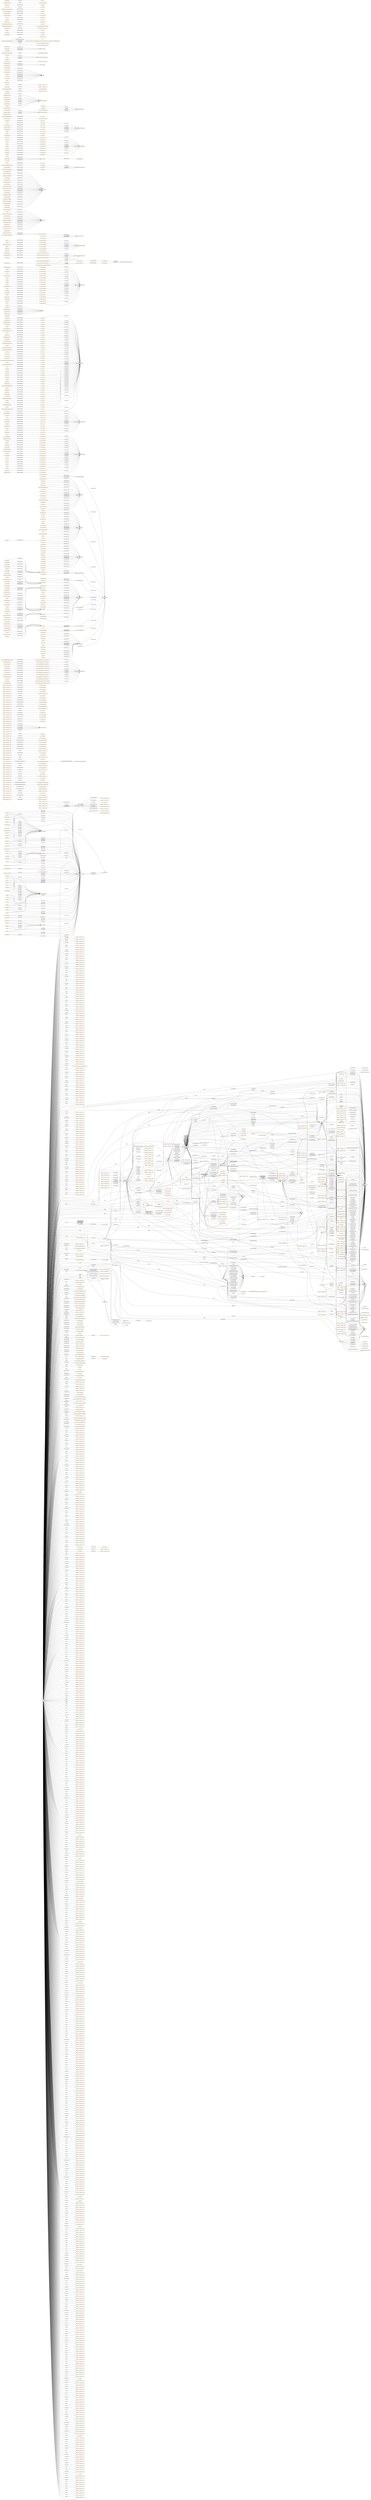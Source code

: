 digraph ar2dtool_diagram { 
rankdir=LR;
size="1501"
node [shape = rectangle, color="orange"]; "ms:RelatedLexiconType" "-4f0f3267:181395523ac:-7dd1" "-4f0f3267:181395523ac:-7df8" "-4f0f3267:181395523ac:-7ce7" "-4f0f3267:181395523ac:-7ed7" "ms:TextTypeClassificationScheme" "-4f0f3267:181395523ac:-7d75" "-4f0f3267:181395523ac:-7fef" "ms:SupportType" "ms:BaseItem" "ms:MembershipInstitution" "-4f0f3267:181395523ac:-7fa4" "ms:LanguageDescriptionMediaPart" "ms:VersionType" "-4f0f3267:181395523ac:-7f87" "-4f0f3267:181395523ac:-7f3d" "omtd:PackageFormat" "ms:ValidationType" "-4f0f3267:181395523ac:-7fd2" "-4f0f3267:181395523ac:-7d14" "-4f0f3267:181395523ac:-7efa" "ms:Domain" "-4f0f3267:181395523ac:-7f20" "-4f0f3267:181395523ac:-7e5f" "ms:LanguageVarietyType" "ms:DistributionTextFeature" "-4f0f3267:181395523ac:-7d09" "-4f0f3267:181395523ac:-7eef" "ms:PreviousAnnotationTypesPolicy" "-4f0f3267:181395523ac:-7f81" "-4f0f3267:181395523ac:-7fd7" "-4f0f3267:181395523ac:-7f30" "-4f0f3267:181395523ac:-7e46" "-4f0f3267:181395523ac:-7d90" "ms:CompatibleLexiconType" "-4f0f3267:181395523ac:-7f1c" "-4f0f3267:181395523ac:-7cda" "ms:WebServiceType" "-4f0f3267:181395523ac:-7e4a" "datacite:IdentifierScheme" "-4f0f3267:181395523ac:-7f2c" "ms:LDTask" "ms:Cost" "-4f0f3267:181395523ac:-7cdf" "ms:ResolutionStandard" "ms:SpeakingImpairmentOfParticipants" "-4f0f3267:181395523ac:-7f9b" "-4f0f3267:181395523ac:-7f6f" "ms:Parameter" "ms:ValidationExtent" "ms:ProcessingResource" "-4f0f3267:181395523ac:-7e25" "ms:DurationUnit" "ms:VideoFormat" "-4f0f3267:181395523ac:-7fbe" "-4f0f3267:181395523ac:-7d78" "-4f0f3267:181395523ac:-7f58" "ms:Grammar" "-4f0f3267:181395523ac:-7fe5" "-4f0f3267:181395523ac:-7f7e" "-4f0f3267:181395523ac:-7d36" "ms:ScenarioType" "ms:LCRSubclass" "dct:PeriodOfTime" "ms:AgeGroup" "-4f0f3267:181395523ac:-7ef6" "-4f0f3267:181395523ac:-7f14" "ms:PersonalDataIncluded" "-4f0f3267:181395523ac:-7f94" "ms:DistributionAudioFeature" "-4f0f3267:181395523ac:-7fa1" "-4f0f3267:181395523ac:-7d3a" "ms:Currency" "ms:LicenceCategoryScheme" "ms:LanguageVariant" "-4f0f3267:181395523ac:-7f3a" "ms:Annotation" "-4f0f3267:181395523ac:-7f43" "-4f0f3267:181395523ac:-7e68" "-4f0f3267:181395523ac:-7f23" "-4f0f3267:181395523ac:-7dc8" "ms:SubjectIdentifier" "-4f0f3267:181395523ac:-7fc8" "datacite:OrganizationIdentifierScheme" "-4f0f3267:181395523ac:-7f40" "ms:Resolution" "-4f0f3267:181395523ac:-7d2a" "-4f0f3267:181395523ac:-7f8a" "-4f0f3267:181395523ac:-7d06" "ms:CorpusMediaPart" "ms:MetadataRecord" "-4f0f3267:181395523ac:-7d95" "ms:SubjectClassificationScheme" "-4f0f3267:181395523ac:-7e7c" "-4f0f3267:181395523ac:-7df4" "dcat:Catalog" "-4f0f3267:181395523ac:-7da3" "-4f0f3267:181395523ac:-7dd4" "ms:EvaluationCriterion" "ms:StandardBestPractice" "ms:SocialMediaOccupationalAccount" "ms:Language" "ms:Naturality" "ms:LanguageResource" "ms:LanguageDescriptionVideoPart" "-4f0f3267:181395523ac:-7e38" "ms:VocalTractCondition" "ms:LexicalConceptualResourceVideoPart" "-4f0f3267:181395523ac:-7e99" "-4f0f3267:181395523ac:-7fa7" "ms:AddressSet" "-4f0f3267:181395523ac:-7d49" "ms:ProcessingResourceType" "-4f0f3267:181395523ac:-7f49" "ms:RepositoryIdentifierScheme" "ms:CorpusTextNumericalPart" "ms:ImageGenreClassificationScheme" "ms:ColourSpace" "datacite:PersonalIdentifierScheme" "ms:DataLanguageResource" "-4f0f3267:181395523ac:-7d46" "ms:Classification" "-4f0f3267:181395523ac:-7e32" "-4f0f3267:181395523ac:-7eb0" "-4f0f3267:181395523ac:-7f65" "-4f0f3267:181395523ac:-7fbb" "ms:SocialMediaOccupationalAccountType" "-4f0f3267:181395523ac:-7e8a" "ms:GrammaticalPhenomenaCoverage" "datacite:FunderIdentifierScheme" "-4f0f3267:181395523ac:-7d0c" "ms:RequiredHardware" "ms:LicenceIdentifierScheme" "ms:AudioFormat" "ms:BodyPart" "ms:ImageFormat" "-4f0f3267:181395523ac:-7dd8" "-4f0f3267:181395523ac:-7eac" "-4f0f3267:181395523ac:-7fab" "ms:DocumentType" "ms:DistributionImageFeature" "-4f0f3267:181395523ac:-7e80" "-4f0f3267:181395523ac:-7fb6" "-4f0f3267:181395523ac:-7fe2" "-4f0f3267:181395523ac:-7d7b" "ms:CorpusVideoPart" "ms:ActualUse" "ms:SensitiveDataIncluded" "ms:LicenceCategory" "-4f0f3267:181395523ac:-7fc5" "-4f0f3267:181395523ac:-7e63" "-4f0f3267:181395523ac:-7d98" "-4f0f3267:181395523ac:-7dcc" "-4f0f3267:181395523ac:-7cbb" "ms:CorpusImagePart" "ms:RecordingQuality" "ms:Corpus" "ms:Division" "-4f0f3267:181395523ac:-7d54" "ms:HearingImpairmentOfParticipants" "ms:ClassificationScheme" "-4f0f3267:181395523ac:-7d59" "ms:LanguageDescriptionImagePart" "-4f0f3267:181395523ac:-7cfe" "ms:OrganizationRole" "ms:SpeechItem" "ms:RasterOrVectorGraphics" "ms:MetadataSchema" "-4f0f3267:181395523ac:-7d20" "-4f0f3267:181395523ac:-7da8" "-4f0f3267:181395523ac:-7f37" "ms:Audience" "ms:Model" "-4f0f3267:181395523ac:-7f08" "-4f0f3267:181395523ac:-7ea6" "-4f0f3267:181395523ac:-7da0" "ms:ProjectIdentifier" "-4f0f3267:181395523ac:-7e86" "-4f0f3267:181395523ac:-7f46" "-4f0f3267:181395523ac:-7e35" "-4f0f3267:181395523ac:-7f0c" "ms:Organization" "ms:PerformanceIndicator" "-4f0f3267:181395523ac:-7e8d" "-4f0f3267:181395523ac:-7fcd" "ms:DomainIdentifier" "-4f0f3267:181395523ac:-7e9c" "datacite:OrganizationIdentifier" "-4f0f3267:181395523ac:-7d02" "ms:VideoGenreIdentifier" "-4f0f3267:181395523ac:-7f02" "-4f0f3267:181395523ac:-7ffc" "-4f0f3267:181395523ac:-7d63" "ms:Validation" "ms:ImageGenreIdentifier" "-4f0f3267:181395523ac:-7ff2" "ms:Group" "ms:SourceChannel" "ms:CompressionName" "ms:CorpusTextPart" "ms:LinkToOtherMedia" "ms:DomainClassificationScheme" "ms:TextIncludedInVideo" "-4f0f3267:181395523ac:-7fb1" "-4f0f3267:181395523ac:-7ff7" "ms:AudioGenreIdentifier" "ms:AnnotatedElement" "ms:ModalityType" "ms:EvaluationType" "ms:CorpusSubclass" "-4f0f3267:181395523ac:-7e15" "ms:LicenceTerms" "-4f0f3267:181395523ac:-7edd" "ms:LDSubclass" "-4f0f3267:181395523ac:-7d42" "ms:SpeechGenreIdentifier" "-4f0f3267:181395523ac:-7cef" "ms:EncodingLevel" "-4f0f3267:181395523ac:-7ed3" "ms:NGramModel" "ms:OrganizationLegalStatus" "-4f0f3267:181395523ac:-7f68" "ms:SourceChannelType" "-4f0f3267:181395523ac:-7ea9" "-4f0f3267:181395523ac:-7e74" "ms:MLModel" "ms:MultilingualityType" "-4f0f3267:181395523ac:-7cd5" "-4f0f3267:181395523ac:-7ef2" "-4f0f3267:181395523ac:-7f78" "datacite:Identifier" "-4f0f3267:181395523ac:-7dbe" "-4f0f3267:181395523ac:-7ee7" "-4f0f3267:181395523ac:-7d1c" "datacite:PersonalIdentifier" "-4f0f3267:181395523ac:-7e6b" "ms:SoftwareDistribution" "ms:RoleIdentifierScheme" "ms:Affiliation" "-4f0f3267:181395523ac:-7eeb" "-4f0f3267:181395523ac:-7f5c" "-4f0f3267:181395523ac:-7f05" "skos:Concept" "ms:DatasetDistribution" "ms:SignConvention" "ms:DistributionTextNumericalFeature" "-4f0f3267:181395523ac:-7f19" "-4f0f3267:181395523ac:-7e4e" "-4f0f3267:181395523ac:-7f72" "-4f0f3267:181395523ac:-7de8" "-4f0f3267:181395523ac:-7db1" "ms:DevelopmentFramework" "ms:ExtratextualInformation" "ms:TextGenreIdentifier" "ms:DocumentIdentifierScheme" "-4f0f3267:181395523ac:-7d4f" "ms:DistributionVideoFeature" "ms:SexOfParticipants" "ms:DescribedEntity" "-4f0f3267:181395523ac:-7dad" "ms:DivisionCategory" "ms:ExtratextualInformationUnit" "-4f0f3267:181395523ac:-7ddc" "-4f0f3267:181395523ac:-7f6b" "ms:CapturingEnvironment" "-4f0f3267:181395523ac:-7fe9" "-4f0f3267:181395523ac:-7e5a" "ms:AccessRightsStatement" "dcat:CatalogRecord" "-4f0f3267:181395523ac:-7eda" "ms:LanguageDescription" "ms:LanguageDescriptionTextPart" "ms:SpeechGenreClassificationScheme" "ms:DistributionForm" "ms:DynamicElement" "ms:Project" "-4f0f3267:181395523ac:-7f0f" "ms:Subject" "ms:Distribution" "-4f0f3267:181395523ac:-7e77" "-4f0f3267:181395523ac:-7f9e" "-4f0f3267:181395523ac:-7e2d" "ms:StaticElement" "-4f0f3267:181395523ac:-7d30" "ms:Genre" "ms:FundingType" "dct:LinguisticSystem" "-4f0f3267:181395523ac:-7f90" "-4f0f3267:181395523ac:-7d66" "ms:Origin" "-4f0f3267:181395523ac:-7d10" "-4f0f3267:181395523ac:-7f27" "ms:MLFramework" "-4f0f3267:181395523ac:-7dbb" "ms:Anonymized" "-4f0f3267:181395523ac:-7dc4" "-4f0f3267:181395523ac:-7d82" "-4f0f3267:181395523ac:-7ee4" "ms:Person" "-4f0f3267:181395523ac:-7d5d" "ms:MediaType" "ms:ToolService" "-4f0f3267:181395523ac:-7e11" "-4f0f3267:181395523ac:-7e42" "ms:CharacterEncoding" "ms:SoftwareDistributionForm" "-4f0f3267:181395523ac:-7dc1" "-4f0f3267:181395523ac:-7db6" "-4f0f3267:181395523ac:-7df0" "ms:UserType" "ms:LRIdentifier" "ms:Participant" "-4f0f3267:181395523ac:-7d2d" "-4f0f3267:181395523ac:-7f8d" "ms:ConditionOfUse" "ms:Actor" "-4f0f3267:181395523ac:-7e95" "-4f0f3267:181395523ac:-7fdc" "ms:RecordingEnvironment" "-4f0f3267:181395523ac:-7e3b" "ms:ProjectIdentifierScheme" "ms:TextIncludedInImage" "ms:TextType" "ms:LanguageVariety" "-4f0f3267:181395523ac:-7eb4" "ms:NonSpeechItem" "-4f0f3267:181395523ac:-7d4c" "ms:SpeechInfluence" "-4f0f3267:181395523ac:-7e00" "ms:EvaluationLevel" "-4f0f3267:181395523ac:-7e6e" "ms:AudioQualityMeasureIncluded" "ms:VisualModelling" "ms:Quality" "ms:AccessRightsStatementScheme" "-4f0f3267:181395523ac:-7d7f" "ms:Size" "-4f0f3267:181395523ac:-7ce5" "-4f0f3267:181395523ac:-7d18" "-4f0f3267:181395523ac:-7efe" "-4f0f3267:181395523ac:-7e2a" "-4f0f3267:181395523ac:-7ded" "-4f0f3267:181395523ac:-7f53" "ms:LexicalConceptualResource" "ms:EvaluationMeasure" "-4f0f3267:181395523ac:-7d85" "ms:TextTypeIdentifier" "ms:LRIdentifierScheme" "ms:LingualityType" "ms:ByteOrder" "-4f0f3267:181395523ac:-7fc1" "-4f0f3267:181395523ac:-7f4f" "-4f0f3267:181395523ac:-7fae" "ms:RecordingDeviceType" "ms:Availability" "ms:AudioGenreClassificationScheme" "-4f0f3267:181395523ac:-7d70" "ms:LexicalConceptualResourceMediaPart" "ms:SegmentationLevel" "ms:SizeUnit" "ms:Evaluation" "http://www.w3.org/ns/prov#Agent" "dct:Location" "ms:Relation" "-4f0f3267:181395523ac:-7cb5" "-4f0f3267:181395523ac:-7dfb" "ms:Metric" "-4f0f3267:181395523ac:-7f33" "ms:SceneIllumination" "ms:LexicalConceptualResourceTextPart" "-4f0f3267:181395523ac:-7ece" "ms:OperatingSystem" "-4f0f3267:181395523ac:-7f4c" "ms:ModelType" "-4f0f3267:181395523ac:-7d33" "ms:LicenceIdentifier" "dct:MediaType" "-4f0f3267:181395523ac:-7ced" "ms:ParameterType" "-4f0f3267:181395523ac:-7eb9" "-4f0f3267:181395523ac:-7f7b" "ms:CorpusAudioPart" "ms:AccessRightsStatementIdentifier" "-4f0f3267:181395523ac:-7e05" "ms:Attribution" "-4f0f3267:181395523ac:-7e1e" "ms:Subset" "ms:DocumentationType" "-4f0f3267:181395523ac:-7ec9" "ms:LexicalConceptualResourceImagePart" "ms:Sex" "ms:Role" "ms:ConversationalType" "-4f0f3267:181395523ac:-7d6d" "-4f0f3267:181395523ac:-7cd3" "ms:MediaPart" "-4f0f3267:181395523ac:-7f98" "-4f0f3267:181395523ac:-7d3e" "ms:LexicalConceptualResourceAudioPart" "ms:Interactivity" "-4f0f3267:181395523ac:-7d9c" "ms:Sample" "ms:MetadataRecordIdentifierScheme" "ms:EnumerationValue" "ms:SignalEncoding" "-4f0f3267:181395523ac:-7d25" "ms:VideoGenreClassificationScheme" "-4f0f3267:181395523ac:-7e3f" "ms:DatasetDistributionForm" "ms:CapturingDeviceType" "ms:Framework" "ms:Document" "ms:TRL" "ms:ProcessMode" "-4f0f3267:181395523ac:-7d8c" "-4f0f3267:181395523ac:-7e19" "ms:NoiseLevel" "ms:TextGenreClassificationScheme" "-4f0f3267:181395523ac:-7e71" "-4f0f3267:181395523ac:-7fdf" "ms:Duration" ; /*classes style*/
	"ms:inCopyrightRightsHoldersUnlocatable" -> "http://rightsstatements.org/vocab/InC-RUU/1.0/" [ label = "datacite:hasIdentifier" ];
	"ms:number" -> "ms:ContentTypeScheme" [ label = "skos:inScheme" ];
	"ms:number" -> "ms:MorphologicalType" [ label = "skos:broader" ];
	"ms:hasArchived" -> "ms:LΤRelatedTo" [ label = "rdfs:subPropertyOf" ];
	"ms:sourceMetadataRecord" -> "ms:isRelatedToMDRecord" [ label = "rdfs:subPropertyOf" ];
	"ms:ClarinEl_TT008" -> "ms:ClarinEL_TextTypeClassification" [ label = "ms:conformsTo" ];
	"ms:lecture" -> "ms:MS_SG010" [ label = "datacite:hasIdentifier" ];
	"ms:auxiliary" -> "ms:ContentTypeScheme" [ label = "skos:inScheme" ];
	"ms:auxiliary" -> "ms:MorphologicalType" [ label = "skos:broader" ];
	"ms:conversation" -> "ms:MS_SG012" [ label = "datacite:hasIdentifier" ];
	"http://rightsstatements.org/vocab/CNE/1.0/" -> "ms:RightsStatementOrgScheme" [ label = "ms:conformsTo" ];
	"ms:isFunderOf" -> "ms:actorRelatedTo" [ label = "rdfs:subPropertyOf" ];
	"ms:isCompatibleWith" -> "ms:dependsOn" [ label = "rdfs:subPropertyOf" ];
	"ms:mathematics" -> "ms:DDC510" [ label = "datacite:hasIdentifier" ];
	"ms:DDC700" -> "ms:DDC_classification" [ label = "ms:conformsTo" ];
	"ms:website" -> "ms:url" [ label = "rdfs:subPropertyOf" ];
	"ms:disasterManagement" -> "ms:ELG_Domain005" [ label = "datacite:hasIdentifier" ];
	"ms:openAccess" -> "ms:omtdAccess2" [ label = "datacite:hasIdentifier" ];
	"ms:Clarin_Domain002" -> "ms:ClarinEL_domainClassification" [ label = "ms:conformsTo" ];
	"ms:validator" -> "ms:isRelatedToActor" [ label = "rdfs:subPropertyOf" ];
	"ms:business" -> "ms:ELG_Domain011" [ label = "datacite:hasIdentifier" ];
	"ms:distribution" -> "dcat:distribution" [ label = "skos:closeMatch" ];
	"ms:isDisplayedBy" -> "ms:isRelatedToLT" [ label = "rdfs:subPropertyOf" ];
	"ms:edits" -> "ms:LΤRelatedTo" [ label = "rdfs:subPropertyOf" ];
	"ms:dockerDownloadLocation" -> "ms:downloadLocation" [ label = "rdfs:subPropertyOf" ];
	"ms:derivation" -> "ms:ContentTypeScheme" [ label = "skos:inScheme" ];
	"ms:derivation" -> "ms:MorphologicalType" [ label = "skos:broader" ];
	"ms:publicAdministration1" -> "ms:DDC351" [ label = "datacite:hasIdentifier" ];
	"ms:ELG_Domain013" -> "ms:ELG_domainClassification" [ label = "ms:conformsTo" ];
	"ms:DDC381" -> "ms:DDC_classification" [ label = "ms:conformsTo" ];
	"ms:organizationShortName" -> "dct:alternative" [ label = "rdfs:subPropertyOf" ];
	"ms:isRelatedToDocument" -> "ms:isRelatedTo" [ label = "rdfs:subPropertyOf" ];
	"ms:science" -> "ms:DDC500" [ label = "datacite:hasIdentifier" ];
	"ms:sizePerAudioFormat" -> "ms:sizePerSubset" [ label = "rdfs:subPropertyOf" ];
	"ms:energy" -> "ms:ELG_Domain002" [ label = "datacite:hasIdentifier" ];
	"ms:telecommunications" -> "ms:ELG_Domain004" [ label = "datacite:hasIdentifier" ];
	"ms:isMetadataCreatorOf" -> "ms:actorRelatedTo" [ label = "rdfs:subPropertyOf" ];
	"ms:ClarinEl_TT003" -> "ms:ClarinEL_TextTypeClassification" [ label = "ms:conformsTo" ];
	"ms:chemicalEngineering" -> "ms:DDC660" [ label = "datacite:hasIdentifier" ];
	"ms:sizePerVideoClassification" -> "ms:sizePerSubset" [ label = "rdfs:subPropertyOf" ];
	"ms:telephoneConversation" -> "ms:ClarinEl_TT005" [ label = "datacite:hasIdentifier" ];
	"ms:media" -> "ms:ELG_Domain008" [ label = "datacite:hasIdentifier" ];
	"ms:fundingProject" -> "ms:isRelatedToProject" [ label = "rdfs:subPropertyOf" ];
	"ms:eleAccess1" -> "ms:ELERightsStatementScheme" [ label = "ms:conformsTo" ];
	"ms:artsAndRecreation" -> "ms:DDC700" [ label = "datacite:hasIdentifier" ];
	"ms:isCoordinatorOf" -> "ms:actorRelatedTo" [ label = "rdfs:subPropertyOf" ];
	"ms:isAlignedVersionOf" -> "ms:isVersionOf" [ label = "rdfs:subPropertyOf" ];
	"ms:isAnnotationResourceOf" -> "ms:dependentLR" [ label = "rdfs:subPropertyOf" ];
	"ms:hasEvaluated" -> "ms:LΤRelatedTo" [ label = "rdfs:subPropertyOf" ];
	"ms:dependsOn" -> "ms:isRelatedToLR" [ label = "rdfs:subPropertyOf" ];
	"ms:debate" -> "ms:MS_SG013" [ label = "datacite:hasIdentifier" ];
	"ms:subtitle" -> "dct:alternative" [ label = "rdfs:subPropertyOf" ];
	"ms:documentsValidation" -> "ms:documents" [ label = "rdfs:subPropertyOf" ];
	"ms:defence" -> "ms:ELG_Domain010" [ label = "datacite:hasIdentifier" ];
	"http://rightsstatements.org/vocab/NKC/1.0/" -> "ms:RightsStatementOrgScheme" [ label = "ms:conformsTo" ];
	"ms:shortBio" -> "dct:description" [ label = "rdfs:subPropertyOf" ];
	"ms:encyclopaedicText" -> "ms:ClarinEl_TT003" [ label = "datacite:hasIdentifier" ];
	"ms:ClarinEl_TT016" -> "ms:ClarinEL_TextTypeClassification" [ label = "ms:conformsTo" ];
	"ms:banking" -> "ms:ELG_Domain014" [ label = "datacite:hasIdentifier" ];
	"ms:MetadataRecord" -> "dcat:CatalogRecord" [ label = "owl:equivalentClass" ];
	"ms:DDC740" -> "ms:DDC_classification" [ label = "ms:conformsTo" ];
	"ms:instruction" -> "ms:PAROLE_G004" [ label = "datacite:hasIdentifier" ];
	"ms:accentuation" -> "ms:ContentTypeScheme" [ label = "skos:inScheme" ];
	"ms:accentuation" -> "ms:AudioType" [ label = "skos:broader" ];
	"ms:music1" -> "ms:DDC780" [ label = "datacite:hasIdentifier" ];
	"ms:licenceTermsAlternativeName" -> "dct:alternative" [ label = "rdfs:subPropertyOf" ];
	"ms:blogText" -> "ms:ClarinEl_TT002" [ label = "datacite:hasIdentifier" ];
	"ms:frequency" -> "ms:ContentTypeScheme" [ label = "skos:inScheme" ];
	"ms:frequency" -> "ms:UsageType" [ label = "skos:broader" ];
	"ms:usageProject" -> "ms:isRelatedToProject" [ label = "rdfs:subPropertyOf" ];
	"ms:noCopyrightNC" -> "http://rightsstatements.org/vocab/NoC-NC/1.0/" [ label = "datacite:hasIdentifier" ];
	"ms:divisionShortName" -> "dct:alternative" [ label = "rdfs:subPropertyOf" ];
	"ms:annotationReport" -> "ms:isDocumentedBy" [ label = "rdfs:subPropertyOf" ];
	"ms:finance" -> "ms:ELG_Domain016" [ label = "datacite:hasIdentifier" ];
	"ms:SyntacticoSemanticType" -> "ms:ContentTypeScheme" [ label = "skos:inScheme" ];
	"ms:isParticipatingOrganizationIn" -> "ms:actorRelatedTo" [ label = "rdfs:subPropertyOf" ];
	"ms:isAnnotatedBy" -> "ms:isRelatedToLT" [ label = "rdfs:subPropertyOf" ];
	"ms:DDC620" -> "ms:DDC_classification" [ label = "ms:conformsTo" ];
	"ms:ELG_Domain007" -> "ms:ELG_domainClassification" [ label = "ms:conformsTo" ];
	"ms:isRelatedToActor" -> "ms:isRelatedTo" [ label = "rdfs:subPropertyOf" ];
	"ms:health" -> "ms:ELG_Domain009" [ label = "datacite:hasIdentifier" ];
	"ms:definition" -> "ms:ContentTypeScheme" [ label = "skos:inScheme" ];
	"ms:definition" -> "ms:SemanticType" [ label = "skos:broader" ];
	"ms:ContentType" -> "ms:ContentTypeScheme" [ label = "skos:inScheme" ];
	"ms:depositingParty" -> "odrl:function" [ label = "rdfs:subPropertyOf" ];
	"ms:onlyMSmembers" -> "-4f0f3267:181395523ac:-7c98" [ label = "odrl:permission" ];
	"ms:evaluator" -> "ms:isRelatedToActor" [ label = "rdfs:subPropertyOf" ];
	"ms:MS_SG007" -> "ms:MS_SpeechGenreClassification" [ label = "ms:conformsTo" ];
	"ms:actorRelatedTo" -> "ms:isRelatedTo" [ label = "rdfs:subPropertyOf" ];
	"ms:song" -> "ms:MS_AG004" [ label = "datacite:hasIdentifier" ];
	"ms:DDC500" -> "ms:DDC_classification" [ label = "ms:conformsTo" ];
	"ms:academicText" -> "ms:ClarinEl_TT001" [ label = "datacite:hasIdentifier" ];
	"ms:PAROLE_G005" -> "ms:PAROLE_genreClassification" [ label = "ms:conformsTo" ];
	"ms:ClarinEl_TT011" -> "ms:ClarinEL_TextTypeClassification" [ label = "ms:conformsTo" ];
	"ms:isTypesystemOf" -> "ms:dependentLR" [ label = "rdfs:subPropertyOf" ];
	"ms:fiction" -> "ms:PAROLE_G006" [ label = "datacite:hasIdentifier" ];
	"ms:roundtable" -> "ms:MS_SG005" [ label = "datacite:hasIdentifier" ];
	"ms:hasOriginalSource" -> "ms:isRelatedToLR" [ label = "rdfs:subPropertyOf" ];
	"ms:culture" -> "ms:Clarin_Domain004" [ label = "datacite:hasIdentifier" ];
	"ms:metadataCurator" -> "ms:isRelatedToActor" [ label = "rdfs:subPropertyOf" ];
	"ms:isRelatedToProject" -> "ms:isRelatedTo" [ label = "rdfs:subPropertyOf" ];
	"ms:DDC910" -> "ms:DDC_classification" [ label = "ms:conformsTo" ];
	"ms:licensedWithoutAFeeForSpecificUses" -> "ms:eleAccess2" [ label = "datacite:hasIdentifier" ];
	"ms:tense" -> "ms:ContentTypeScheme" [ label = "skos:inScheme" ];
	"ms:tense" -> "ms:MorphologicalType" [ label = "skos:broader" ];
	"ms:hasVersion" -> "ms:isRelatedToLR" [ label = "rdfs:subPropertyOf" ];
	"ms:recorder" -> "ms:isRelatedToActor" [ label = "rdfs:subPropertyOf" ];
	"ms:publishing" -> "ms:ELG_Domain001" [ label = "datacite:hasIdentifier" ];
	"ms:DDC388" -> "ms:DDC_classification" [ label = "ms:conformsTo" ];
	"ms:isAccessedBy" -> "ms:isRelatedToLT" [ label = "rdfs:subPropertyOf" ];
	"ms:meetingProceedings" -> "ms:ClarinEl_TT009" [ label = "datacite:hasIdentifier" ];
	"ms:faceToFaceConversation" -> "ms:ClarinEl_TT013" [ label = "datacite:hasIdentifier" ];
	"ms:tagset" -> "ms:dependsOn" [ label = "rdfs:subPropertyOf" ];
	"ms:MS_AG004" -> "ms:MS_audioGenreClassification" [ label = "ms:conformsTo" ];
	"ms:ELG_Domain002" -> "ms:ELG_domainClassification" [ label = "ms:conformsTo" ];
	"ms:hasElicited" -> "ms:LΤRelatedTo" [ label = "rdfs:subPropertyOf" ];
	"ms:isEvaluatedBy" -> "ms:isRelatedToLT" [ label = "rdfs:subPropertyOf" ];
	"ms:earthSciencesGeology" -> "ms:DDC550" [ label = "datacite:hasIdentifier" ];
	"ms:licenceTerms" -> "dct:license" [ label = "rdfs:subPropertyOf" ];
	"ms:MS_SG002" -> "ms:MS_SpeechGenreClassification" [ label = "ms:conformsTo" ];
	"ms:isIprHolderOf" -> "ms:actorRelatedTo" [ label = "rdfs:subPropertyOf" ];
	"ms:nonCommercialUse" -> "-4f0f3267:181395523ac:-7c99" [ label = "odrl:prohibition" ];
	"ms:reviews" -> "ms:documents" [ label = "rdfs:subPropertyOf" ];
	"ms:hasDivision" -> "ms:isRelatedTo" [ label = "rdfs:subPropertyOf" ];
	"ms:DDC780" -> "ms:DDC_classification" [ label = "ms:conformsTo" ];
	"ms:projectRelatedTo" -> "ms:isRelatedTo" [ label = "rdfs:subPropertyOf" ];
	"ms:managementAndPublicRelations" -> "ms:DDC650" [ label = "datacite:hasIdentifier" ];
	"ms:private" -> "ms:PAROLE_G007" [ label = "datacite:hasIdentifier" ];
	"ms:sizePerCharacterEncoding" -> "ms:sizePerSubset" [ label = "rdfs:subPropertyOf" ];
	"ms:isConvertedVersionOf" -> "ms:isVersionOf" [ label = "rdfs:subPropertyOf" ];
	"ms:general" -> "ms:Clarin_Domain003" [ label = "datacite:hasIdentifier" ];
	"ms:recurrentNeuralNetwork" -> "ms:DeepLearningModel" [ label = "skos:broader" ];
	"ms:Clarin_Domain004" -> "ms:ClarinEL_domainClassification" [ label = "ms:conformsTo" ];
	"ms:isLicensorOr" -> "ms:actorRelatedTo" [ label = "rdfs:subPropertyOf" ];
	"ms:embargoedAccess" -> "http://purl.org/coar/access_right/c_f1cf" [ label = "datacite:hasIdentifier" ];
	"ms:isRelatedToMDRecord" -> "ms:isRelatedTo" [ label = "rdfs:subPropertyOf" ];
	"ms:hasAnnotatedVersion" -> "ms:hasVersion" [ label = "rdfs:subPropertyOf" ];
	"ms:chatText" -> "ms:ClarinEl_TT014" [ label = "datacite:hasIdentifier" ];
	"ms:emailText" -> "ms:ClarinEl_TT016" [ label = "datacite:hasIdentifier" ];
	"ms:engineering" -> "ms:DDC620" [ label = "datacite:hasIdentifier" ];
	"ms:DDC660" -> "ms:DDC_classification" [ label = "ms:conformsTo" ];
	"ms:literatureRhetoricAndCriticism" -> "ms:DDC800" [ label = "datacite:hasIdentifier" ];
	"ms:randomForest" -> "ms:nonDeepLearningModel" [ label = "skos:broader" ];
	"ms:hasAnnotated" -> "ms:LΤRelatedTo" [ label = "rdfs:subPropertyOf" ];
	"ms:ELG_Domain015" -> "ms:ELG_domainClassification" [ label = "ms:conformsTo" ];
	"ms:isRecordedBy" -> "ms:isRelatedToLT" [ label = "rdfs:subPropertyOf" ];
	"ms:DDC351" -> "ms:DDC_classification" [ label = "ms:conformsTo" ];
	"ms:DDC540" -> "ms:DDC_classification" [ label = "ms:conformsTo" ];
	"ms:ClarinEl_TT005" -> "ms:ClarinEL_TextTypeClassification" [ label = "ms:conformsTo" ];
	"ms:socialProblemsAndSocialServices" -> "ms:DDC360" [ label = "datacite:hasIdentifier" ];
	"ms:isResourceCreatorOf" -> "ms:actorRelatedTo" [ label = "rdfs:subPropertyOf" ];
	"ms:official" -> "ms:PAROLE_G009" [ label = "datacite:hasIdentifier" ];
	"ms:DDC659" -> "ms:DDC_classification" [ label = "ms:conformsTo" ];
	"ms:eleAccess3" -> "ms:ELERightsStatementScheme" [ label = "ms:conformsTo" ];
	"ms:guidelines" -> "ms:isDocumentedBy" [ label = "rdfs:subPropertyOf" ];
	"ms:semanticRole" -> "ms:ContentTypeScheme" [ label = "skos:inScheme" ];
	"ms:semanticRole" -> "ms:SemanticType" [ label = "skos:broader" ];
	"ms:documents" -> "ms:documentRelatedTo" [ label = "rdfs:subPropertyOf" ];
	"ms:homepage" -> "ms:url" [ label = "rdfs:subPropertyOf" ];
	"ms:isContactFor" -> "ms:actorRelatedTo" [ label = "rdfs:subPropertyOf" ];
	"ms:shareAlike" -> "-4f0f3267:181395523ac:-7c94" [ label = "odrl:permission" ];
	"ms:hasRecorded" -> "ms:LΤRelatedTo" [ label = "rdfs:subPropertyOf" ];
	"ms:TimeCoverageClassification" -> "msxml:timeCoverageInfo" [ label = "dct:replaces" ];
	"ms:annotator" -> "ms:isRelatedToActor" [ label = "rdfs:subPropertyOf" ];
	"ms:astronomy" -> "ms:DDC520" [ label = "datacite:hasIdentifier" ];
	"ms:isExactMatchWith" -> "ms:isRelatedToLR" [ label = "rdfs:subPropertyOf" ];
	"ms:noDerivatives" -> "-4f0f3267:181395523ac:-7c9b" [ label = "odrl:prohibition" ];
	"ms:ELG_Domain010" -> "ms:ELG_domainClassification" [ label = "ms:conformsTo" ];
	"ms:hiddenMarkovModels" -> "ms:nonDeepLearningModel" [ label = "skos:broader" ];
	"ms:DDC300" -> "ms:DDC_classification" [ label = "ms:conformsTo" ];
	"ms:paleontology" -> "ms:DDC560" [ label = "datacite:hasIdentifier" ];
	"ms:ClarinEl_TT018" -> "ms:ClarinEL_TextTypeClassification" [ label = "ms:conformsTo" ];
	"ms:targetMetadataRecord" -> "ms:MDRecordRelatedTo" [ label = "rdfs:subPropertyOf" ];
	"ms:sizePerModality" -> "ms:sizePerSubset" [ label = "rdfs:subPropertyOf" ];
	"ms:documentsEvaluation" -> "ms:documents" [ label = "rdfs:subPropertyOf" ];
	"ms:resourceShortName" -> "dct:alternative" [ label = "rdfs:subPropertyOf" ];
	"ms:bayesianNetwork" -> "ms:nonDeepLearningModel" [ label = "skos:broader" ];
	"ms:socialSciences" -> "ms:DDC300" [ label = "datacite:hasIdentifier" ];
	"ms:attribution" -> "-4f0f3267:181395523ac:-7c9f" [ label = "odrl:permission" ];
	"ms:hasPart" -> "ms:isRelatedToLR" [ label = "rdfs:subPropertyOf" ];
	"ms:noKnownCopyright" -> "http://rightsstatements.org/vocab/NKC/1.0/" [ label = "datacite:hasIdentifier" ];
	"ms:ELG_Domain009" -> "ms:ELG_domainClassification" [ label = "ms:conformsTo" ];
	"ms:queries" -> "ms:LΤRelatedTo" [ label = "rdfs:subPropertyOf" ];
	"ms:licenceTermsName" -> "dct:title" [ label = "rdfs:subPropertyOf" ];
	"ms:manufacturing" -> "ms:DDC670" [ label = "datacite:hasIdentifier" ];
	"ms:computerScienceInformationGeneralWorks" -> "ms:DDC000" [ label = "datacite:hasIdentifier" ];
	"ms:metadataOnlyAccess" -> "http://purl.org/coar/access_right/c_14cb" [ label = "datacite:hasIdentifier" ];
	"ms:displays" -> "ms:LΤRelatedTo" [ label = "rdfs:subPropertyOf" ];
	"ms:resourceCreator" -> "ms:isRelatedToActor" [ label = "rdfs:subPropertyOf" ];
	"ms:hasMetadata" -> "ms:isRelatedToMDRecord" [ label = "rdfs:subPropertyOf" ];
	"ms:isPartOf" -> "ms:isRelatedToLR" [ label = "rdfs:subPropertyOf" ];
	"ms:attributedAgent" -> "ms:isRelatedToActor" [ label = "rdfs:subPropertyOf" ];
	"ms:sizePerTimeCoverage" -> "ms:sizePerSubset" [ label = "rdfs:subPropertyOf" ];
	"ms:transformer1" -> "ms:DeepLearningModel" [ label = "skos:broader" ];
	"ms:nonFiction" -> "ms:PAROLE_G008" [ label = "datacite:hasIdentifier" ];
	"ms:sizePerImageFormat" -> "ms:sizePerSubset" [ label = "rdfs:subPropertyOf" ];
	"ms:MS_SG009" -> "ms:MS_SpeechGenreClassification" [ label = "ms:conformsTo" ];
	"ms:isDivisionOf" -> "ms:isRelatedTo" [ label = "rdfs:subPropertyOf" ];
	"ms:kNearestNeighbours" -> "ms:nonDeepLearningModel" [ label = "skos:broader" ];
	"ms:geographyAndTravel" -> "ms:DDC910" [ label = "datacite:hasIdentifier" ];
	"ms:DDC580" -> "ms:DDC_classification" [ label = "ms:conformsTo" ];
	"ms:PAROLE_G007" -> "ms:PAROLE_genreClassification" [ label = "ms:conformsTo" ];
	"ms:hasConvertedVersion" -> "ms:hasVersion" [ label = "rdfs:subPropertyOf" ];
	"ms:otherOfficeAddress" -> "ms:addressSet" [ label = "rdfs:subPropertyOf" ];
	"ms:ClarinEl_TT013" -> "ms:ClarinEL_TextTypeClassification" [ label = "ms:conformsTo" ];
	"ms:isArchivedBy" -> "ms:isRelatedToLT" [ label = "rdfs:subPropertyOf" ];
	"ms:ngramModel" -> "ms:nonDeepLearningModel" [ label = "skos:broader" ];
	"ms:informLicensor" -> "-4f0f3267:181395523ac:-7c9d" [ label = "odrl:permission" ];
	"ms:airTrafficControl" -> "ms:MS_SG001" [ label = "datacite:hasIdentifier" ];
	"ms:isContinuedBy" -> "ms:hasVersion" [ label = "rdfs:subPropertyOf" ];
	"ms:sizePerDomain" -> "ms:sizePerSubset" [ label = "rdfs:subPropertyOf" ];
	"ms:inCopyrightEdu" -> "http://rightsstatements.org/vocab/InC-EDU/1.0/" [ label = "datacite:hasIdentifier" ];
	"ms:isRelatedToLR" -> "ms:isRelatedTo" [ label = "rdfs:subPropertyOf" ];
	"ms:eventType" -> "ms:ContentTypeScheme" [ label = "skos:inScheme" ];
	"ms:eventType" -> "ms:SemanticType" [ label = "skos:broader" ];
	"ms:MS_AG006" -> "ms:MS_audioGenreClassification" [ label = "ms:conformsTo" ];
	"ms:LemmaType" -> "ms:ContentTypeScheme" [ label = "skos:inScheme" ];
	"ms:LemmaType" -> "ms:ContentType" [ label = "skos:broader" ];
	"ms:ELG_Domain004" -> "ms:ELG_domainClassification" [ label = "ms:conformsTo" ];
	"ms:politics" -> "ms:ELG_Domain017" [ label = "datacite:hasIdentifier" ];
	"ms:sportsGamesAndEntertainment" -> "ms:DDC790" [ label = "datacite:hasIdentifier" ];
	"ms:UsageType" -> "ms:ContentTypeScheme" [ label = "skos:inScheme" ];
	"ms:DDC340" -> "ms:DDC_classification" [ label = "ms:conformsTo" ];
	"ms:meeting" -> "ms:MS_SG011" [ label = "datacite:hasIdentifier" ];
	"ms:openAccess1" -> "http://purl.org/coar/access_right/c_abf2" [ label = "datacite:hasIdentifier" ];
	"ms:MDRecordRelatedTo" -> "ms:isRelatedTo" [ label = "rdfs:subPropertyOf" ];
	"ms:semanticFeature" -> "ms:ContentTypeScheme" [ label = "skos:inScheme" ];
	"ms:semanticFeature" -> "ms:SemanticType" [ label = "skos:broader" ];
	"ms:MS_SG004" -> "ms:MS_SpeechGenreClassification" [ label = "ms:conformsTo" ];
	"ms:translationEquivalent" -> "ms:ContentTypeScheme" [ label = "skos:inScheme" ];
	"ms:translationEquivalent" -> "ms:TranslationType" [ label = "skos:broader" ];
	"ms:DDC750" -> "ms:DDC_classification" [ label = "ms:conformsTo" ];
	"ms:PAROLE_G002" -> "ms:PAROLE_genreClassification" [ label = "ms:conformsTo" ];
	"ms:isCombinedWith" -> "ms:isRelatedToLR" [ label = "rdfs:subPropertyOf" ];
	"ms:Clarin_Domain006" -> "ms:ClarinEL_domainClassification" [ label = "ms:conformsTo" ];
	"ms:isDocumentedBy" -> "ms:isRelatedToDocument" [ label = "rdfs:subPropertyOf" ];
	"ms:linguistics" -> "ms:DDC410" [ label = "datacite:hasIdentifier" ];
	"ms:restricted" -> "ms:ClarinLicenceCategoryScheme" [ label = "ms:conformsTo" ];
	"http://rightsstatements.org/vocab/InC-RUU/1.0/" -> "ms:RightsStatementOrgScheme" [ label = "ms:conformsTo" ];
	"ms:technology" -> "ms:DDC600" [ label = "datacite:hasIdentifier" ];
	"ms:instrumentalMusic" -> "ms:MS_AG005" [ label = "datacite:hasIdentifier" ];
	"ms:participatingOrganization" -> "ms:isRelatedToActor" [ label = "rdfs:subPropertyOf" ];
	"ms:organizationBio" -> "dct:description" [ label = "rdfs:subPropertyOf" ];
	"ms:annotationResource" -> "ms:dependsOn" [ label = "rdfs:subPropertyOf" ];
	"ms:isMetadataCuratorOf" -> "ms:actorRelatedTo" [ label = "rdfs:subPropertyOf" ];
	"ms:DDC630" -> "ms:DDC_classification" [ label = "ms:conformsTo" ];
	"ms:abbreviation" -> "ms:ContentTypeScheme" [ label = "skos:inScheme" ];
	"ms:abbreviation" -> "ms:LemmaType" [ label = "skos:broader" ];
	"ms:ELG_Domain017" -> "ms:ELG_domainClassification" [ label = "ms:conformsTo" ];
	"ms:isReplacedWith" -> "ms:hasVersion" [ label = "rdfs:subPropertyOf" ];
	"ms:GeographicCoverageClassification" -> "msxml:geographicCoverageInfo" [ label = "dct:replaces" ];
	"ms:DDC100" -> "ms:DDC_classification" [ label = "ms:conformsTo" ];
	"ms:MS_AG001" -> "ms:MS_audioGenreClassification" [ label = "ms:conformsTo" ];
	"ms:goldStandardLocation" -> "ms:url" [ label = "rdfs:subPropertyOf" ];
	"ms:Actor" -> "http://www.w3.org/ns/prov#Agent" [ label = "owl:equivalentClass" ];
	"ms:restrictedAccess1" -> "http://purl.org/coar/access_right/c_16ec" [ label = "datacite:hasIdentifier" ];
	"ms:isUsageProjectOf" -> "ms:projectRelatedTo" [ label = "rdfs:subPropertyOf" ];
	"ms:technicalText" -> "ms:ClarinEl_TT011" [ label = "datacite:hasIdentifier" ];
	"ms:pharmaceutics" -> "ms:ELG_Domain003" [ label = "datacite:hasIdentifier" ];
	"ms:funder" -> "ms:isRelatedToActor" [ label = "rdfs:subPropertyOf" ];
	"ms:sizePerGeographicCoverage" -> "ms:sizePerSubset" [ label = "rdfs:subPropertyOf" ];
	"ms:ClarinEl_TT007" -> "ms:ClarinEL_TextTypeClassification" [ label = "ms:conformsTo" ];
	"ms:DDC510" -> "ms:DDC_classification" [ label = "ms:conformsTo" ];
	"ms:sizePerTextNumericalFormat" -> "ms:sizePerSubset" [ label = "rdfs:subPropertyOf" ];
	"ms:lemma" -> "ms:ContentTypeScheme" [ label = "skos:inScheme" ];
	"ms:lemma" -> "ms:LemmaType" [ label = "skos:broader" ];
	"ms:speech" -> "ms:MS_AG003" [ label = "datacite:hasIdentifier" ];
	"ms:distributionRightsHolder" -> "ms:isRelatedToActor" [ label = "rdfs:subPropertyOf" ];
	"ms:annotationMode" -> "ms:processMode" [ label = "rdfs:subPropertyOf" ];
	"ms:subcatFrame" -> "ms:ContentTypeScheme" [ label = "skos:inScheme" ];
	"ms:subcatFrame" -> "ms:SyntacticType" [ label = "skos:broader" ];
	"ms:executionLocation" -> "ms:distributionLocation" [ label = "rdfs:subPropertyOf" ];
	"ms:redeposit" -> "-4f0f3267:181395523ac:-7c96" [ label = "odrl:permission" ];
	"ms:Clarin_Domain001" -> "ms:ClarinEL_domainClassification" [ label = "ms:conformsTo" ];
	"ms:logisticRegression" -> "ms:nonDeepLearningModel" [ label = "skos:broader" ];
	"ms:reflexivity" -> "ms:ContentTypeScheme" [ label = "skos:inScheme" ];
	"ms:reflexivity" -> "ms:MorphologicalType" [ label = "skos:broader" ];
	"ms:hyponym" -> "ms:ContentTypeScheme" [ label = "skos:inScheme" ];
	"ms:hyponym" -> "ms:SemanticType" [ label = "skos:broader" ];
	"ms:physics" -> "ms:DDC530" [ label = "datacite:hasIdentifier" ];
	"ms:meronym" -> "ms:ContentTypeScheme" [ label = "skos:inScheme" ];
	"ms:meronym" -> "ms:SemanticType" [ label = "skos:broader" ];
	"http://rightsstatements.org/vocab/NoC-CR/1.0/" -> "ms:RightsStatementOrgScheme" [ label = "ms:conformsTo" ];
	"ms:noCopyrightUS" -> "http://rightsstatements.org/vocab/NoC-US/1.0/" [ label = "datacite:hasIdentifier" ];
	"ms:ELG_Domain012" -> "ms:ELG_domainClassification" [ label = "ms:conformsTo" ];
	"ms:isValidatorOf" -> "ms:actorRelatedTo" [ label = "rdfs:subPropertyOf" ];
	"ms:energy1" -> "ms:Clarin_Domain001" [ label = "datacite:hasIdentifier" ];
	"ms:DDC800" -> "ms:DDC_classification" [ label = "ms:conformsTo" ];
	"ms:interview" -> "ms:ClarinEl_TT006" [ label = "datacite:hasIdentifier" ];
	"ms:licensor" -> "ms:isRelatedToActor" [ label = "rdfs:subPropertyOf" ];
	"http://w3id.org/meta-share/meta-share" -> "http://john.mccr.ae/" [ label = "dct:creator" ];
	"http://w3id.org/meta-share/meta-share" -> "ms:" [ label = "vann:preferredNamespaceUri" ];
	"http://w3id.org/meta-share/meta-share" -> "http://www.meta-share.org/ontologies/meta-share/meta-share-ontology.owl.v2.0.0.prelease/documentation/ontology.xml" [ label = "owl:priorVersion" ];
	"http://w3id.org/meta-share/meta-share" -> "http://w3id.org/meta-share/meta-share/2.0.0" [ label = "owl:versionIRI" ];
	"http://w3id.org/meta-share/meta-share" -> "http://purl.org/NET/rdflicense/cc-by4.0" [ label = "dct:license" ];
	"ms:DDC790" -> "ms:DDC_classification" [ label = "ms:conformsTo" ];
	"ms:MS_SG012" -> "ms:MS_SpeechGenreClassification" [ label = "ms:conformsTo" ];
	"ms:isAnnotatorOf" -> "ms:actorRelatedTo" [ label = "rdfs:subPropertyOf" ];
	"ms:downloadLocation" -> "ms:distributionLocation" [ label = "rdfs:subPropertyOf" ];
	"ms:ClarinEl_TT002" -> "ms:ClarinEL_TextTypeClassification" [ label = "ms:conformsTo" ];
	"ms:discussion" -> "ms:PAROLE_G005" [ label = "datacite:hasIdentifier" ];
	"ms:contact" -> "ms:isRelatedToActor" [ label = "rdfs:subPropertyOf" ];
	"NULL" -> "-4f0f3267:181395523ac:-7fbc" [ label = "rdf:rest" ];
	"NULL" -> "-4f0f3267:181395523ac:-7f16" [ label = "rdf:rest" ];
	"NULL" -> "-4f0f3267:181395523ac:-7f86" [ label = "owl:unionOf" ];
	"NULL" -> "-4f0f3267:181395523ac:-7dc0" [ label = "owl:unionOf" ];
	"NULL" -> "ms:AccessRightsStatementScheme" [ label = "owl:allValuesFrom" ];
	"NULL" -> "-4f0f3267:181395523ac:-7edc" [ label = "owl:unionOf" ];
	"NULL" -> "-4f0f3267:181395523ac:-7dd0" [ label = "owl:unionOf" ];
	"NULL" -> "-4f0f3267:181395523ac:-7fe1" [ label = "owl:unionOf" ];
	"NULL" -> "-4f0f3267:181395523ac:-7f9a" [ label = "owl:unionOf" ];
	"NULL" -> "-4f0f3267:181395523ac:-7f45" [ label = "owl:unionOf" ];
	"NULL" -> "ms:RoleIdentifierScheme" [ label = "owl:allValuesFrom" ];
	"NULL" -> "-4f0f3267:181395523ac:-7ede" [ label = "rdf:rest" ];
	"NULL" -> "-4f0f3267:181395523ac:-7dc9" [ label = "rdf:rest" ];
	"NULL" -> "ms:DistributionImageFeature" [ label = "rdf:first" ];
	"NULL" -> "ms:redeposit" [ label = "odrl:action" ];
	"NULL" -> "-4f0f3267:181395523ac:-7d9e" [ label = "rdf:rest" ];
	"NULL" -> "-4f0f3267:181395523ac:-7d5f" [ label = "rdf:rest" ];
	"NULL" -> "-4f0f3267:181395523ac:-7ebd" [ label = "rdf:rest" ];
	"NULL" -> "ms:DistributionForm" [ label = "rdf:first" ];
	"NULL" -> "-4f0f3267:181395523ac:-7cd4" [ label = "owl:unionOf" ];
	"NULL" -> "-4f0f3267:181395523ac:-7fb8" [ label = "rdf:rest" ];
	"NULL" -> "-4f0f3267:181395523ac:-7da4" [ label = "rdf:rest" ];
	"NULL" -> "ms:SpeechGenreClassificationScheme" [ label = "owl:allValuesFrom" ];
	"NULL" -> "-4f0f3267:181395523ac:-7e3a" [ label = "owl:unionOf" ];
	"NULL" -> "ms:Genre" [ label = "rdf:first" ];
	"NULL" -> "-4f0f3267:181395523ac:-7f2f" [ label = "owl:unionOf" ];
	"NULL" -> "ms:LexicalConceptualResourceTextPart" [ label = "rdf:first" ];
	"NULL" -> "-4f0f3267:181395523ac:-7dc2" [ label = "rdf:rest" ];
	"NULL" -> "-4f0f3267:181395523ac:-7e39" [ label = "rdf:rest" ];
	"NULL" -> "-4f0f3267:181395523ac:-7fe3" [ label = "rdf:rest" ];
	"NULL" -> "ms:CorpusVideoPart" [ label = "owl:allValuesFrom" ];
	"NULL" -> "-4f0f3267:181395523ac:-7e81" [ label = "rdf:rest" ];
	"NULL" -> "-4f0f3267:181395523ac:-7dfd" [ label = "rdf:rest" ];
	"NULL" -> "-4f0f3267:181395523ac:-7e07" [ label = "rdf:rest" ];
	"NULL" -> "-4f0f3267:181395523ac:-7ef8" [ label = "rdf:rest" ];
	"NULL" -> "-4f0f3267:181395523ac:-7fba" [ label = "owl:unionOf" ];
	"NULL" -> "-4f0f3267:181395523ac:-7ee3" [ label = "owl:unionOf" ];
	"NULL" -> "-4f0f3267:181395523ac:-7ff0" [ label = "rdf:rest" ];
	"NULL" -> "-4f0f3267:181395523ac:-7d68" [ label = "rdf:rest" ];
	"NULL" -> "ms:VideoGenreIdentifier" [ label = "owl:allValuesFrom" ];
	"NULL" -> "-4f0f3267:181395523ac:-7ec6" [ label = "rdf:rest" ];
	"NULL" -> "ms:CorpusAudioPart" [ label = "owl:allValuesFrom" ];
	"NULL" -> "-4f0f3267:181395523ac:-7d2f" [ label = "owl:unionOf" ];
	"NULL" -> "-4f0f3267:181395523ac:-7ced" [ label = "rdf:first" ];
	"NULL" -> "ms:DatasetDistributionForm" [ label = "owl:allValuesFrom" ];
	"NULL" -> "-4f0f3267:181395523ac:-7cfd" [ label = "owl:unionOf" ];
	"NULL" -> "-4f0f3267:181395523ac:-7dcb" [ label = "owl:intersectionOf" ];
	"NULL" -> "-4f0f3267:181395523ac:-7d47" [ label = "rdf:rest" ];
	"NULL" -> "-4f0f3267:181395523ac:-7dae" [ label = "rdf:rest" ];
	"NULL" -> "-4f0f3267:181395523ac:-7f96" [ label = "rdf:rest" ];
	"NULL" -> "-4f0f3267:181395523ac:-7d43" [ label = "rdf:rest" ];
	"NULL" -> "-4f0f3267:181395523ac:-7daa" [ label = "rdf:rest" ];
	"NULL" -> "-4f0f3267:181395523ac:-7fd1" [ label = "owl:unionOf" ];
	"NULL" -> "-4f0f3267:181395523ac:-7ef9" [ label = "owl:unionOf" ];
	"NULL" -> "-4f0f3267:181395523ac:-7f04" [ label = "owl:unionOf" ];
	"NULL" -> "-4f0f3267:181395523ac:-7ce1" [ label = "rdf:rest" ];
	"NULL" -> "-4f0f3267:181395523ac:-7f36" [ label = "owl:unionOf" ];
	"NULL" -> "-4f0f3267:181395523ac:-7fcf" [ label = "rdf:rest" ];
	"NULL" -> "-4f0f3267:181395523ac:-7d15" [ label = "rdf:rest" ];
	"NULL" -> "-4f0f3267:181395523ac:-7f29" [ label = "rdf:rest" ];
	"NULL" -> "-4f0f3267:181395523ac:-7d50" [ label = "rdf:rest" ];
	"NULL" -> "-4f0f3267:181395523ac:-7fcb" [ label = "rdf:rest" ];
	"NULL" -> "-4f0f3267:181395523ac:-7e2e" [ label = "rdf:rest" ];
	"NULL" -> "-4f0f3267:181395523ac:-7d11" [ label = "rdf:rest" ];
	"NULL" -> "-4f0f3267:181395523ac:-7cd9" [ label = "owl:intersectionOf" ];
	"NULL" -> "-4f0f3267:181395523ac:-7cdf" [ label = "owl:allValuesFrom" ];
	"NULL" -> "-4f0f3267:181395523ac:-7cd3" [ label = "rdf:first" ];
	"NULL" -> "-4f0f3267:181395523ac:-7e8b" [ label = "rdf:rest" ];
	"NULL" -> "ms:Size" [ label = "rdf:first" ];
	"NULL" -> "-4f0f3267:181395523ac:-7e1d" [ label = "owl:unionOf" ];
	"NULL" -> "-4f0f3267:181395523ac:-7e4c" [ label = "rdf:rest" ];
	"NULL" -> "-4f0f3267:181395523ac:-7dac" [ label = "owl:unionOf" ];
	"NULL" -> "-4f0f3267:181395523ac:-7ee6" [ label = "owl:unionOf" ];
	"NULL" -> "-4f0f3267:181395523ac:-7de9" [ label = "rdf:rest" ];
	"NULL" -> "ms:Corpus" [ label = "rdf:first" ];
	"NULL" -> "-4f0f3267:181395523ac:-7e18" [ label = "owl:unionOf" ];
	"NULL" -> "-4f0f3267:181395523ac:-7d84" [ label = "owl:unionOf" ];
	"NULL" -> "-4f0f3267:181395523ac:-7f00" [ label = "rdf:rest" ];
	"NULL" -> "-4f0f3267:181395523ac:-7d4e" [ label = "owl:unionOf" ];
	"NULL" -> "-4f0f3267:181395523ac:-7cfb" [ label = "rdf:rest" ];
	"NULL" -> "-4f0f3267:181395523ac:-7e1a" [ label = "rdf:rest" ];
	"NULL" -> "-4f0f3267:181395523ac:-7ecc" [ label = "rdf:rest" ];
	"NULL" -> "-4f0f3267:181395523ac:-7db7" [ label = "rdf:rest" ];
	"NULL" -> "ms:DatasetDistribution" [ label = "owl:allValuesFrom" ];
	"NULL" -> "-4f0f3267:181395523ac:-7f89" [ label = "owl:unionOf" ];
	"NULL" -> "-4f0f3267:181395523ac:-7f6a" [ label = "owl:unionOf" ];
	"NULL" -> "-4f0f3267:181395523ac:-7fd8" [ label = "rdf:rest" ];
	"NULL" -> "ms:DescribedEntity" [ label = "rdf:first" ];
	"NULL" -> "-4f0f3267:181395523ac:-7d4d" [ label = "rdf:rest" ];
	"NULL" -> "-4f0f3267:181395523ac:-7dd5" [ label = "rdf:rest" ];
	"NULL" -> "-4f0f3267:181395523ac:-7e87" [ label = "rdf:rest" ];
	"NULL" -> "-4f0f3267:181395523ac:-7f1e" [ label = "rdf:rest" ];
	"NULL" -> "ms:ImageFormat" [ label = "rdf:first" ];
	"NULL" -> "-4f0f3267:181395523ac:-7d5a" [ label = "rdf:rest" ];
	"NULL" -> "-4f0f3267:181395523ac:-7de2" [ label = "rdf:rest" ];
	"NULL" -> "ms:ContentTypeScheme" [ label = "owl:hasValue" ];
	"NULL" -> "-4f0f3267:181395523ac:-7e55" [ label = "rdf:rest" ];
	"NULL" -> "-4f0f3267:181395523ac:-7cb8" [ label = "rdf:rest" ];
	"NULL" -> "-4f0f3267:181395523ac:-7ce6" [ label = "owl:unionOf" ];
	"NULL" -> "-4f0f3267:181395523ac:-7fb3" [ label = "rdf:rest" ];
	"NULL" -> "-4f0f3267:181395523ac:-7d65" [ label = "owl:unionOf" ];
	"NULL" -> "-4f0f3267:181395523ac:-7e24" [ label = "owl:unionOf" ];
	"NULL" -> "-4f0f3267:181395523ac:-7e27" [ label = "rdf:rest" ];
	"NULL" -> "-4f0f3267:181395523ac:-7e23" [ label = "rdf:rest" ];
	"NULL" -> "cc:DerivativeWorks" [ label = "odrl:action" ];
	"NULL" -> "-4f0f3267:181395523ac:-7fcc" [ label = "owl:unionOf" ];
	"NULL" -> "-4f0f3267:181395523ac:-7ef5" [ label = "owl:unionOf" ];
	"NULL" -> "ms:Duration" [ label = "rdf:first" ];
	"NULL" -> "-4f0f3267:181395523ac:-7d88" [ label = "rdf:rest" ];
	"NULL" -> "-4f0f3267:181395523ac:-7deb" [ label = "rdf:rest" ];
	"NULL" -> "-4f0f3267:181395523ac:-7e30" [ label = "rdf:rest" ];
	"NULL" -> "-4f0f3267:181395523ac:-7ea7" [ label = "rdf:rest" ];
	"NULL" -> "-4f0f3267:181395523ac:-7ef7" [ label = "rdf:rest" ];
	"NULL" -> "-4f0f3267:181395523ac:-7dfa" [ label = "owl:unionOf" ];
	"NULL" -> "-4f0f3267:181395523ac:-7f32" [ label = "owl:unionOf" ];
	"NULL" -> "-4f0f3267:181395523ac:-7e02" [ label = "rdf:rest" ];
	"NULL" -> "-4f0f3267:181395523ac:-7d56" [ label = "rdf:rest" ];
	"NULL" -> "-4f0f3267:181395523ac:-7d39" [ label = "owl:unionOf" ];
	"NULL" -> "ms:TextType" [ label = "rdf:first" ];
	"NULL" -> "-4f0f3267:181395523ac:-7d28" [ label = "rdf:rest" ];
	"NULL" -> "ms:Document" [ label = "rdf:first" ];
	"NULL" -> "-4f0f3267:181395523ac:-7f84" [ label = "rdf:rest" ];
	"NULL" -> "-4f0f3267:181395523ac:-7feb" [ label = "rdf:rest" ];
	"NULL" -> "-4f0f3267:181395523ac:-7d31" [ label = "rdf:rest" ];
	"NULL" -> "-4f0f3267:181395523ac:-7e0f" [ label = "rdf:rest" ];
	"NULL" -> "-4f0f3267:181395523ac:-7e9e" [ label = "rdf:rest" ];
	"NULL" -> "-4f0f3267:181395523ac:-7d03" [ label = "rdf:rest" ];
	"NULL" -> "-4f0f3267:181395523ac:-7f91" [ label = "rdf:rest" ];
	"NULL" -> "-4f0f3267:181395523ac:-7ea0" [ label = "rdf:rest" ];
	"NULL" -> "-4f0f3267:181395523ac:-7f17" [ label = "rdf:rest" ];
	"NULL" -> "-4f0f3267:181395523ac:-7e1c" [ label = "rdf:rest" ];
	"NULL" -> "-4f0f3267:181395523ac:-7e6c" [ label = "rdf:rest" ];
	"NULL" -> "-4f0f3267:181395523ac:-7f48" [ label = "owl:unionOf" ];
	"NULL" -> "-4f0f3267:181395523ac:-7ccf" [ label = "rdf:rest" ];
	"NULL" -> "-4f0f3267:181395523ac:-7f24" [ label = "rdf:rest" ];
	"NULL" -> "-4f0f3267:181395523ac:-7d32" [ label = "owl:unionOf" ];
	"NULL" -> "-4f0f3267:181395523ac:-7ce3" [ label = "owl:intersectionOf" ];
	"NULL" -> "-4f0f3267:181395523ac:-7cdc" [ label = "rdf:rest" ];
	"NULL" -> "-4f0f3267:181395523ac:-7eec" [ label = "rdf:rest" ];
	"NULL" -> "-4f0f3267:181395523ac:-7fdb" [ label = "owl:unionOf" ];
	"NULL" -> "ms:CorpusTextNumericalPart" [ label = "rdf:first" ];
	"NULL" -> "-4f0f3267:181395523ac:-7f52" [ label = "owl:intersectionOf" ];
	"NULL" -> "-4f0f3267:181395523ac:-7ebe" [ label = "rdf:rest" ];
	"NULL" -> "ms:CorpusImagePart" [ label = "owl:allValuesFrom" ];
	"NULL" -> "-4f0f3267:181395523ac:-7ff8" [ label = "rdf:rest" ];
	"NULL" -> "-4f0f3267:181395523ac:-7eba" [ label = "rdf:rest" ];
	"NULL" -> "-4f0f3267:181395523ac:-7d1d" [ label = "rdf:rest" ];
	"NULL" -> "-4f0f3267:181395523ac:-7da5" [ label = "rdf:rest" ];
	"NULL" -> "-4f0f3267:181395523ac:-7fb9" [ label = "rdf:rest" ];
	"NULL" -> "ms:SubjectIdentifier" [ label = "owl:allValuesFrom" ];
	"NULL" -> "-4f0f3267:181395523ac:-7df5" [ label = "rdf:rest" ];
	"NULL" -> "-4f0f3267:181395523ac:-7d48" [ label = "owl:unionOf" ];
	"NULL" -> "-4f0f3267:181395523ac:-7d9f" [ label = "owl:unionOf" ];
	"NULL" -> "-4f0f3267:181395523ac:-7f3e" [ label = "rdf:rest" ];
	"NULL" -> "-4f0f3267:181395523ac:-7fc6" [ label = "rdf:rest" ];
	"NULL" -> "ms:onlyMSmembers" [ label = "odrl:recipient" ];
	"NULL" -> "-4f0f3267:181395523ac:-7eaf" [ label = "owl:unionOf" ];
	"NULL" -> "-4f0f3267:181395523ac:-7f8e" [ label = "rdf:rest" ];
	"NULL" -> "-4f0f3267:181395523ac:-7e79" [ label = "rdf:rest" ];
	"NULL" -> "-4f0f3267:181395523ac:-7d3b" [ label = "rdf:rest" ];
	"NULL" -> "-4f0f3267:181395523ac:-7fb0" [ label = "owl:unionOf" ];
	"NULL" -> "rdf:nil" [ label = "rdf:rest" ];
	"NULL" -> "-4f0f3267:181395523ac:-7e75" [ label = "rdf:rest" ];
	"NULL" -> "-4f0f3267:181395523ac:-7e47" [ label = "rdf:rest" ];
	"NULL" -> "-4f0f3267:181395523ac:-7e82" [ label = "rdf:rest" ];
	"NULL" -> "-4f0f3267:181395523ac:-7dfe" [ label = "rdf:rest" ];
	"NULL" -> "-4f0f3267:181395523ac:-7ce9" [ label = "rdf:rest" ];
	"NULL" -> "-4f0f3267:181395523ac:-7e08" [ label = "rdf:rest" ];
	"NULL" -> "ms:compliesWith" [ label = "owl:onProperty" ];
	"NULL" -> "-4f0f3267:181395523ac:-7e43" [ label = "rdf:rest" ];
	"NULL" -> "-4f0f3267:181395523ac:-7d8b" [ label = "owl:unionOf" ];
	"NULL" -> "-4f0f3267:181395523ac:-7d35" [ label = "owl:unionOf" ];
	"NULL" -> "odrl:eq" [ label = "odrl:operator" ];
	"NULL" -> "-4f0f3267:181395523ac:-7ce7" [ label = "owl:allValuesFrom" ];
	"NULL" -> "-4f0f3267:181395523ac:-7f2a" [ label = "rdf:rest" ];
	"NULL" -> "-4f0f3267:181395523ac:-7fb2" [ label = "rdf:rest" ];
	"NULL" -> "-4f0f3267:181395523ac:-7e50" [ label = "rdf:rest" ];
	"NULL" -> "-4f0f3267:181395523ac:-7c97" [ label = "odrl:constraint" ];
	"NULL" -> "-4f0f3267:181395523ac:-7ec7" [ label = "rdf:rest" ];
	"NULL" -> "ms:Annotation" [ label = "rdf:first" ];
	"NULL" -> "ms:Organization" [ label = "rdf:first" ];
	"NULL" -> "-4f0f3267:181395523ac:-7e29" [ label = "owl:unionOf" ];
	"NULL" -> "-4f0f3267:181395523ac:-7d77" [ label = "owl:unionOf" ];
	"NULL" -> "-4f0f3267:181395523ac:-7d76" [ label = "rdf:rest" ];
	"NULL" -> "-4f0f3267:181395523ac:-7ddd" [ label = "rdf:rest" ];
	"NULL" -> "-4f0f3267:181395523ac:-7d29" [ label = "owl:unionOf" ];
	"NULL" -> "ms:LanguageDescriptionImagePart" [ label = "rdf:first" ];
	"NULL" -> "omtd:OperationScheme" [ label = "owl:hasValue" ];
	"NULL" -> "-4f0f3267:181395523ac:-7ee5" [ label = "rdf:rest" ];
	"NULL" -> "-4f0f3267:181395523ac:-7daf" [ label = "rdf:rest" ];
	"NULL" -> "-4f0f3267:181395523ac:-7d83" [ label = "rdf:rest" ];
	"NULL" -> "-4f0f3267:181395523ac:-7f0b" [ label = "owl:unionOf" ];
	"NULL" -> "-4f0f3267:181395523ac:-7dab" [ label = "rdf:rest" ];
	"NULL" -> "-4f0f3267:181395523ac:-7d44" [ label = "rdf:rest" ];
	"NULL" -> "-4f0f3267:181395523ac:-7df7" [ label = "owl:unionOf" ];
	"NULL" -> "ms:distributionForm" [ label = "owl:onProperty" ];
	"NULL" -> "-4f0f3267:181395523ac:-7dbd" [ label = "owl:unionOf" ];
	"NULL" -> "-4f0f3267:181395523ac:-7f69" [ label = "rdf:rest" ];
	"NULL" -> "-4f0f3267:181395523ac:-7def" [ label = "owl:unionOf" ];
	"NULL" -> "-4f0f3267:181395523ac:-7dff" [ label = "owl:unionOf" ];
	"NULL" -> "-4f0f3267:181395523ac:-7dd7" [ label = "owl:unionOf" ];
	"NULL" -> "-4f0f3267:181395523ac:-7d16" [ label = "rdf:rest" ];
	"NULL" -> "-4f0f3267:181395523ac:-7d51" [ label = "rdf:rest" ];
	"NULL" -> "-4f0f3267:181395523ac:-7e2f" [ label = "rdf:rest" ];
	"NULL" -> "-4f0f3267:181395523ac:-7d12" [ label = "rdf:rest" ];
	"NULL" -> "ms:AudioGenreIdentifier" [ label = "owl:allValuesFrom" ];
	"NULL" -> "-4f0f3267:181395523ac:-7ec0" [ label = "rdf:rest" ];
	"NULL" -> "ms:ProcessingResource" [ label = "rdf:first" ];
	"NULL" -> "ms:SoftwareDistributionForm" [ label = "owl:allValuesFrom" ];
	"NULL" -> "cc:Attribution" [ label = "odrl:action" ];
	"NULL" -> "-4f0f3267:181395523ac:-7c95" [ label = "odrl:duty" ];
	"NULL" -> "-4f0f3267:181395523ac:-7eff" [ label = "rdf:rest" ];
	"NULL" -> "skos:inScheme" [ label = "owl:onProperty" ];
	"NULL" -> "-4f0f3267:181395523ac:-7e6a" [ label = "owl:unionOf" ];
	"NULL" -> "-4f0f3267:181395523ac:-7d1b" [ label = "owl:unionOf" ];
	"NULL" -> "-4f0f3267:181395523ac:-7cfc" [ label = "rdf:rest" ];
	"NULL" -> "-4f0f3267:181395523ac:-7e1b" [ label = "rdf:rest" ];
	"NULL" -> "-4f0f3267:181395523ac:-7f12" [ label = "rdf:rest" ];
	"NULL" -> "-4f0f3267:181395523ac:-7db8" [ label = "rdf:rest" ];
	"NULL" -> "-4f0f3267:181395523ac:-7f97" [ label = "owl:unionOf" ];
	"NULL" -> "-4f0f3267:181395523ac:-7eab" [ label = "owl:unionOf" ];
	"NULL" -> "ms:Subset" [ label = "rdf:first" ];
	"NULL" -> "-4f0f3267:181395523ac:-7fd9" [ label = "rdf:rest" ];
	"NULL" -> "-4f0f3267:181395523ac:-7d8d" [ label = "rdf:rest" ];
	"NULL" -> "-4f0f3267:181395523ac:-7cde" [ label = "owl:intersectionOf" ];
	"NULL" -> "-4f0f3267:181395523ac:-7dd6" [ label = "rdf:rest" ];
	"NULL" -> "-4f0f3267:181395523ac:-7cd1" [ label = "owl:intersectionOf" ];
	"NULL" -> "ms:CorpusMediaPart" [ label = "rdf:first" ];
	"NULL" -> "-4f0f3267:181395523ac:-7e88" [ label = "rdf:rest" ];
	"NULL" -> "-4f0f3267:181395523ac:-7fde" [ label = "owl:unionOf" ];
	"NULL" -> "cc:Reproduction" [ label = "odrl:action" ];
	"NULL" -> "-4f0f3267:181395523ac:-7cbb" [ label = "owl:allValuesFrom" ];
	"NULL" -> "-4f0f3267:181395523ac:-7fe6" [ label = "rdf:rest" ];
	"NULL" -> "-4f0f3267:181395523ac:-7d9a" [ label = "rdf:rest" ];
	"NULL" -> "ms:AccessRightsStatementIdentifier" [ label = "owl:allValuesFrom" ];
	"NULL" -> "-4f0f3267:181395523ac:-7d5b" [ label = "rdf:rest" ];
	"NULL" -> "-4f0f3267:181395523ac:-7de3" [ label = "rdf:rest" ];
	"NULL" -> "-4f0f3267:181395523ac:-7eb8" [ label = "owl:unionOf" ];
	"NULL" -> "ms:DataLanguageResource" [ label = "rdf:first" ];
	"NULL" -> "datacite:OrganizationIdentifier" [ label = "owl:allValuesFrom" ];
	"NULL" -> "-4f0f3267:181395523ac:-7f4b" [ label = "owl:unionOf" ];
	"NULL" -> "-4f0f3267:181395523ac:-7e56" [ label = "rdf:rest" ];
	"NULL" -> "-4f0f3267:181395523ac:-7fb4" [ label = "rdf:rest" ];
	"NULL" -> "-4f0f3267:181395523ac:-7f7c" [ label = "rdf:rest" ];
	"NULL" -> "cc:CommercialUse" [ label = "odrl:action" ];
	"NULL" -> "ms:LanguageResource" [ label = "rdf:first" ];
	"NULL" -> "-4f0f3267:181395523ac:-7e28" [ label = "rdf:rest" ];
	"NULL" -> "ms:DistributionAudioFeature" [ label = "rdf:first" ];
	"NULL" -> "-4f0f3267:181395523ac:-7f4a" [ label = "rdf:rest" ];
	"NULL" -> "-4f0f3267:181395523ac:-7d89" [ label = "rdf:rest" ];
	"NULL" -> "-4f0f3267:181395523ac:-7f7d" [ label = "owl:unionOf" ];
	"NULL" -> "-4f0f3267:181395523ac:-7dba" [ label = "owl:unionOf" ];
	"NULL" -> "omtd:TdmMethodScheme" [ label = "owl:hasValue" ];
	"NULL" -> "-4f0f3267:181395523ac:-7d1f" [ label = "owl:unionOf" ];
	"NULL" -> "-4f0f3267:181395523ac:-7d96" [ label = "rdf:rest" ];
	"NULL" -> "-4f0f3267:181395523ac:-7e59" [ label = "owl:unionOf" ];
	"NULL" -> "-4f0f3267:181395523ac:-7e03" [ label = "rdf:rest" ];
	"NULL" -> "-4f0f3267:181395523ac:-7d57" [ label = "rdf:rest" ];
	"NULL" -> "-4f0f3267:181395523ac:-7eb5" [ label = "rdf:rest" ];
	"NULL" -> "-4f0f3267:181395523ac:-7fa6" [ label = "owl:unionOf" ];
	"NULL" -> "-4f0f3267:181395523ac:-7dcf" [ label = "rdf:rest" ];
	"NULL" -> "-4f0f3267:181395523ac:-7cb2" [ label = "rdf:rest" ];
	"NULL" -> "-4f0f3267:181395523ac:-7d64" [ label = "rdf:rest" ];
	"NULL" -> "ms:VideoGenreClassificationScheme" [ label = "owl:allValuesFrom" ];
	"NULL" -> "ms:ImageGenreClassificationScheme" [ label = "owl:allValuesFrom" ];
	"NULL" -> "-4f0f3267:181395523ac:-7f85" [ label = "rdf:rest" ];
	"NULL" -> "-4f0f3267:181395523ac:-7d71" [ label = "rdf:rest" ];
	"NULL" -> "-4f0f3267:181395523ac:-7fec" [ label = "rdf:rest" ];
	"NULL" -> "-4f0f3267:181395523ac:-7e4f" [ label = "rdf:rest" ];
	"NULL" -> "-4f0f3267:181395523ac:-7e9f" [ label = "rdf:rest" ];
	"NULL" -> "-4f0f3267:181395523ac:-7ee0" [ label = "rdf:rest" ];
	"NULL" -> "-4f0f3267:181395523ac:-7f57" [ label = "rdf:rest" ];
	"NULL" -> "-4f0f3267:181395523ac:-7ea1" [ label = "rdf:rest" ];
	"NULL" -> "-4f0f3267:181395523ac:-7d04" [ label = "rdf:rest" ];
	"NULL" -> "-4f0f3267:181395523ac:-7d00" [ label = "rdf:rest" ];
	"NULL" -> "-4f0f3267:181395523ac:-7fe8" [ label = "owl:intersectionOf" ];
	"NULL" -> "ms:LicenceTerms" [ label = "rdf:first" ];
	"NULL" -> "-4f0f3267:181395523ac:-7f60" [ label = "rdf:rest" ];
	"NULL" -> "-4f0f3267:181395523ac:-7d74" [ label = "owl:unionOf" ];
	"NULL" -> "-4f0f3267:181395523ac:-7f21" [ label = "rdf:rest" ];
	"NULL" -> "-4f0f3267:181395523ac:-7e7a" [ label = "rdf:rest" ];
	"NULL" -> "-4f0f3267:181395523ac:-7d6f" [ label = "owl:unionOf" ];
	"NULL" -> "-4f0f3267:181395523ac:-7eed" [ label = "rdf:rest" ];
	"NULL" -> "-4f0f3267:181395523ac:-7f3f" [ label = "owl:unionOf" ];
	"NULL" -> "-4f0f3267:181395523ac:-7ebf" [ label = "rdf:rest" ];
	"NULL" -> "-4f0f3267:181395523ac:-7ff9" [ label = "rdf:rest" ];
	"NULL" -> "-4f0f3267:181395523ac:-7ebb" [ label = "rdf:rest" ];
	"NULL" -> "-4f0f3267:181395523ac:-7d1e" [ label = "rdf:rest" ];
	"NULL" -> "-4f0f3267:181395523ac:-7da6" [ label = "rdf:rest" ];
	"NULL" -> "ms:DomainIdentifier" [ label = "owl:allValuesFrom" ];
	"NULL" -> "-4f0f3267:181395523ac:-7d6e" [ label = "rdf:rest" ];
	"NULL" -> "ms:AudioFormat" [ label = "rdf:first" ];
	"NULL" -> "ms:ProjectIdentifierScheme" [ label = "owl:allValuesFrom" ];
	"NULL" -> "-4f0f3267:181395523ac:-7df6" [ label = "rdf:rest" ];
	"NULL" -> "datacite:OrganizationIdentifierScheme" [ label = "owl:allValuesFrom" ];
	"NULL" -> "-4f0f3267:181395523ac:-7d08" [ label = "owl:unionOf" ];
	"NULL" -> "-4f0f3267:181395523ac:-7ce5" [ label = "rdf:first" ];
	"NULL" -> "-4f0f3267:181395523ac:-7d3c" [ label = "rdf:rest" ];
	"NULL" -> "-4f0f3267:181395523ac:-7f3c" [ label = "owl:unionOf" ];
	"NULL" -> "-4f0f3267:181395523ac:-7f6e" [ label = "owl:unionOf" ];
	"NULL" -> "-4f0f3267:181395523ac:-7e62" [ label = "owl:unionOf" ];
	"NULL" -> "-4f0f3267:181395523ac:-7c93" [ label = "odrl:duty" ];
	"NULL" -> "-4f0f3267:181395523ac:-7f0d" [ label = "rdf:rest" ];
	"NULL" -> "-4f0f3267:181395523ac:-7f9c" [ label = "rdf:rest" ];
	"NULL" -> "ms:LexicalConceptualResourceMediaPart" [ label = "owl:allValuesFrom" ];
	"NULL" -> "ms:AccessRightsStatement" [ label = "rdf:first" ];
	"NULL" -> "-4f0f3267:181395523ac:-7f5d" [ label = "rdf:rest" ];
	"NULL" -> "-4f0f3267:181395523ac:-7e48" [ label = "rdf:rest" ];
	"NULL" -> "-4f0f3267:181395523ac:-7e83" [ label = "rdf:rest" ];
	"NULL" -> "-4f0f3267:181395523ac:-7d0a" [ label = "rdf:rest" ];
	"NULL" -> "-4f0f3267:181395523ac:-7e09" [ label = "rdf:rest" ];
	"NULL" -> "-4f0f3267:181395523ac:-7e44" [ label = "rdf:rest" ];
	"NULL" -> "-4f0f3267:181395523ac:-7fa2" [ label = "rdf:rest" ];
	"NULL" -> "-4f0f3267:181395523ac:-7c9e" [ label = "odrl:duty" ];
	"NULL" -> "-4f0f3267:181395523ac:-7e90" [ label = "rdf:rest" ];
	"NULL" -> "-4f0f3267:181395523ac:-7e16" [ label = "rdf:rest" ];
	"NULL" -> "-4f0f3267:181395523ac:-7e76" [ label = "owl:unionOf" ];
	"NULL" -> "-4f0f3267:181395523ac:-7e51" [ label = "rdf:rest" ];
	"NULL" -> "ms:StaticElement" [ label = "rdf:first" ];
	"NULL" -> "-4f0f3267:181395523ac:-7eea" [ label = "owl:unionOf" ];
	"NULL" -> "-4f0f3267:181395523ac:-7f8f" [ label = "owl:unionOf" ];
	"NULL" -> "-4f0f3267:181395523ac:-7e12" [ label = "rdf:rest" ];
	"NULL" -> "ms:Project" [ label = "rdf:first" ];
	"NULL" -> "-4f0f3267:181395523ac:-7dde" [ label = "rdf:rest" ];
	"NULL" -> "ms:DistributionVideoFeature" [ label = "rdf:first" ];
	"NULL" -> "-4f0f3267:181395523ac:-7f80" [ label = "owl:unionOf" ];
	"NULL" -> "-4f0f3267:181395523ac:-7ea3" [ label = "rdf:rest" ];
	"NULL" -> "-4f0f3267:181395523ac:-7ef3" [ label = "rdf:rest" ];
	"NULL" -> "-4f0f3267:181395523ac:-7d91" [ label = "rdf:rest" ];
	"NULL" -> "-4f0f3267:181395523ac:-7d52" [ label = "rdf:rest" ];
	"NULL" -> "-4f0f3267:181395523ac:-7f66" [ label = "rdf:rest" ];
	"NULL" -> "omtd:AnnotationTypeScheme" [ label = "owl:hasValue" ];
	"NULL" -> "-4f0f3267:181395523ac:-7e98" [ label = "owl:intersectionOf" ];
	"NULL" -> "-4f0f3267:181395523ac:-7ec1" [ label = "rdf:rest" ];
	"NULL" -> "-4f0f3267:181395523ac:-7f38" [ label = "rdf:rest" ];
	"NULL" -> "-4f0f3267:181395523ac:-7f73" [ label = "rdf:rest" ];
	"NULL" -> "-4f0f3267:181395523ac:-7fda" [ label = "rdf:rest" ];
	"NULL" -> "ms:Person" [ label = "rdf:first" ];
	"NULL" -> "-4f0f3267:181395523ac:-7fac" [ label = "rdf:rest" ];
	"NULL" -> "-4f0f3267:181395523ac:-7f06" [ label = "rdf:rest" ];
	"NULL" -> "ms:MetadataSchema" [ label = "owl:allValuesFrom" ];
	"NULL" -> "-4f0f3267:181395523ac:-7f41" [ label = "rdf:rest" ];
	"NULL" -> "-4f0f3267:181395523ac:-7e0b" [ label = "rdf:rest" ];
	"NULL" -> "-4f0f3267:181395523ac:-7e9a" [ label = "rdf:rest" ];
	"NULL" -> "-4f0f3267:181395523ac:-7e5b" [ label = "rdf:rest" ];
	"NULL" -> "ms:DistributionTextNumericalFeature" [ label = "rdf:first" ];
	"NULL" -> "-4f0f3267:181395523ac:-7f56" [ label = "owl:intersectionOf" ];
	"NULL" -> "-4f0f3267:181395523ac:-7db9" [ label = "rdf:rest" ];
	"NULL" -> "-4f0f3267:181395523ac:-7dd3" [ label = "owl:unionOf" ];
	"NULL" -> "-4f0f3267:181395523ac:-7edf" [ label = "rdf:rest" ];
	"NULL" -> "-4f0f3267:181395523ac:-7ec8" [ label = "owl:unionOf" ];
	"NULL" -> "-4f0f3267:181395523ac:-7edb" [ label = "rdf:rest" ];
	"NULL" -> "-4f0f3267:181395523ac:-7dc6" [ label = "rdf:rest" ];
	"NULL" -> "-4f0f3267:181395523ac:-7d8e" [ label = "rdf:rest" ];
	"NULL" -> "-4f0f3267:181395523ac:-7ceb" [ label = "owl:intersectionOf" ];
	"NULL" -> "-4f0f3267:181395523ac:-7ead" [ label = "rdf:rest" ];
	"NULL" -> "-4f0f3267:181395523ac:-7f5f" [ label = "rdf:rest" ];
	"NULL" -> "-4f0f3267:181395523ac:-7fa8" [ label = "rdf:rest" ];
	"NULL" -> "ms:SubjectClassificationScheme" [ label = "owl:allValuesFrom" ];
	"NULL" -> "-4f0f3267:181395523ac:-7de4" [ label = "rdf:rest" ];
	"NULL" -> "-4f0f3267:181395523ac:-7fa0" [ label = "owl:unionOf" ];
	"NULL" -> "-4f0f3267:181395523ac:-7e96" [ label = "rdf:rest" ];
	"NULL" -> "-4f0f3267:181395523ac:-7c8e" [ label = "odrl:constraint" ];
	"NULL" -> "ms:MLModel" [ label = "rdf:first" ];
	"NULL" -> "-4f0f3267:181395523ac:-7f2d" [ label = "rdf:rest" ];
	"NULL" -> "cc:ShareALike" [ label = "odrl:action" ];
	"NULL" -> "-4f0f3267:181395523ac:-7df1" [ label = "rdf:rest" ];
	"NULL" -> "ms:LRIdentifierScheme" [ label = "owl:allValuesFrom" ];
	"NULL" -> "cc:Distribution" [ label = "odrl:action" ];
	"NULL" -> "-4f0f3267:181395523ac:-7db2" [ label = "rdf:rest" ];
	"NULL" -> "-4f0f3267:181395523ac:-7e64" [ label = "rdf:rest" ];
	"NULL" -> "-4f0f3267:181395523ac:-7d6c" [ label = "owl:unionOf" ];
	"NULL" -> "-4f0f3267:181395523ac:-7fd3" [ label = "rdf:rest" ];
	"NULL" -> "-4f0f3267:181395523ac:-7e36" [ label = "rdf:rest" ];
	"NULL" -> "datacite:PersonalIdentifierScheme" [ label = "owl:allValuesFrom" ];
	"NULL" -> "-4f0f3267:181395523ac:-7e67" [ label = "owl:unionOf" ];
	"NULL" -> "-4f0f3267:181395523ac:-7ee8" [ label = "rdf:rest" ];
	"NULL" -> "ms:ToolService" [ label = "rdf:first" ];
	"NULL" -> "-4f0f3267:181395523ac:-7fe0" [ label = "rdf:rest" ];
	"NULL" -> "-4f0f3267:181395523ac:-7eb6" [ label = "rdf:rest" ];
	"NULL" -> "-4f0f3267:181395523ac:-7d69" [ label = "rdf:rest" ];
	"NULL" -> "ms:TextGenreIdentifier" [ label = "owl:allValuesFrom" ];
	"NULL" -> "omtd:DataFormatScheme" [ label = "owl:hasValue" ];
	"NULL" -> "ms:CorpusTextPart" [ label = "owl:allValuesFrom" ];
	"NULL" -> "ms:AudioGenreClassificationScheme" [ label = "owl:allValuesFrom" ];
	"NULL" -> "ms:genre" [ label = "owl:onProperty" ];
	"NULL" -> "-4f0f3267:181395523ac:-7d37" [ label = "rdf:rest" ];
	"NULL" -> "-4f0f3267:181395523ac:-7ed4" [ label = "rdf:rest" ];
	"NULL" -> "-4f0f3267:181395523ac:-7d72" [ label = "rdf:rest" ];
	"NULL" -> "-4f0f3267:181395523ac:-7d41" [ label = "owl:unionOf" ];
	"NULL" -> "-4f0f3267:181395523ac:-7fed" [ label = "rdf:rest" ];
	"NULL" -> "ms:Group" [ label = "rdf:first" ];
	"NULL" -> "-4f0f3267:181395523ac:-7c9c" [ label = "odrl:duty" ];
	"NULL" -> "-4f0f3267:181395523ac:-7ee1" [ label = "rdf:rest" ];
	"NULL" -> "-4f0f3267:181395523ac:-7fbf" [ label = "rdf:rest" ];
	"NULL" -> "-4f0f3267:181395523ac:-7ffa" [ label = "rdf:rest" ];
	"NULL" -> "-4f0f3267:181395523ac:-7ea2" [ label = "rdf:rest" ];
	"NULL" -> "ms:LanguageDescriptionTextPart" [ label = "rdf:first" ];
	"NULL" -> "-4f0f3267:181395523ac:-7d40" [ label = "rdf:rest" ];
	"NULL" -> "-4f0f3267:181395523ac:-7f54" [ label = "rdf:rest" ];
	"NULL" -> "-4f0f3267:181395523ac:-7f4e" [ label = "owl:unionOf" ];
	"NULL" -> "ms:Validation" [ label = "rdf:first" ];
	"NULL" -> "-4f0f3267:181395523ac:-7f07" [ label = "owl:unionOf" ];
	"NULL" -> "-4f0f3267:181395523ac:-7e41" [ label = "owl:unionOf" ];
	"NULL" -> "-4f0f3267:181395523ac:-7e73" [ label = "owl:unionOf" ];
	"NULL" -> "ms:ClassificationScheme" [ label = "rdf:first" ];
	"NULL" -> "-4f0f3267:181395523ac:-7f8c" [ label = "owl:unionOf" ];
	"NULL" -> "ms:conformsTo" [ label = "owl:onProperty" ];
	"NULL" -> "-4f0f3267:181395523ac:-7e4d" [ label = "owl:unionOf" ];
	"NULL" -> "-4f0f3267:181395523ac:-7f61" [ label = "rdf:rest" ];
	"NULL" -> "-4f0f3267:181395523ac:-7cd5" [ label = "owl:allValuesFrom" ];
	"NULL" -> "datacite:hasIdentifier" [ label = "owl:onProperty" ];
	"NULL" -> "ms:MediaPart" [ label = "rdf:first" ];
	"NULL" -> "-4f0f3267:181395523ac:-7e3c" [ label = "rdf:rest" ];
	"NULL" -> "-4f0f3267:181395523ac:-7dd9" [ label = "rdf:rest" ];
	"NULL" -> "-4f0f3267:181395523ac:-7fb5" [ label = "owl:unionOf" ];
	"NULL" -> "ms:MetadataRecordIdentifierScheme" [ label = "owl:allValuesFrom" ];
	"NULL" -> "ms:DistributionTextFeature" [ label = "rdf:first" ];
	"NULL" -> "-4f0f3267:181395523ac:-7fc4" [ label = "owl:intersectionOf" ];
	"NULL" -> "-4f0f3267:181395523ac:-7e0a" [ label = "rdf:rest" ];
	"NULL" -> "-4f0f3267:181395523ac:-7efb" [ label = "rdf:rest" ];
	"NULL" -> "-4f0f3267:181395523ac:-7ebc" [ label = "rdf:rest" ];
	"NULL" -> "-4f0f3267:181395523ac:-7d9b" [ label = "owl:unionOf" ];
	"NULL" -> "ms:DocumentIdentifierScheme" [ label = "owl:allValuesFrom" ];
	"NULL" -> "ms:Subject" [ label = "rdf:first" ];
	"NULL" -> "-4f0f3267:181395523ac:-7f64" [ label = "owl:unionOf" ];
	"NULL" -> "-4f0f3267:181395523ac:-7d7c" [ label = "rdf:rest" ];
	"NULL" -> "ms:LicenceIdentifier" [ label = "owl:allValuesFrom" ];
	"NULL" -> "-4f0f3267:181395523ac:-7f71" [ label = "owl:unionOf" ];
	"NULL" -> "-4f0f3267:181395523ac:-7dc5" [ label = "rdf:rest" ];
	"NULL" -> "ms:LanguageDescriptionVideoPart" [ label = "rdf:first" ];
	"NULL" -> "-4f0f3267:181395523ac:-7fd5" [ label = "rdf:rest" ];
	"NULL" -> "-4f0f3267:181395523ac:-7f22" [ label = "owl:unionOf" ];
	"NULL" -> "-4f0f3267:181395523ac:-7d4a" [ label = "rdf:rest" ];
	"NULL" -> "-4f0f3267:181395523ac:-7dd2" [ label = "rdf:rest" ];
	"NULL" -> "-4f0f3267:181395523ac:-7f5e" [ label = "rdf:rest" ];
	"NULL" -> "-4f0f3267:181395523ac:-7e84" [ label = "rdf:rest" ];
	"NULL" -> "-4f0f3267:181395523ac:-7e7f" [ label = "owl:intersectionOf" ];
	"NULL" -> "-4f0f3267:181395523ac:-7ff1" [ label = "owl:unionOf" ];
	"NULL" -> "omtd:OperationTypeScheme" [ label = "owl:hasValue" ];
	"NULL" -> "ms:Grammar" [ label = "rdf:first" ];
	"NULL" -> "-4f0f3267:181395523ac:-7ff3" [ label = "rdf:rest" ];
	"NULL" -> "-4f0f3267:181395523ac:-7f1b" [ label = "owl:unionOf" ];
	"NULL" -> "-4f0f3267:181395523ac:-7e91" [ label = "rdf:rest" ];
	"NULL" -> "-4f0f3267:181395523ac:-7e17" [ label = "rdf:rest" ];
	"NULL" -> "-4f0f3267:181395523ac:-7fe4" [ label = "owl:unionOf" ];
	"NULL" -> "-4f0f3267:181395523ac:-7e52" [ label = "rdf:rest" ];
	"NULL" -> "-4f0f3267:181395523ac:-7ddf" [ label = "rdf:rest" ];
	"NULL" -> "-4f0f3267:181395523ac:-7e20" [ label = "rdf:rest" ];
	"NULL" -> "-4f0f3267:181395523ac:-7d7e" [ label = "owl:unionOf" ];
	"NULL" -> "-4f0f3267:181395523ac:-7cd7" [ label = "rdf:rest" ];
	"NULL" -> "-4f0f3267:181395523ac:-7f99" [ label = "rdf:rest" ];
	"NULL" -> "-4f0f3267:181395523ac:-7efd" [ label = "owl:unionOf" ];
	"NULL" -> "-4f0f3267:181395523ac:-7e31" [ label = "owl:unionOf" ];
	"NULL" -> "-4f0f3267:181395523ac:-7ea4" [ label = "rdf:rest" ];
	"NULL" -> "-4f0f3267:181395523ac:-7ce4" [ label = "rdf:rest" ];
	"NULL" -> "-4f0f3267:181395523ac:-7ef4" [ label = "rdf:rest" ];
	"NULL" -> "-4f0f3267:181395523ac:-7da7" [ label = "owl:unionOf" ];
	"NULL" -> "-4f0f3267:181395523ac:-7d92" [ label = "rdf:rest" ];
	"NULL" -> "-4f0f3267:181395523ac:-7ec2" [ label = "rdf:rest" ];
	"NULL" -> "-4f0f3267:181395523ac:-7d60" [ label = "rdf:rest" ];
	"NULL" -> "-4f0f3267:181395523ac:-7f74" [ label = "rdf:rest" ];
	"NULL" -> "-4f0f3267:181395523ac:-7d21" [ label = "rdf:rest" ];
	"NULL" -> "-4f0f3267:181395523ac:-7e8e" [ label = "rdf:rest" ];
	"NULL" -> "datacite:PersonalIdentifier" [ label = "owl:allValuesFrom" ];
	"NULL" -> "ms:Evaluation" [ label = "rdf:first" ];
	"NULL" -> "-4f0f3267:181395523ac:-7d53" [ label = "owl:unionOf" ];
	"NULL" -> "-4f0f3267:181395523ac:-7e0c" [ label = "rdf:rest" ];
	"NULL" -> "-4f0f3267:181395523ac:-7e5c" [ label = "rdf:rest" ];
	"NULL" -> "-4f0f3267:181395523ac:-7d05" [ label = "owl:unionOf" ];
	"NULL" -> "ms:LexicalConceptualResourceVideoPart" [ label = "rdf:first" ];
	"NULL" -> "-4f0f3267:181395523ac:-7df9" [ label = "rdf:rest" ];
	"NULL" -> "-4f0f3267:181395523ac:-7f10" [ label = "rdf:rest" ];
	"NULL" -> "ms:format" [ label = "owl:onProperty" ];
	"NULL" -> "-4f0f3267:181395523ac:-7e85" [ label = "owl:unionOf" ];
	"NULL" -> "-4f0f3267:181395523ac:-7ed2" [ label = "owl:unionOf" ];
	"NULL" -> "-4f0f3267:181395523ac:-7d3f" [ label = "rdf:rest" ];
	"NULL" -> "-4f0f3267:181395523ac:-7ddb" [ label = "owl:unionOf" ];
	"NULL" -> "-4f0f3267:181395523ac:-7e37" [ label = "owl:unionOf" ];
	"NULL" -> "ms:ProcessingResourceType" [ label = "rdf:first" ];
	"NULL" -> "-4f0f3267:181395523ac:-7eae" [ label = "rdf:rest" ];
	"NULL" -> "ms:SoftwareDistribution" [ label = "rdf:first" ];
	"NULL" -> "ms:DynamicElement" [ label = "rdf:first" ];
	"NULL" -> "-4f0f3267:181395523ac:-7eaa" [ label = "rdf:rest" ];
	"NULL" -> "-4f0f3267:181395523ac:-7d0d" [ label = "rdf:rest" ];
	"NULL" -> "-4f0f3267:181395523ac:-7fc7" [ label = "owl:unionOf" ];
	"NULL" -> "-4f0f3267:181395523ac:-7fa9" [ label = "rdf:rest" ];
	"NULL" -> "-4f0f3267:181395523ac:-7de5" [ label = "rdf:rest" ];
	"NULL" -> "-4f0f3267:181395523ac:-7f2e" [ label = "rdf:rest" ];
	"NULL" -> "-4f0f3267:181395523ac:-7d6a" [ label = "rdf:rest" ];
	"NULL" -> "-4f0f3267:181395523ac:-7d62" [ label = "owl:unionOf" ];
	"NULL" -> "-4f0f3267:181395523ac:-7df2" [ label = "rdf:rest" ];
	"NULL" -> "-4f0f3267:181395523ac:-7e69" [ label = "rdf:rest" ];
	"NULL" -> "-4f0f3267:181395523ac:-7e7b" [ label = "owl:unionOf" ];
	"NULL" -> "-4f0f3267:181395523ac:-7de7" [ label = "owl:unionOf" ];
	"NULL" -> "-4f0f3267:181395523ac:-7d2b" [ label = "rdf:rest" ];
	"NULL" -> "-4f0f3267:181395523ac:-7db3" [ label = "rdf:rest" ];
	"NULL" -> "-4f0f3267:181395523ac:-7cba" [ label = "owl:intersectionOf" ];
	"NULL" -> "-4f0f3267:181395523ac:-7e34" [ label = "owl:unionOf" ];
	"NULL" -> "-4f0f3267:181395523ac:-7d2c" [ label = "owl:unionOf" ];
	"NULL" -> "-4f0f3267:181395523ac:-7e65" [ label = "rdf:rest" ];
	"NULL" -> "datacite:usesIdentifierScheme" [ label = "owl:onProperty" ];
	"NULL" -> "-4f0f3267:181395523ac:-7f8b" [ label = "rdf:rest" ];
	"NULL" -> "cc:CommericalUse" [ label = "odrl:action" ];
	"NULL" -> "-4f0f3267:181395523ac:-7fd4" [ label = "rdf:rest" ];
	"NULL" -> "-4f0f3267:181395523ac:-7db0" [ label = "owl:unionOf" ];
	"NULL" -> "-4f0f3267:181395523ac:-7e72" [ label = "rdf:rest" ];
	"NULL" -> "ms:CorpusVideoPart" [ label = "rdf:first" ];
	"NULL" -> "-4f0f3267:181395523ac:-7dee" [ label = "rdf:rest" ];
	"NULL" -> "-4f0f3267:181395523ac:-7ff6" [ label = "owl:unionOf" ];
	"NULL" -> "-4f0f3267:181395523ac:-7f18" [ label = "owl:unionOf" ];
	"NULL" -> "-4f0f3267:181395523ac:-7ee9" [ label = "rdf:rest" ];
	"NULL" -> "-4f0f3267:181395523ac:-7e33" [ label = "rdf:rest" ];
	"NULL" -> "-4f0f3267:181395523ac:-7f67" [ label = "owl:unionOf" ];
	"NULL" -> "ms:Domain" [ label = "rdf:first" ];
	"NULL" -> "-4f0f3267:181395523ac:-7d94" [ label = "owl:unionOf" ];
	"NULL" -> "-4f0f3267:181395523ac:-7f1a" [ label = "rdf:rest" ];
	"NULL" -> "-4f0f3267:181395523ac:-7e40" [ label = "rdf:rest" ];
	"NULL" -> "-4f0f3267:181395523ac:-7fad" [ label = "owl:unionOf" ];
	"NULL" -> "-4f0f3267:181395523ac:-7fbd" [ label = "owl:unionOf" ];
	"NULL" -> "-4f0f3267:181395523ac:-7eb7" [ label = "rdf:rest" ];
	"NULL" -> "-4f0f3267:181395523ac:-7e01" [ label = "rdf:rest" ];
	"NULL" -> "ms:LexicalConceptualResourceAudioPart" [ label = "rdf:first" ];
	"NULL" -> "-4f0f3267:181395523ac:-7ffb" [ label = "owl:unionOf" ];
	"NULL" -> "cc:Notify" [ label = "odrl:action" ];
	"NULL" -> "-4f0f3267:181395523ac:-7dcd" [ label = "rdf:rest" ];
	"NULL" -> "-4f0f3267:181395523ac:-7eee" [ label = "owl:unionOf" ];
	"NULL" -> "-4f0f3267:181395523ac:-7cef" [ label = "owl:allValuesFrom" ];
	"NULL" -> "-4f0f3267:181395523ac:-7ed6" [ label = "owl:unionOf" ];
	"NULL" -> "ms:CorpusTextPart" [ label = "rdf:first" ];
	"NULL" -> "datacite:IdentifierScheme" [ label = "rdf:first" ];
	"NULL" -> "-4f0f3267:181395523ac:-7ed5" [ label = "rdf:rest" ];
	"NULL" -> "-4f0f3267:181395523ac:-7d38" [ label = "rdf:rest" ];
	"NULL" -> "-4f0f3267:181395523ac:-7d73" [ label = "rdf:rest" ];
	"NULL" -> "-4f0f3267:181395523ac:-7dda" [ label = "rdf:rest" ];
	"NULL" -> "-4f0f3267:181395523ac:-7d34" [ label = "rdf:rest" ];
	"NULL" -> "ms:LexicalConceptualResourceMediaPart" [ label = "rdf:first" ];
	"NULL" -> "-4f0f3267:181395523ac:-7cd2" [ label = "rdf:rest" ];
	"NULL" -> "-4f0f3267:181395523ac:-7ee2" [ label = "rdf:rest" ];
	"NULL" -> "-4f0f3267:181395523ac:-7f59" [ label = "rdf:rest" ];
	"NULL" -> "-4f0f3267:181395523ac:-7faa" [ label = "owl:unionOf" ];
	"NULL" -> "-4f0f3267:181395523ac:-7d01" [ label = "owl:unionOf" ];
	"NULL" -> "-4f0f3267:181395523ac:-7d80" [ label = "rdf:rest" ];
	"NULL" -> "-4f0f3267:181395523ac:-7f0e" [ label = "owl:unionOf" ];
	"NULL" -> "-4f0f3267:181395523ac:-7e1f" [ label = "rdf:rest" ];
	"NULL" -> "-4f0f3267:181395523ac:-7e6f" [ label = "rdf:rest" ];
	"NULL" -> "-4f0f3267:181395523ac:-7cb5" [ label = "owl:allValuesFrom" ];
	"NULL" -> "skos:Concept" [ label = "rdf:first" ];
	"NULL" -> "ms:RepositoryIdentifierScheme" [ label = "owl:allValuesFrom" ];
	"NULL" -> "-4f0f3267:181395523ac:-7f62" [ label = "rdf:rest" ];
	"NULL" -> "-4f0f3267:181395523ac:-7cee" [ label = "owl:unionOf" ];
	"NULL" -> "-4f0f3267:181395523ac:-7d17" [ label = "owl:unionOf" ];
	"NULL" -> "-4f0f3267:181395523ac:-7e3d" [ label = "rdf:rest" ];
	"NULL" -> "-4f0f3267:181395523ac:-7f34" [ label = "rdf:rest" ];
	"NULL" -> "-4f0f3267:181395523ac:-7cec" [ label = "rdf:rest" ];
	"NULL" -> "-4f0f3267:181395523ac:-7efc" [ label = "rdf:rest" ];
	"NULL" -> "-4f0f3267:181395523ac:-7d0f" [ label = "owl:unionOf" ];
	"NULL" -> "-4f0f3267:181395523ac:-7e49" [ label = "owl:unionOf" ];
	"NULL" -> "-4f0f3267:181395523ac:-7d97" [ label = "owl:unionOf" ];
	"NULL" -> "-4f0f3267:181395523ac:-7eca" [ label = "rdf:rest" ];
	"NULL" -> "-4f0f3267:181395523ac:-7fc9" [ label = "rdf:rest" ];
	"NULL" -> "-4f0f3267:181395523ac:-7d7d" [ label = "rdf:rest" ];
	"NULL" -> "-4f0f3267:181395523ac:-7ed9" [ label = "owl:unionOf" ];
	"NULL" -> "ms:distribution" [ label = "owl:onProperty" ];
	"NULL" -> "-4f0f3267:181395523ac:-7e78" [ label = "rdf:rest" ];
	"NULL" -> "-4f0f3267:181395523ac:-7d8a" [ label = "rdf:rest" ];
	"NULL" -> "-4f0f3267:181395523ac:-7d4b" [ label = "owl:unionOf" ];
	"NULL" -> "ms:LanguageDescription" [ label = "rdf:first" ];
	"NULL" -> "ms:TextTypeClassificationScheme" [ label = "owl:allValuesFrom" ];
	"NULL" -> "ms:SpeechGenreIdentifier" [ label = "owl:allValuesFrom" ];
	"NULL" -> "-4f0f3267:181395523ac:-7ff4" [ label = "rdf:rest" ];
	"NULL" -> "-4f0f3267:181395523ac:-7de0" [ label = "rdf:rest" ];
	"NULL" -> "-4f0f3267:181395523ac:-7f6c" [ label = "rdf:rest" ];
	"NULL" -> "-4f0f3267:181395523ac:-7e57" [ label = "rdf:rest" ];
	"NULL" -> "-4f0f3267:181395523ac:-7e92" [ label = "rdf:rest" ];
	"NULL" -> "-4f0f3267:181395523ac:-7da1" [ label = "rdf:rest" ];
	"NULL" -> "-4f0f3267:181395523ac:-7e53" [ label = "rdf:rest" ];
	"NULL" -> "-4f0f3267:181395523ac:-7cda" [ label = "owl:allValuesFrom" ];
	"NULL" -> "-4f0f3267:181395523ac:-7fc2" [ label = "rdf:rest" ];
	"NULL" -> "-4f0f3267:181395523ac:-7d79" [ label = "rdf:rest" ];
	"NULL" -> "-4f0f3267:181395523ac:-7e60" [ label = "rdf:rest" ];
	"NULL" -> "ms:LanguageDescriptionMediaPart" [ label = "rdf:first" ];
	"NULL" -> "ms:CorpusAudioPart" [ label = "rdf:first" ];
	"NULL" -> "-4f0f3267:181395523ac:-7e21" [ label = "rdf:rest" ];
	"NULL" -> "ms:LRIdentifier" [ label = "owl:allValuesFrom" ];
	"NULL" -> "datacite:FunderIdentifierScheme" [ label = "owl:allValuesFrom" ];
	"NULL" -> "-4f0f3267:181395523ac:-7d86" [ label = "rdf:rest" ];
	"NULL" -> "ms:CorpusImagePart" [ label = "rdf:first" ];
	"NULL" -> "omtd:ModelFunctionScheme" [ label = "owl:hasValue" ];
	"NULL" -> "-4f0f3267:181395523ac:-7d58" [ label = "owl:unionOf" ];
	"NULL" -> "-4f0f3267:181395523ac:-7dbf" [ label = "rdf:rest" ];
	"NULL" -> "-4f0f3267:181395523ac:-7d93" [ label = "rdf:rest" ];
	"NULL" -> "-4f0f3267:181395523ac:-7d19" [ label = "rdf:rest" ];
	"NULL" -> "ms:MetadataRecord" [ label = "rdf:first" ];
	"NULL" -> "-4f0f3267:181395523ac:-7f79" [ label = "rdf:rest" ];
	"NULL" -> "-4f0f3267:181395523ac:-7d13" [ label = "owl:unionOf" ];
	"NULL" -> "-4f0f3267:181395523ac:-7d26" [ label = "rdf:rest" ];
	"NULL" -> "-4f0f3267:181395523ac:-7ec3" [ label = "rdf:rest" ];
	"NULL" -> "-4f0f3267:181395523ac:-7d61" [ label = "rdf:rest" ];
	"NULL" -> "ms:DomainClassificationScheme" [ label = "owl:allValuesFrom" ];
	"NULL" -> "-4f0f3267:181395523ac:-7f75" [ label = "rdf:rest" ];
	"NULL" -> "-4f0f3267:181395523ac:-7d22" [ label = "rdf:rest" ];
	"NULL" -> "-4f0f3267:181395523ac:-7fc0" [ label = "owl:unionOf" ];
	"NULL" -> "-4f0f3267:181395523ac:-7e8f" [ label = "rdf:rest" ];
	"NULL" -> "-4f0f3267:181395523ac:-7e94" [ label = "owl:unionOf" ];
	"NULL" -> "-4f0f3267:181395523ac:-7f47" [ label = "rdf:rest" ];
	"NULL" -> "-4f0f3267:181395523ac:-7ed0" [ label = "rdf:rest" ];
	"NULL" -> "-4f0f3267:181395523ac:-7d45" [ label = "owl:unionOf" ];
	"NULL" -> "-4f0f3267:181395523ac:-7e5e" [ label = "owl:unionOf" ];
	"NULL" -> "-4f0f3267:181395523ac:-7e2c" [ label = "owl:unionOf" ];
	"NULL" -> "-4f0f3267:181395523ac:-7f82" [ label = "rdf:rest" ];
	"NULL" -> "-4f0f3267:181395523ac:-7e04" [ label = "owl:unionOf" ];
	"NULL" -> "-4f0f3267:181395523ac:-7e14" [ label = "owl:unionOf" ];
	"NULL" -> "-4f0f3267:181395523ac:-7e9b" [ label = "owl:unionOf" ];
	"NULL" -> "-4f0f3267:181395523ac:-7e0d" [ label = "rdf:rest" ];
	"NULL" -> "-4f0f3267:181395523ac:-7e45" [ label = "owl:unionOf" ];
	"NULL" -> "https://creativecommons.org/ns#CommercialUse" [ label = "odrl:action" ];
	"NULL" -> "-4f0f3267:181395523ac:-7e5d" [ label = "rdf:rest" ];
	"NULL" -> "-4f0f3267:181395523ac:-7cff" [ label = "rdf:rest" ];
	"NULL" -> "-4f0f3267:181395523ac:-7fee" [ label = "owl:unionOf" ];
	"NULL" -> "-4f0f3267:181395523ac:-7f15" [ label = "rdf:rest" ];
	"NULL" -> "-4f0f3267:181395523ac:-7fd6" [ label = "owl:unionOf" ];
	"NULL" -> "-4f0f3267:181395523ac:-7f50" [ label = "rdf:rest" ];
	"NULL" -> "-4f0f3267:181395523ac:-7f11" [ label = "rdf:rest" ];
	"NULL" -> "-4f0f3267:181395523ac:-7e3e" [ label = "owl:unionOf" ];
	"NULL" -> "-4f0f3267:181395523ac:-7e2b" [ label = "rdf:rest" ];
	"NULL" -> "-4f0f3267:181395523ac:-7f9d" [ label = "owl:unionOf" ];
	"NULL" -> "-4f0f3267:181395523ac:-7db5" [ label = "owl:unionOf" ];
	"NULL" -> "-4f0f3267:181395523ac:-7d0e" [ label = "rdf:rest" ];
	"NULL" -> "-4f0f3267:181395523ac:-7d9d" [ label = "rdf:rest" ];
	"NULL" -> "-4f0f3267:181395523ac:-7d5e" [ label = "rdf:rest" ];
	"NULL" -> "-4f0f3267:181395523ac:-7de6" [ label = "rdf:rest" ];
	"NULL" -> "-4f0f3267:181395523ac:-7e70" [ label = "owl:unionOf" ];
	"NULL" -> "-4f0f3267:181395523ac:-7fb7" [ label = "rdf:rest" ];
	"NULL" -> "-4f0f3267:181395523ac:-7d6b" [ label = "rdf:rest" ];
	"NULL" -> "-4f0f3267:181395523ac:-7f7f" [ label = "rdf:rest" ];
	"NULL" -> "ms:Currency" [ label = "rdf:first" ];
	"NULL" -> "-4f0f3267:181395523ac:-7db4" [ label = "rdf:rest" ];
	"NULL" -> "-4f0f3267:181395523ac:-7e66" [ label = "rdf:rest" ];
	"NULL" -> "-4f0f3267:181395523ac:-7f93" [ label = "owl:intersectionOf" ];
	"NULL" -> "-4f0f3267:181395523ac:-7ef1" [ label = "owl:unionOf" ];
	"NULL" -> "-4f0f3267:181395523ac:-7f4d" [ label = "rdf:rest" ];
	"NULL" -> "-4f0f3267:181395523ac:-7f7a" [ label = "owl:unionOf" ];
	"NULL" -> "-4f0f3267:181395523ac:-7f0a" [ label = "rdf:rest" ];
	"NULL" -> "ms:ProjectIdentifier" [ label = "owl:allValuesFrom" ];
	"NULL" -> "-4f0f3267:181395523ac:-7f5a" [ label = "rdf:rest" ];
	"NULL" -> "-4f0f3267:181395523ac:-7f58" [ label = "rdf:first" ];
	"NULL" -> "-4f0f3267:181395523ac:-7e6d" [ label = "owl:unionOf" ];
	"NULL" -> "-4f0f3267:181395523ac:-7d99" [ label = "rdf:rest" ];
	"NULL" -> "-4f0f3267:181395523ac:-7dfc" [ label = "rdf:rest" ];
	"NULL" -> "-4f0f3267:181395523ac:-7da2" [ label = "owl:unionOf" ];
	"NULL" -> "-4f0f3267:181395523ac:-7e06" [ label = "rdf:rest" ];
	"NULL" -> "-4f0f3267:181395523ac:-7d8f" [ label = "owl:unionOf" ];
	"NULL" -> "-4f0f3267:181395523ac:-7fa3" [ label = "owl:unionOf" ];
	"NULL" -> "-4f0f3267:181395523ac:-7f1f" [ label = "owl:unionOf" ];
	"NULL" -> "ms:Parameter" [ label = "rdf:first" ];
	"NULL" -> "-4f0f3267:181395523ac:-7e13" [ label = "rdf:rest" ];
	"NULL" -> "-4f0f3267:181395523ac:-7d67" [ label = "rdf:rest" ];
	"NULL" -> "-4f0f3267:181395523ac:-7dce" [ label = "rdf:rest" ];
	"NULL" -> "-4f0f3267:181395523ac:-7ec5" [ label = "rdf:rest" ];
	"NULL" -> "-4f0f3267:181395523ac:-7f88" [ label = "rdf:rest" ];
	"NULL" -> "-4f0f3267:181395523ac:-7dc3" [ label = "owl:unionOf" ];
	"NULL" -> "-4f0f3267:181395523ac:-7e10" [ label = "owl:unionOf" ];
	"NULL" -> "-4f0f3267:181395523ac:-7f95" [ label = "rdf:rest" ];
	"NULL" -> "-4f0f3267:181395523ac:-7d07" [ label = "rdf:rest" ];
	"NULL" -> "ms:TextGenreClassificationScheme" [ label = "owl:allValuesFrom" ];
	"NULL" -> "-4f0f3267:181395523ac:-7f01" [ label = "owl:unionOf" ];
	"NULL" -> "-4f0f3267:181395523ac:-7f5b" [ label = "owl:unionOf" ];
	"NULL" -> "-4f0f3267:181395523ac:-7ef0" [ label = "rdf:rest" ];
	"NULL" -> "-4f0f3267:181395523ac:-7fce" [ label = "rdf:rest" ];
	"NULL" -> "-4f0f3267:181395523ac:-7eb1" [ label = "rdf:rest" ];
	"NULL" -> "-4f0f3267:181395523ac:-7f28" [ label = "rdf:rest" ];
	"NULL" -> "-4f0f3267:181395523ac:-7f42" [ label = "owl:unionOf" ];
	"NULL" -> "-4f0f3267:181395523ac:-7f63" [ label = "rdf:rest" ];
	"NULL" -> "-4f0f3267:181395523ac:-7fca" [ label = "rdf:rest" ];
	"NULL" -> "ms:VideoFormat" [ label = "rdf:first" ];
	"NULL" -> "-4f0f3267:181395523ac:-7e7d" [ label = "rdf:rest" ];
	"NULL" -> "ms:DatasetDistribution" [ label = "rdf:first" ];
	"NULL" -> "-4f0f3267:181395523ac:-7f35" [ label = "rdf:rest" ];
	"NULL" -> "-4f0f3267:181395523ac:-7f70" [ label = "rdf:rest" ];
	"NULL" -> "-4f0f3267:181395523ac:-7f31" [ label = "rdf:rest" ];
	"NULL" -> "-4f0f3267:181395523ac:-7e4b" [ label = "rdf:rest" ];
	"NULL" -> "ms:Affiliation" [ label = "rdf:first" ];
	"NULL" -> "-4f0f3267:181395523ac:-7f03" [ label = "rdf:rest" ];
	"NULL" -> "-4f0f3267:181395523ac:-7dec" [ label = "owl:unionOf" ];
	"NULL" -> "-4f0f3267:181395523ac:-7da9" [ label = "rdf:rest" ];
	"NULL" -> "-4f0f3267:181395523ac:-7ecf" [ label = "rdf:rest" ];
	"NULL" -> "-4f0f3267:181395523ac:-7d5c" [ label = "owl:unionOf" ];
	"NULL" -> "ms:Cost" [ label = "rdf:first" ];
	"NULL" -> "-4f0f3267:181395523ac:-7d2e" [ label = "rdf:rest" ];
	"NULL" -> "-4f0f3267:181395523ac:-7ecb" [ label = "rdf:rest" ];
	"NULL" -> "ms:Actor" [ label = "rdf:first" ];
	"NULL" -> "-4f0f3267:181395523ac:-7e89" [ label = "owl:unionOf" ];
	"NULL" -> "ms:Model" [ label = "rdf:first" ];
	"NULL" -> "-4f0f3267:181395523ac:-7dc7" [ label = "owl:unionOf" ];
	"NULL" -> "ms:LexicalConceptualResourceImagePart" [ label = "rdf:first" ];
	"NULL" -> "-4f0f3267:181395523ac:-7f9f" [ label = "rdf:rest" ];
	"NULL" -> "ms:Sample" [ label = "rdf:first" ];
	"NULL" -> "-4f0f3267:181395523ac:-7d0b" [ label = "owl:unionOf" ];
	"NULL" -> "-4f0f3267:181395523ac:-7f1d" [ label = "rdf:rest" ];
	"NULL" -> "-4f0f3267:181395523ac:-7fa5" [ label = "rdf:rest" ];
	"NULL" -> "-4f0f3267:181395523ac:-7f6d" [ label = "rdf:rest" ];
	"NULL" -> "-4f0f3267:181395523ac:-7f26" [ label = "owl:intersectionOf" ];
	"NULL" -> "-4f0f3267:181395523ac:-7ff5" [ label = "rdf:rest" ];
	"NULL" -> "-4f0f3267:181395523ac:-7de1" [ label = "rdf:rest" ];
	"NULL" -> "-4f0f3267:181395523ac:-7e58" [ label = "rdf:rest" ];
	"NULL" -> "-4f0f3267:181395523ac:-7d1a" [ label = "rdf:rest" ];
	"NULL" -> "-4f0f3267:181395523ac:-7e93" [ label = "rdf:rest" ];
	"NULL" -> "-4f0f3267:181395523ac:-7e54" [ label = "rdf:rest" ];
	"NULL" -> "-4f0f3267:181395523ac:-7f39" [ label = "owl:unionOf" ];
	"NULL" -> "-4f0f3267:181395523ac:-7f77" [ label = "owl:unionOf" ];
	"NULL" -> "-4f0f3267:181395523ac:-7f3b" [ label = "rdf:rest" ];
	"NULL" -> "-4f0f3267:181395523ac:-7e8c" [ label = "owl:unionOf" ];
	"NULL" -> "-4f0f3267:181395523ac:-7e26" [ label = "rdf:rest" ];
	"NULL" -> "-4f0f3267:181395523ac:-7e61" [ label = "rdf:rest" ];
	"NULL" -> "-4f0f3267:181395523ac:-7d3d" [ label = "owl:unionOf" ];
	"NULL" -> "-4f0f3267:181395523ac:-7ed8" [ label = "rdf:rest" ];
	"NULL" -> "-4f0f3267:181395523ac:-7d7a" [ label = "owl:unionOf" ];
	"NULL" -> "-4f0f3267:181395523ac:-7e22" [ label = "rdf:rest" ];
	"NULL" -> "-4f0f3267:181395523ac:-7d24" [ label = "owl:unionOf" ];
	"NULL" -> "ms:ImageGenreIdentifier" [ label = "owl:allValuesFrom" ];
	"NULL" -> "-4f0f3267:181395523ac:-7d87" [ label = "rdf:rest" ];
	"NULL" -> "ms:LicenceIdentifierScheme" [ label = "owl:allValuesFrom" ];
	"NULL" -> "-4f0f3267:181395523ac:-7fd0" [ label = "rdf:rest" ];
	"NULL" -> "ms:LexicalConceptualResource" [ label = "rdf:first" ];
	"NULL" -> "ms:mediaPart" [ label = "owl:onProperty" ];
	"NULL" -> "-4f0f3267:181395523ac:-7dea" [ label = "rdf:rest" ];
	"NULL" -> "-4f0f3267:181395523ac:-7ea8" [ label = "owl:unionOf" ];
	"NULL" -> "-4f0f3267:181395523ac:-7ecd" [ label = "owl:unionOf" ];
	"NULL" -> "-4f0f3267:181395523ac:-7ea5" [ label = "owl:unionOf" ];
	"NULL" -> "-4f0f3267:181395523ac:-7df3" [ label = "owl:unionOf" ];
	"NULL" -> "-4f0f3267:181395523ac:-7d55" [ label = "rdf:rest" ];
	"NULL" -> "-4f0f3267:181395523ac:-7dbc" [ label = "rdf:rest" ];
	"NULL" -> "ms:LicenceCategoryScheme" [ label = "owl:allValuesFrom" ];
	"NULL" -> "-4f0f3267:181395523ac:-7eb3" [ label = "owl:intersectionOf" ];
	"NULL" -> "-4f0f3267:181395523ac:-7ec4" [ label = "rdf:rest" ];
	"NULL" -> "-4f0f3267:181395523ac:-7d27" [ label = "rdf:rest" ];
	"NULL" -> "-4f0f3267:181395523ac:-7f76" [ label = "rdf:rest" ];
	"NULL" -> "-4f0f3267:181395523ac:-7fdd" [ label = "rdf:rest" ];
	"NULL" -> "-4f0f3267:181395523ac:-7d23" [ label = "rdf:rest" ];
	"NULL" -> "-4f0f3267:181395523ac:-7f2b" [ label = "owl:unionOf" ];
	"NULL" -> "-4f0f3267:181395523ac:-7f13" [ label = "owl:unionOf" ];
	"NULL" -> "-4f0f3267:181395523ac:-7cb4" [ label = "owl:intersectionOf" ];
	"NULL" -> "ms:TextTypeIdentifier" [ label = "owl:allValuesFrom" ];
	"NULL" -> "-4f0f3267:181395523ac:-7ed1" [ label = "rdf:rest" ];
	"NULL" -> "-4f0f3267:181395523ac:-7faf" [ label = "rdf:rest" ];
	"NULL" -> "-4f0f3267:181395523ac:-7fea" [ label = "rdf:rest" ];
	"NULL" -> "-4f0f3267:181395523ac:-7f83" [ label = "rdf:rest" ];
	"NULL" -> "-4f0f3267:181395523ac:-7d81" [ label = "owl:unionOf" ];
	"NULL" -> "-4f0f3267:181395523ac:-7f09" [ label = "rdf:rest" ];
	"NULL" -> "-4f0f3267:181395523ac:-7f44" [ label = "rdf:rest" ];
	"NULL" -> "-4f0f3267:181395523ac:-7e0e" [ label = "rdf:rest" ];
	"NULL" -> "-4f0f3267:181395523ac:-7e9d" [ label = "rdf:rest" ];
	"NULL" -> "ms:Distribution" [ label = "rdf:first" ];
	"http://purl.org/eprint/accessRights/OpenAccess" -> "ms:openAccess" [ label = "owl:sameAs" ];
	"ms:ConditionOfUse" -> "msxml:restrictionsOfUse" [ label = "dct:replaces" ];
	"ms:cites" -> "ms:documentRelatedTo" [ label = "rdfs:subPropertyOf" ];
	"ms:crossReference" -> "ms:ContentTypeScheme" [ label = "skos:inScheme" ];
	"ms:crossReference" -> "ms:SemanticType" [ label = "skos:broader" ];
	"ms:publicationDate" -> "dct:issued" [ label = "rdfs:subPropertyOf" ];
	"dct:publisher" -> "ms:resourceProvider" [ label = "owl:equivalentProperty" ];
	"ms:organizationAlternativeName" -> "dct:alternative" [ label = "rdfs:subPropertyOf" ];
	"ms:DDC670" -> "ms:DDC_classification" [ label = "ms:conformsTo" ];
	"ms:biDirectionalRNN" -> "ms:recurrentNeuralNetwork" [ label = "skos:broader" ];
	"ms:TranslationType" -> "ms:ContentTypeScheme" [ label = "skos:inScheme" ];
	"ms:isAnalysedBy" -> "ms:isRelatedToLT" [ label = "rdfs:subPropertyOf" ];
	"ms:chemistry" -> "ms:DDC540" [ label = "datacite:hasIdentifier" ];
	"http://purl.org/coar/access_right/c_f1cf" -> "ms:COARightsStatementScheme" [ label = "ms:conformsTo" ];
	"ms:isSimilarTo" -> "ms:isRelatedToLR" [ label = "rdfs:subPropertyOf" ];
	"ms:callIn" -> "ms:MS_SG002" [ label = "datacite:hasIdentifier" ];
	"ms:language1" -> "ms:DDC400" [ label = "datacite:hasIdentifier" ];
	"ms:economics" -> "ms:DDC330" [ label = "datacite:hasIdentifier" ];
	"ms:information" -> "ms:PAROLE_G003" [ label = "datacite:hasIdentifier" ];
	"ms:categoryLabel" -> "dct:title" [ label = "rdfs:subPropertyOf" ];
	"ms:politicalScience" -> "ms:DDC320" [ label = "datacite:hasIdentifier" ];
	"ms:PAROLE_G009" -> "ms:PAROLE_genreClassification" [ label = "ms:conformsTo" ];
	"ms:advertising" -> "ms:PAROLE_G002" [ label = "datacite:hasIdentifier" ];
	"ms:DDC550" -> "ms:DDC_classification" [ label = "ms:conformsTo" ];
	"ms:describes" -> "ms:documents" [ label = "rdfs:subPropertyOf" ];
	"ms:typesystem" -> "ms:dependsOn" [ label = "rdfs:subPropertyOf" ];
	"ms:ClarinEl_TT015" -> "ms:ClarinEL_TextTypeClassification" [ label = "ms:conformsTo" ];
	"ms:isElicitedBy" -> "ms:isRelatedToLT" [ label = "rdfs:subPropertyOf" ];
	"ms:biology" -> "ms:DDC570" [ label = "datacite:hasIdentifier" ];
	"ms:noRedistribution" -> "-4f0f3267:181395523ac:-7c9a" [ label = "odrl:prohibition" ];
	"ms:agriculture" -> "ms:DDC630" [ label = "datacite:hasIdentifier" ];
	"ms:projectAlternativeName" -> "dct:alternative" [ label = "rdfs:subPropertyOf" ];
	"ms:isQueriedBy" -> "ms:isRelatedToLT" [ label = "rdfs:subPropertyOf" ];
	"ms:sizePerVideoFormat" -> "ms:sizePerSubset" [ label = "rdfs:subPropertyOf" ];
	"ms:letter1" -> "ms:ClarinEl_TT004" [ label = "datacite:hasIdentifier" ];
	"ms:voice1" -> "ms:ContentTypeScheme" [ label = "skos:inScheme" ];
	"ms:voice1" -> "ms:MorphologicalType" [ label = "skos:broader" ];
	"ms:collocation" -> "ms:ContentTypeScheme" [ label = "skos:inScheme" ];
	"ms:collocation" -> "ms:UsageType" [ label = "skos:broader" ];
	"ms:noCopyrightContract" -> "http://rightsstatements.org/vocab/NoC-CR/1.0/" [ label = "datacite:hasIdentifier" ];
	"ms:semanticClass" -> "ms:ContentTypeScheme" [ label = "skos:inScheme" ];
	"ms:semanticClass" -> "ms:SemanticType" [ label = "skos:broader" ];
	"ms:isEvaluatorOf" -> "ms:actorRelatedTo" [ label = "rdfs:subPropertyOf" ];
	"ms:DDC683" -> "ms:DDC_classification" [ label = "ms:conformsTo" ];
	"ms:isRelatedToLT" -> "ms:isRelatedTo" [ label = "rdfs:subPropertyOf" ];
	"ms:partOfSpeech" -> "ms:ContentTypeScheme" [ label = "skos:inScheme" ];
	"ms:partOfSpeech" -> "ms:MorphologicalType" [ label = "skos:broader" ];
	"http://purl.org/coar/access_right/c_abf2" -> "ms:COARightsStatementScheme" [ label = "ms:conformsTo" ];
	"http://purl.org/coar/access_right/c_abf2" -> "ms:openAccess" [ label = "owl:sameAs" ];
	"ms:documentsGuidelines" -> "ms:documents" [ label = "rdfs:subPropertyOf" ];
	"ms:isMLModelOf" -> "ms:dependentLR" [ label = "rdfs:subPropertyOf" ];
	"ms:evaluationReport" -> "ms:isDocumentedBy" [ label = "rdfs:subPropertyOf" ];
	"ms:noise1" -> "ms:MS_AG002" [ label = "datacite:hasIdentifier" ];
	"ms:publicAdministration" -> "ms:ELG_Domain007" [ label = "datacite:hasIdentifier" ];
	"ms:naiveBayes" -> "ms:nonDeepLearningModel" [ label = "skos:broader" ];
	"ms:ELG_Domain006" -> "ms:ELG_domainClassification" [ label = "ms:conformsTo" ];
	"ms:tweet" -> "ms:ClarinEl_TT007" [ label = "datacite:hasIdentifier" ];
	"ms:hasAnalysed" -> "ms:LΤRelatedTo" [ label = "rdfs:subPropertyOf" ];
	"ms:licenceTermsURL" -> "ms:url" [ label = "rdfs:subPropertyOf" ];
	"ms:SyntacticType" -> "ms:ContentTypeScheme" [ label = "skos:inScheme" ];
	"ms:availableThroughOtherDistributor" -> "msxml:notAvailableThroughMetashare" [ label = "dct:replaces" ];
	"ms:DDC310" -> "ms:DDC_classification" [ label = "ms:conformsTo" ];
	"ms:omtdAccess2" -> "ms:OMTDShareRightsStatementScheme" [ label = "ms:conformsTo" ];
	"ms:MS_SG006" -> "ms:MS_SpeechGenreClassification" [ label = "ms:conformsTo" ];
	"ms:irregularForm" -> "ms:ContentTypeScheme" [ label = "skos:inScheme" ];
	"ms:irregularForm" -> "ms:MorphologicalType" [ label = "skos:broader" ];
	"ms:hasValidated" -> "ms:LΤRelatedTo" [ label = "rdfs:subPropertyOf" ];
	"ms:appliedPhysics" -> "ms:DDC621" [ label = "datacite:hasIdentifier" ];
	"ms:PAROLE_G004" -> "ms:PAROLE_genreClassification" [ label = "ms:conformsTo" ];
	"http://purl.org/coar/access_right/c_14cb" -> "ms:COARightsStatementScheme" [ label = "ms:conformsTo" ];
	"ms:DDC720" -> "ms:DDC_classification" [ label = "ms:conformsTo" ];
	"ms:isRequiredLRBy" -> "ms:dependentLR" [ label = "rdfs:subPropertyOf" ];
	"ms:emotionalExpressive" -> "ms:MS_SG007" [ label = "datacite:hasIdentifier" ];
	"ms:ClarinEl_TT010" -> "ms:ClarinEL_TextTypeClassification" [ label = "ms:conformsTo" ];
	"http://purl.org/coar/access_right/c_16ec" -> "ms:COARightsStatementScheme" [ label = "ms:conformsTo" ];
	"http://purl.org/coar/access_right/c_16ec" -> "ms:restrictedAccess" [ label = "owl:sameAs" ];
	"ms:isDistributionRightsHolderOf" -> "ms:actorRelatedTo" [ label = "rdfs:subPropertyOf" ];
	"ms:nationalSecurity" -> "ms:ELG_Domain015" [ label = "datacite:hasIdentifier" ];
	"ms:sculptureCeramicsAndMetalwork" -> "ms:DDC730" [ label = "datacite:hasIdentifier" ];
	"ms:isMetadataOf" -> "ms:MDRecordRelatedTo" [ label = "rdfs:subPropertyOf" ];
	"ms:isDescribedBy" -> "ms:isDocumentedBy" [ label = "rdfs:subPropertyOf" ];
	"ms:DDC600" -> "ms:DDC_classification" [ label = "ms:conformsTo" ];
	"ms:annotationSchema" -> "ms:dependsOn" [ label = "rdfs:subPropertyOf" ];
	"ms:embeddings" -> "ms:DeepLearningModel" [ label = "skos:broader" ];
	"ms:MS_AG003" -> "ms:MS_audioGenreClassification" [ label = "ms:conformsTo" ];
	"ms:ELG_Domain001" -> "ms:ELG_domainClassification" [ label = "ms:conformsTo" ];
	"ms:variant1" -> "ms:ContentTypeScheme" [ label = "skos:inScheme" ];
	"ms:variant1" -> "ms:LemmaType" [ label = "skos:broader" ];
	"ms:organizationName" -> "dct:title" [ label = "rdfs:subPropertyOf" ];
	"ms:DDC590" -> "ms:DDC_classification" [ label = "ms:conformsTo" ];
	"ms:ClarinEl_TT009" -> "ms:ClarinEL_TextTypeClassification" [ label = "ms:conformsTo" ];
	"http://rightsstatements.org/vocab/UND/1.0/" -> "ms:RightsStatementOrgScheme" [ label = "ms:conformsTo" ];
	"ms:sizePerAnnotation" -> "ms:sizePerSubset" [ label = "rdfs:subPropertyOf" ];
	"ms:sizePerImageClassification" -> "ms:sizePerSubset" [ label = "rdfs:subPropertyOf" ];
	"ms:mlFramework1" -> "ms:mlFramework" [ label = "dct:replaces" ];
	"http://rightsstatements.org/vocab/NoC-US/1.0/" -> "ms:RightsStatementOrgScheme" [ label = "ms:conformsTo" ];
	"ms:broadcastNews" -> "ms:MS_SG009" [ label = "datacite:hasIdentifier" ];
	"ms:MS_SG001" -> "ms:MS_SpeechGenreClassification" [ label = "ms:conformsTo" ];
	"ms:Clarin_Domain003" -> "ms:ClarinEL_domainClassification" [ label = "ms:conformsTo" ];
	"ms:bookTitle" -> "dct:title" [ label = "rdfs:subPropertyOf" ];
	"ms:humanNonSpeech" -> "ms:MS_AG001" [ label = "datacite:hasIdentifier" ];
	"ms:isEditedBy" -> "ms:isRelatedToLT" [ label = "rdfs:subPropertyOf" ];
	"ms:communications" -> "ms:DDC384" [ label = "datacite:hasIdentifier" ];
	"ms:qualiaStructure" -> "ms:ContentTypeScheme" [ label = "skos:inScheme" ];
	"ms:qualiaStructure" -> "ms:SemanticType" [ label = "skos:broader" ];
	"ms:education" -> "ms:DDC370" [ label = "datacite:hasIdentifier" ];
	"ms:divisionName" -> "dct:title" [ label = "rdfs:subPropertyOf" ];
	"ms:journalisticText" -> "ms:ClarinEl_TT018" [ label = "datacite:hasIdentifier" ];
	"ms:compound" -> "ms:ContentTypeScheme" [ label = "skos:inScheme" ];
	"ms:compound" -> "ms:LemmaType" [ label = "skos:broader" ];
	"http://purl.org/eprint/accessRights/RestrictedAccess" -> "ms:restrictedAccess" [ label = "owl:sameAs" ];
	"ms:isToBeCitedBy" -> "ms:isRelatedToDocument" [ label = "rdfs:subPropertyOf" ];
	"ms:ELG_Domain014" -> "ms:ELG_domainClassification" [ label = "ms:conformsTo" ];
	"ms:note1" -> "ms:ContentTypeScheme" [ label = "skos:inScheme" ];
	"ms:note1" -> "ms:UsageType" [ label = "skos:broader" ];
	"ms:isPartWith" -> "ms:isRelatedToLR" [ label = "rdfs:subPropertyOf" ];
	"ms:commerceTrade" -> "ms:DDC381" [ label = "datacite:hasIdentifier" ];
	"ms:isAnnotationSchemaOf" -> "ms:dependentLR" [ label = "rdfs:subPropertyOf" ];
	"ms:ClarinEl_TT004" -> "ms:ClarinEL_TextTypeClassification" [ label = "ms:conformsTo" ];
	"ms:accesses" -> "ms:LΤRelatedTo" [ label = "rdfs:subPropertyOf" ];
	"ms:inCopyrightNCPermitted" -> "http://rightsstatements.org/vocab/InC-NC/1.0/" [ label = "datacite:hasIdentifier" ];
	"ms:transportation" -> "ms:DDC388" [ label = "datacite:hasIdentifier" ];
	"ms:law" -> "ms:DDC340" [ label = "datacite:hasIdentifier" ];
	"ms:resourceProvider" -> "ms:isRelatedToActor" [ label = "rdfs:subPropertyOf" ];
	"ms:isRecorderOf" -> "ms:actorRelatedTo" [ label = "rdfs:subPropertyOf" ];
	"ms:eleAccess2" -> "ms:ELERightsStatementScheme" [ label = "ms:conformsTo" ];
	"ms:environment" -> "ms:Clarin_Domain002" [ label = "datacite:hasIdentifier" ];
	"ms:graphicArtsAndDecorativeArts" -> "ms:DDC740" [ label = "datacite:hasIdentifier" ];
	"ms:advertisingAndPublicRelations" -> "ms:DDC659" [ label = "datacite:hasIdentifier" ];
	"ms:alternativeTitle" -> "dct:alternative" [ label = "rdfs:subPropertyOf" ];
	"ms:convolutionalNeuralNetwork" -> "ms:DeepLearningModel" [ label = "skos:broader" ];
	"ms:version" -> "dct:hasVersion" [ label = "rdfs:subPropertyOf" ];
	"ms:DDC640" -> "ms:DDC_classification" [ label = "ms:conformsTo" ];
	"ms:hardwareAndHouseholdAppliances" -> "ms:DDC683" [ label = "datacite:hasIdentifier" ];
	"ms:isContinuationOf" -> "ms:isVersionOf" [ label = "rdfs:subPropertyOf" ];
	"ms:plants" -> "ms:DDC580" [ label = "datacite:hasIdentifier" ];
	"ms:divisionAlternativeName" -> "dct:alternative" [ label = "rdfs:subPropertyOf" ];
	"ms:inCopyright" -> "http://rightsstatements.org/vocab/InC/1.0/" [ label = "datacite:hasIdentifier" ];
	"ms:public" -> "ms:ClarinLicenceCategoryScheme" [ label = "ms:conformsTo" ];
	"ms:isValidatedBy" -> "ms:isRelatedToLT" [ label = "rdfs:subPropertyOf" ];
	"ms:ClarinEl_TT017" -> "ms:ClarinEL_TextTypeClassification" [ label = "ms:conformsTo" ];
	"ms:SemanticType" -> "ms:ContentTypeScheme" [ label = "skos:inScheme" ];
	"ms:DDC520" -> "ms:DDC_classification" [ label = "ms:conformsTo" ];
	"ms:religion" -> "ms:DDC200" [ label = "datacite:hasIdentifier" ];
	"http://rightsstatements.org/vocab/InC-EDU/1.0/" -> "ms:RightsStatementOrgScheme" [ label = "ms:conformsTo" ];
	"ms:isFundingProjectOf" -> "ms:projectRelatedTo" [ label = "rdfs:subPropertyOf" ];
	"ms:multiWordUnit1" -> "ms:ContentTypeScheme" [ label = "skos:inScheme" ];
	"ms:multiWordUnit1" -> "ms:LemmaType" [ label = "skos:broader" ];
	"ms:mood" -> "ms:ContentTypeScheme" [ label = "skos:inScheme" ];
	"ms:mood" -> "ms:MorphologicalType" [ label = "skos:broader" ];
	"ms:MorphologicalType" -> "ms:ContentTypeScheme" [ label = "skos:inScheme" ];
	"ms:animalsZoology" -> "ms:DDC590" [ label = "datacite:hasIdentifier" ];
	"ms:samplesLocation" -> "ms:url" [ label = "rdfs:subPropertyOf" ];
	"ms:replaces" -> "ms:isVersionOf" [ label = "rdfs:subPropertyOf" ];
	"ms:DDC400" -> "ms:DDC_classification" [ label = "ms:conformsTo" ];
	"ms:DDC621" -> "ms:DDC_classification" [ label = "ms:conformsTo" ];
	"ms:ELG_Domain008" -> "ms:ELG_domainClassification" [ label = "ms:conformsTo" ];
	"ms:syntacticoSemanticLink" -> "ms:ContentTypeScheme" [ label = "skos:inScheme" ];
	"ms:syntacticoSemanticLink" -> "ms:SyntacticoSemanticType" [ label = "skos:broader" ];
	"ms:documentsAnnotation" -> "ms:documents" [ label = "rdfs:subPropertyOf" ];
	"ms:noCopyright" -> "http://rightsstatements.org/vocab/NoC-OKLR/1.0/" [ label = "datacite:hasIdentifier" ];
	"ms:DomainClassification" -> "msxml:domainInfo" [ label = "dct:replaces" ];
	"ms:hasCreated" -> "ms:LΤRelatedTo" [ label = "rdfs:subPropertyOf" ];
	"ms:description" -> "dct:description" [ label = "rdfs:subPropertyOf" ];
	"ms:medicineAndHealth" -> "ms:DDC610" [ label = "datacite:hasIdentifier" ];
	"ms:inflection" -> "ms:ContentTypeScheme" [ label = "skos:inScheme" ];
	"ms:inflection" -> "ms:MorphologicalType" [ label = "skos:broader" ];
	"ms:longShortTermMemory" -> "ms:recurrentNeuralNetwork" [ label = "skos:broader" ];
	"ms:accessLocation" -> "ms:distributionLocation" [ label = "rdfs:subPropertyOf" ];
	"ms:MS_SG008" -> "ms:MS_SpeechGenreClassification" [ label = "ms:conformsTo" ];
	"ms:constructionOfBuildings" -> "ms:DDC690" [ label = "datacite:hasIdentifier" ];
	"ms:aspect" -> "ms:ContentTypeScheme" [ label = "skos:inScheme" ];
	"ms:aspect" -> "ms:MorphologicalType" [ label = "skos:broader" ];
	"ms:PAROLE_G006" -> "ms:PAROLE_genreClassification" [ label = "ms:conformsTo" ];
	"ms:validationMode" -> "ms:processMode" [ label = "rdfs:subPropertyOf" ];
	"ms:AudioType" -> "ms:ContentTypeScheme" [ label = "skos:inScheme" ];
	"ms:ClarinEl_TT012" -> "ms:ClarinEL_TextTypeClassification" [ label = "ms:conformsTo" ];
	"ms:headOfficeAddress" -> "ms:addressSet" [ label = "rdfs:subPropertyOf" ];
	"ms:photographyComputerArtFilmVideo" -> "ms:DDC770" [ label = "datacite:hasIdentifier" ];
	"ms:literaryText" -> "ms:ClarinEl_TT012" [ label = "datacite:hasIdentifier" ];
	"ms:interview1" -> "ms:MS_SG006" [ label = "datacite:hasIdentifier" ];
	"ms:ContentTypeScheme" -> "ms:ContentType" [ label = "skos:hasTopConcept" ];
	"ms:serviceAdapterDownloadLocation" -> "ms:downloadLocation" [ label = "rdfs:subPropertyOf" ];
	"http://rightsstatements.org/vocab/InC-OW-EU/1.0/" -> "ms:RightsStatementOrgScheme" [ label = "ms:conformsTo" ];
	"ms:usageReport" -> "ms:isDocumentedBy" [ label = "rdfs:subPropertyOf" ];
	"ms:review" -> "ms:ClarinEl_TT017" [ label = "datacite:hasIdentifier" ];
	"ms:landingPage" -> "ms:url" [ label = "rdfs:subPropertyOf" ];
	"ms:cliticForm" -> "ms:ContentTypeScheme" [ label = "skos:inScheme" ];
	"ms:cliticForm" -> "ms:LemmaType" [ label = "skos:broader" ];
	"ms:MS_AG005" -> "ms:MS_audioGenreClassification" [ label = "ms:conformsTo" ];
	"ms:DDC150" -> "ms:DDC_classification" [ label = "ms:conformsTo" ];
	"ms:feature" -> "ms:PAROLE_G001" [ label = "datacite:hasIdentifier" ];
	"ms:ELG_Domain003" -> "ms:ELG_domainClassification" [ label = "ms:conformsTo" ];
	"ms:sociologyAndAnthropology" -> "ms:DDC301" [ label = "datacite:hasIdentifier" ];
	"ms:hasAlignedVersion" -> "ms:hasVersion" [ label = "rdfs:subPropertyOf" ];
	"ms:semanticRelation" -> "ms:ContentTypeScheme" [ label = "skos:inScheme" ];
	"ms:semanticRelation" -> "ms:SemanticType" [ label = "skos:broader" ];
	"ms:academic1" -> "ms:ClarinLicenceCategoryScheme" [ label = "ms:conformsTo" ];
	"ms:isCitedBy" -> "ms:isRelatedToDocument" [ label = "rdfs:subPropertyOf" ];
	"ms:isSupplementedBy" -> "ms:isRelatedToLR" [ label = "rdfs:subPropertyOf" ];
	"ms:DDC560" -> "ms:DDC_classification" [ label = "ms:conformsTo" ];
	"ms:psychology" -> "ms:DDC150" [ label = "datacite:hasIdentifier" ];
	"ms:MS_SG003" -> "ms:MS_SpeechGenreClassification" [ label = "ms:conformsTo" ];
	"ms:architecture" -> "ms:DDC720" [ label = "datacite:hasIdentifier" ];
	"ms:coordinator" -> "ms:isRelatedToActor" [ label = "rdfs:subPropertyOf" ];
	"ms:PAROLE_G001" -> "ms:PAROLE_genreClassification" [ label = "ms:conformsTo" ];
	"ms:licensedWithAFee" -> "ms:eleAccess3" [ label = "datacite:hasIdentifier" ];
	"ms:Clarin_Domain005" -> "ms:ClarinEL_domainClassification" [ label = "ms:conformsTo" ];
	"ms:isResourceProviderOf" -> "ms:actorRelatedTo" [ label = "rdfs:subPropertyOf" ];
	"http://rightsstatements.org/vocab/InC-NC/1.0/" -> "ms:RightsStatementOrgScheme" [ label = "ms:conformsTo" ];
	"ms:troponym" -> "ms:ContentTypeScheme" [ label = "skos:inScheme" ];
	"ms:troponym" -> "ms:SemanticType" [ label = "skos:broader" ];
	"dct:description" -> "owl:topDataProperty" [ label = "rdfs:subPropertyOf" ];
	"ms:isVersionOf" -> "ms:isRelatedToLR" [ label = "rdfs:subPropertyOf" ];
	"ms:restrictedAccess" -> "ms:omtdAccess1" [ label = "datacite:hasIdentifier" ];
	"ms:homeAndFamilyManagement" -> "ms:DDC640" [ label = "datacite:hasIdentifier" ];
	"ms:ELG_Domain016" -> "ms:ELG_domainClassification" [ label = "ms:conformsTo" ];
	"ms:inCopyrightEUOrphan" -> "http://rightsstatements.org/vocab/InC-OW-EU/1.0/" [ label = "datacite:hasIdentifier" ];
	"ms:subtitle3" -> "ms:ClarinEl_TT015" [ label = "datacite:hasIdentifier" ];
	"ms:DDC384" -> "ms:DDC_classification" [ label = "ms:conformsTo" ];
	"ms:copyrightNotEvaluated" -> "http://rightsstatements.org/vocab/CNE/1.0/" [ label = "datacite:hasIdentifier" ];
	"ms:law1" -> "ms:ELG_Domain018" [ label = "datacite:hasIdentifier" ];
	"ms:gender" -> "ms:ContentTypeScheme" [ label = "skos:inScheme" ];
	"ms:gender" -> "ms:MorphologicalType" [ label = "skos:broader" ];
	"ms:resourceName" -> "dct:title" [ label = "rdfs:subPropertyOf" ];
	"ms:history" -> "ms:DDC900" [ label = "datacite:hasIdentifier" ];
	"ms:isAnnotatedVersionOf" -> "ms:isVersionOf" [ label = "rdfs:subPropertyOf" ];
	"ms:DDC320" -> "ms:DDC_classification" [ label = "ms:conformsTo" ];
	"ms:transcription" -> "ms:ContentTypeScheme" [ label = "skos:inScheme" ];
	"ms:transcription" -> "ms:AudioType" [ label = "skos:broader" ];
	"ms:AccessRightsStatement" -> "ms:AccessRightsStatements" [ label = "skos:inScheme" ];
	"ms:hasOutcome" -> "ms:isRelatedToLR" [ label = "rdfs:subPropertyOf" ];
	"ms:ClarinEl_TT006" -> "ms:ClarinEL_TextTypeClassification" [ label = "ms:conformsTo" ];
	"ms:communicate" -> "odrl:present" [ label = "skos:closeMatch" ];
	"ms:scholarlyCommunication" -> "ms:Clarin_Domain006" [ label = "datacite:hasIdentifier" ];
	"ms:documentRelatedTo" -> "ms:isRelatedTo" [ label = "rdfs:subPropertyOf" ];
	"ms:documentsUsage" -> "ms:documents" [ label = "rdfs:subPropertyOf" ];
	"ms:title" -> "dct:title" [ label = "rdfs:subPropertyOf" ];
	"ms:validationReport" -> "ms:isDocumentedBy" [ label = "rdfs:subPropertyOf" ];
	"http://rightsstatements.org/vocab/NoC-NC/1.0/" -> "ms:RightsStatementOrgScheme" [ label = "ms:conformsTo" ];
	"ms:DDC200" -> "ms:DDC_classification" [ label = "ms:conformsTo" ];
	"ms:example1" -> "ms:ContentTypeScheme" [ label = "skos:inScheme" ];
	"ms:example1" -> "ms:UsageType" [ label = "skos:broader" ];
	"ms:dependentLR" -> "ms:isRelatedToLR" [ label = "rdfs:subPropertyOf" ];
	"ms:travelIndustry" -> "ms:ELG_Domain013" [ label = "datacite:hasIdentifier" ];
	"ms:LΤRelatedTo" -> "ms:isRelatedTo" [ label = "rdfs:subPropertyOf" ];
	"ms:biochemistry" -> "ms:DDC572" [ label = "datacite:hasIdentifier" ];
	"ms:supportVectorMachine" -> "ms:nonDeepLearningModel" [ label = "skos:broader" ];
	"ms:foreignAffairs" -> "ms:ELG_Domain012" [ label = "datacite:hasIdentifier" ];
	"ms:philosophy" -> "ms:DDC100" [ label = "datacite:hasIdentifier" ];
	"ms:lifeSciences" -> "ms:Clarin_Domain005" [ label = "datacite:hasIdentifier" ];
	"ms:CharacterEncodingSet" -> "msxml:characterEncoding" [ label = "dct:replaces" ];
	"ms:ELG_Domain011" -> "ms:ELG_domainClassification" [ label = "ms:conformsTo" ];
	"ms:narrative" -> "ms:MS_SG008" [ label = "datacite:hasIdentifier" ];
	"ms:degree" -> "ms:ContentTypeScheme" [ label = "skos:inScheme" ];
	"ms:degree" -> "ms:MorphologicalType" [ label = "skos:broader" ];
	"ms:DDC301" -> "ms:DDC_classification" [ label = "ms:conformsTo" ];
	"ms:animalVocalization" -> "ms:MS_AG006" [ label = "datacite:hasIdentifier" ];
	"ms:insurance" -> "ms:ELG_Domain006" [ label = "datacite:hasIdentifier" ];
	"http://rightsstatements.org/vocab/InC/1.0/" -> "ms:RightsStatementOrgScheme" [ label = "ms:conformsTo" ];
	"ms:incorporate" -> "odrl:use" [ label = "skos:broader" ];
	"ms:DDC070" -> "ms:DDC_classification" [ label = "ms:conformsTo" ];
	"ms:MS_SG011" -> "ms:MS_SpeechGenreClassification" [ label = "ms:conformsTo" ];
	"ms:isReviewedBy" -> "ms:isDocumentedBy" [ label = "rdfs:subPropertyOf" ];
	"ms:ClarinEl_TT001" -> "ms:ClarinEL_TextTypeClassification" [ label = "ms:conformsTo" ];
	"ms:DDC900" -> "ms:DDC_classification" [ label = "ms:conformsTo" ];
	"ms:creationMode" -> "ms:processMode" [ label = "rdfs:subPropertyOf" ];
	"ms:licenceTermsShortName" -> "dct:alternative" [ label = "rdfs:subPropertyOf" ];
	"ms:sizePerTextFormat" -> "ms:sizePerSubset" [ label = "rdfs:subPropertyOf" ];
	"ms:DDC360" -> "ms:DDC_classification" [ label = "ms:conformsTo" ];
	"ms:script" -> "ms:ClarinEl_TT010" [ label = "datacite:hasIdentifier" ];
	"ms:gatedRecurrentUnits" -> "ms:recurrentNeuralNetwork" [ label = "skos:broader" ];
	"ms:PAROLE_G008" -> "ms:PAROLE_genreClassification" [ label = "ms:conformsTo" ];
	"ms:questionAnswer" -> "ms:MS_SG004" [ label = "datacite:hasIdentifier" ];
	"ms:statisticalProperty" -> "ms:ContentTypeScheme" [ label = "skos:inScheme" ];
	"ms:ClarinEl_TT014" -> "ms:ClarinEL_TextTypeClassification" [ label = "ms:conformsTo" ];
	"ms:sizePerTextClassification" -> "ms:sizePerSubset" [ label = "rdfs:subPropertyOf" ];
	"ms:statistics" -> "ms:DDC310" [ label = "datacite:hasIdentifier" ];
	"ms:isCreatedBy" -> "ms:isRelatedToLT" [ label = "rdfs:subPropertyOf" ];
	"ms:mlModel" -> "ms:dependsOn" [ label = "rdfs:subPropertyOf" ];
	"ms:ELG_Domain005" -> "ms:ELG_domainClassification" [ label = "ms:conformsTo" ];
	"ms:administrativeText" -> "ms:ClarinEl_TT008" [ label = "datacite:hasIdentifier" ];
	"ms:case" -> "ms:ContentTypeScheme" [ label = "skos:inScheme" ];
	"ms:case" -> "ms:MorphologicalType" [ label = "skos:broader" ];
	"ms:iprHolder" -> "ms:isRelatedToActor" [ label = "rdfs:subPropertyOf" ];
	"ms:sizePerAudioClassification" -> "ms:sizePerSubset" [ label = "rdfs:subPropertyOf" ];
	"ms:newsMediaJournalismAndPublishing" -> "ms:DDC070" [ label = "datacite:hasIdentifier" ];
	"ms:sizePerLanguageVariety" -> "ms:sizePerSubset" [ label = "rdfs:subPropertyOf" ];
	"ms:isSupplementTo" -> "ms:isRelatedToLR" [ label = "rdfs:subPropertyOf" ];
	"ms:metadataCreator" -> "ms:isRelatedToActor" [ label = "rdfs:subPropertyOf" ];
	"ms:omtdAccess1" -> "ms:OMTDShareRightsStatementScheme" [ label = "ms:conformsTo" ];
	"ms:person1" -> "ms:ContentTypeScheme" [ label = "skos:inScheme" ];
	"ms:person1" -> "ms:MorphologicalType" [ label = "skos:broader" ];
	"ms:MS_SG005" -> "ms:MS_SpeechGenreClassification" [ label = "ms:conformsTo" ];
	"ms:DDC530" -> "ms:DDC_classification" [ label = "ms:conformsTo" ];
	"ms:PAROLE_G003" -> "ms:PAROLE_genreClassification" [ label = "ms:conformsTo" ];
	"ms:requiresLR" -> "ms:dependsOn" [ label = "rdfs:subPropertyOf" ];
	"ms:projectName" -> "dct:title" [ label = "rdfs:subPropertyOf" ];
	"ms:DDC000" -> "ms:DDC_classification" [ label = "ms:conformsTo" ];
	"ms:isTagsetOf" -> "ms:dependentLR" [ label = "rdfs:subPropertyOf" ];
	"ms:copyrightUndetermined" -> "http://rightsstatements.org/vocab/UND/1.0/" [ label = "datacite:hasIdentifier" ];
	"ms:sizePerValidation" -> "ms:sizePerSubset" [ label = "rdfs:subPropertyOf" ];
	"ms:sizePerLanguage" -> "ms:sizePerSubset" [ label = "rdfs:subPropertyOf" ];
	"ms:synonym" -> "ms:ContentTypeScheme" [ label = "skos:inScheme" ];
	"ms:synonym" -> "ms:SemanticType" [ label = "skos:broader" ];
	"ms:antonym" -> "ms:ContentTypeScheme" [ label = "skos:inScheme" ];
	"ms:antonym" -> "ms:SemanticType" [ label = "skos:broader" ];
	"ms:painting" -> "ms:DDC750" [ label = "datacite:hasIdentifier" ];
	"ms:licensedWithoutAFeeForAllUses" -> "ms:eleAccess1" [ label = "datacite:hasIdentifier" ];
	"ms:domain1" -> "ms:ContentTypeScheme" [ label = "skos:inScheme" ];
	"ms:domain1" -> "ms:SemanticType" [ label = "skos:broader" ];
	"ms:DDC410" -> "ms:DDC_classification" [ label = "ms:conformsTo" ];
	"ms:ELG_Domain018" -> "ms:ELG_domainClassification" [ label = "ms:conformsTo" ];
	"ms:projectShortName" -> "dct:alternative" [ label = "rdfs:subPropertyOf" ];
	"ms:hyperonym" -> "ms:ContentTypeScheme" [ label = "skos:inScheme" ];
	"ms:hyperonym" -> "ms:SemanticType" [ label = "skos:broader" ];
	"ms:register1" -> "ms:ContentTypeScheme" [ label = "skos:inScheme" ];
	"ms:register1" -> "ms:UsageType" [ label = "skos:broader" ];
	"ms:MS_AG002" -> "ms:MS_audioGenreClassification" [ label = "ms:conformsTo" ];
	"http://rightsstatements.org/vocab/NoC-OKLR/1.0/" -> "ms:RightsStatementOrgScheme" [ label = "ms:conformsTo" ];
	"ms:presentation" -> "ms:MS_SG003" [ label = "datacite:hasIdentifier" ];
	"ms:Language" -> "xsd:string" [ label = "ms:variantId" ];
	"ms:Participant" -> "rdf:langString" [ label = "ms:placeOfChildhood" ];
	"ms:ToolService" -> "ms:Framework" [ label = "ms:framework" ];
	"ms:Actor" -> "ms:LanguageResource" [ label = "ms:isResourceProviderOf" ];
	"-4f0f3267:181395523ac:-7d63" -> "xsd:anyURI" [ label = "ms:logo" ];
	"ms:PerformanceIndicator" -> "xsd:string" [ label = "ms:unitOfMeasureMetric" ];
	"owl:Thing" -> "ms:Size" [ label = "ms:sizePerLanguageVariety" ];
	"-4f0f3267:181395523ac:-7ffc" -> "dct:Location" [ label = "dct:spatial" ];
	"ms:MetadataRecord" -> "xsd:date" [ label = "ms:metadataLastDateUpdated" ];
	"ms:Annotation" -> "xsd:boolean" [ label = "ms:annotationStandoff" ];
	"ms:Distribution" -> "ms:Actor" [ label = "ms:distributionRightsHolder" ];
	"-4f0f3267:181395523ac:-7e8d" -> "ms:MLFramework" [ label = "ms:mlFramework1" ];
	"-4f0f3267:181395523ac:-7e4e" -> "ms:Actor" [ label = "ms:recorder" ];
	"-4f0f3267:181395523ac:-7e38" -> "ms:Resolution" [ label = "ms:resolution" ];
	"-4f0f3267:181395523ac:-7fcd" -> "ms:LexicalConceptualResource" [ label = "ms:annotationSchema" ];
	"ms:DataLanguageResource" -> "rdf:langString" [ label = "ms:sensitiveDataDetails" ];
	"owl:Thing" -> "ms:Size" [ label = "ms:sizePerImageFormat" ];
	"ms:Actor" -> "ms:Project" [ label = "ms:isFunderOf" ];
	"owl:Thing" -> "ms:Size" [ label = "ms:sizePerTimeCoverage" ];
	"ms:MetadataRecord" -> "ms:MetadataRecord" [ label = "ms:targetMetadataRecord" ];
	"ms:Grammar" -> "ms:GrammaticalPhenomenaCoverage" [ label = "ms:grammaticalPhenomenaCoverage" ];
	"ms:PerformanceIndicator" -> "xsd:float" [ label = "ms:measure" ];
	"ms:MetadataRecord" -> "ms:Person" [ label = "ms:metadataCurator" ];
	"-4f0f3267:181395523ac:-7fdc" -> "ms:AddressSet" [ label = "ms:addressSet" ];
	"ms:Affiliation" -> "rdf:langString" [ label = "ms:position" ];
	"-4f0f3267:181395523ac:-7d7f" -> "xsd:string" [ label = "ms:faxNumber" ];
	"ms:AddressSet" -> "xsd:string" [ label = "ms:zipCode" ];
	"ms:Language" -> "xsd:string" [ label = "ms:languageTag" ];
	"ms:LanguageResource" -> "rdf:langString" [ label = "ms:biasDetails" ];
	"-4f0f3267:181395523ac:-7e15" -> "ms:SourceChannelType" [ label = "ms:sourceChannelType" ];
	"ms:Validation" -> "ms:Document" [ label = "ms:validationReport" ];
	"ms:ToolService" -> "ms:PreviousAnnotationTypesPolicy" [ label = "ms:previousAnnotationTypesPolicy" ];
	"ms:MetadataRecord" -> "-4f0f3267:181395523ac:-7fe5" [ label = "ms:MDRecordRelatedTo" ];
	"ms:Distribution" -> "xsd:anyURI" [ label = "ms:accessLocation" ];
	"ms:Project" -> "rdf:langString" [ label = "ms:projectShortName" ];
	"ms:EnumerationValue" -> "xsd:string" [ label = "ms:valueName" ];
	"ms:Person" -> "ms:MetadataRecord" [ label = "ms:isMetadataCuratorOf" ];
	"ms:Document" -> "ms:LanguageResource" [ label = "ms:describes" ];
	"ms:Project" -> "xsd:date" [ label = "ms:projectStartDate" ];
	"ms:DynamicElement" -> "rdf:langString" [ label = "ms:gesture" ];
	"-4f0f3267:181395523ac:-7f6f" -> "ms:DynamicElement" [ label = "ms:dynamicElement" ];
	"ms:DatasetDistribution" -> "ms:DistributionAudioFeature" [ label = "ms:distributionAudioFeature" ];
	"ms:Actor" -> "ms:Annotation" [ label = "ms:isAnnotatorOf" ];
	"-4f0f3267:181395523ac:-7d25" -> "xsd:string" [ label = "ms:sensorTechnology" ];
	"ms:Annotation" -> "xsd:date" [ label = "ms:annotationEndDate" ];
	"ms:DatasetDistribution" -> "ms:DistributionTextNumericalFeature" [ label = "ms:distributionTextNumericalFeature" ];
	"ms:ToolService" -> "ms:DataLanguageResource" [ label = "ms:hasArchived" ];
	"owl:Thing" -> "ms:Size" [ label = "ms:sizePerAudioClassification" ];
	"ms:LanguageResource" -> "ms:Document" [ label = "ms:isToBeCitedBy" ];
	"-4f0f3267:181395523ac:-7db6" -> "xsd:int" [ label = "ms:ageRangeStartOfParticipants" ];
	"ms:LanguageResource" -> "xsd:date" [ label = "ms:versionDate" ];
	"ms:DataLanguageResource" -> "ms:ToolService" [ label = "ms:isRelatedToLT" ];
	"-4f0f3267:181395523ac:-7ee4" -> "ms:LanguageResource" [ label = "ms:isRelatedToLR" ];
	"ms:AddressSet" -> "rdf:langString" [ label = "ms:city" ];
	"ms:LinkToOtherMedia" -> "xsd:boolean" [ label = "ms:synchronizedWithImage" ];
	"ms:AddressSet" -> "rdf:langString" [ label = "ms:region" ];
	"ms:Parameter" -> "rdf:langString" [ label = "ms:parameterDescription" ];
	"-4f0f3267:181395523ac:-7eac" -> "ms:MediaType" [ label = "ms:mediaType" ];
	"ms:LanguageResource" -> "ms:Attribution" [ label = "ms:qualifiedAttribution" ];
	"ms:Document" -> "ms:LanguageResource" [ label = "ms:cites" ];
	"ms:LinkToOtherMedia" -> "rdf:langString" [ label = "ms:mediaTypeDetails" ];
	"ms:LexicalConceptualResource" -> "ms:LexicalConceptualResource" [ label = "ms:externalReference" ];
	"ms:AudioFormat" -> "xsd:int" [ label = "ms:samplingRate" ];
	"-4f0f3267:181395523ac:-7dd1" -> "ms:LexicalConceptualResource" [ label = "ms:typesystem" ];
	"ms:DataLanguageResource" -> "ms:SensitiveDataIncluded" [ label = "ms:sensitiveDataIncluded" ];
	"ms:Document" -> "ms:Validation" [ label = "ms:documentsValidation" ];
	"ms:LanguageResource" -> "ms:ActualUse" [ label = "ms:actualUse" ];
	"ms:LanguageResource" -> "xsd:anyURI" [ label = "ms:landingPage" ];
	"ms:Project" -> "ms:Organization" [ label = "ms:coordinator" ];
	"-4f0f3267:181395523ac:-7e95" -> "dct:MediaType" [ label = "ms:mimetype" ];
	"ms:Annotation" -> "rdf:langString" [ label = "ms:interannotatorAgreement" ];
	"ms:LanguageResource" -> "ms:LanguageResource" [ label = "ms:isCombinedWith" ];
	"ms:Organization" -> "rdf:langString" [ label = "ms:organizationAlternativeName" ];
	"owl:Thing" -> "ms:Size" [ label = "ms:sizePerModality" ];
	"-4f0f3267:181395523ac:-7e8a" -> "ms:Model" [ label = "ms:mlModel" ];
	"ms:Document" -> "rdf:langString" [ label = "ms:abstract" ];
	"-4f0f3267:181395523ac:-7de8" -> "dct:LinguisticSystem" [ label = "ms:targetLanguage" ];
	"ms:ToolService" -> "-4f0f3267:181395523ac:-7f43" [ label = "ms:hasCreated" ];
	"ms:LanguageResource" -> "rdf:langString" [ label = "ms:description" ];
	"ms:Document" -> "-4f0f3267:181395523ac:-7f7e" [ label = "ms:documentRelatedTo" ];
	"-4f0f3267:181395523ac:-7d49" -> "rdf:langString" [ label = "ms:organizationShortName" ];
	"ms:Model" -> "-4f0f3267:181395523ac:-7f02" [ label = "ms:isMLModelOf" ];
	"ms:LanguageResource" -> "ms:LanguageResource" [ label = "ms:dependsOn" ];
	"ms:DataLanguageResource" -> "ms:ToolService" [ label = "ms:isArchivedBy" ];
	"ms:Project" -> "xsd:string" [ label = "ms:relatedCall" ];
	"ms:LexicalConceptualResource" -> "ms:LCRSubclass" [ label = "ms:lcrSubclass" ];
	"ms:Corpus" -> "ms:Corpus" [ label = "ms:hasAlignedVersion" ];
	"ms:MLModel" -> "xsd:string" [ label = "ms:mlFramework" ];
	"ms:DatasetDistribution" -> "ms:DistributionImageFeature" [ label = "ms:distributionImageFeature" ];
	"ms:Distribution" -> "rdf:langString" [ label = "ms:fee" ];
	"dct:PeriodOfTime" -> "xsd:date" [ label = "dcat:endDate" ];
	"-4f0f3267:181395523ac:-7d75" -> "rdf:langString" [ label = "ms:geographicDistributionOfParticipants" ];
	"ms:ToolService" -> "-4f0f3267:181395523ac:-7fdf" [ label = "ms:accesses" ];
	"ms:LexicalConceptualResource" -> "-4f0f3267:181395523ac:-7f19" [ label = "ms:isAnnotationResourceOf" ];
	"ms:NGramModel" -> "xsd:string" [ label = "ms:smoothing" ];
	"ms:Participant" -> "rdf:langString" [ label = "ms:alias" ];
	"ms:Resolution" -> "xsd:int" [ label = "ms:sizeWidth" ];
	"ms:Document" -> "rdf:langString" [ label = "ms:bookTitle" ];
	"ms:Parameter" -> "xsd:boolean" [ label = "ms:optional" ];
	"-4f0f3267:181395523ac:-7d4c" -> "rdf:langString" [ label = "ms:organizationName" ];
	"ms:Participant" -> "rdf:langString" [ label = "ms:smokingHabit" ];
	"ms:Corpus" -> "ms:Corpus" [ label = "ms:isAlignedVersionOf" ];
	"-4f0f3267:181395523ac:-7dc1" -> "ms:VisualModelling" [ label = "ms:visualModelling" ];
	"ms:Participant" -> "ms:Origin" [ label = "ms:origin" ];
	"-4f0f3267:181395523ac:-7f9e" -> "ms:ProcessMode" [ label = "ms:creationMode" ];
	"-4f0f3267:181395523ac:-7d1c" -> "rdf:langString" [ label = "ms:sourceChannelDetails" ];
	"ms:Model" -> "rdf:langString" [ label = "ms:algorithmDetails" ];
	"ms:NGramModel" -> "ms:BaseItem" [ label = "ms:baseItem" ];
	"ms:LanguageResource" -> "ms:LanguageResource" [ label = "ms:isSimilarTo" ];
	"-4f0f3267:181395523ac:-7e19" -> "ms:SourceChannel" [ label = "ms:sourceChannel" ];
	"ms:AudioFormat" -> "ms:RecordingQuality" [ label = "ms:recordingQuality" ];
	"ms:Project" -> "xsd:string" [ label = "ms:relatedSubprogramme" ];
	"ms:Evaluation" -> "ms:Actor" [ label = "ms:evaluator" ];
	"-4f0f3267:181395523ac:-7d85" -> "rdf:langString" [ label = "ms:faceExpression" ];
	"ms:Distribution" -> "xsd:date" [ label = "ms:availabilityStartDate" ];
	"ms:Annotation" -> "ms:AnnotatedElement" [ label = "ms:annotatedElement" ];
	"ms:MetadataRecord" -> "ms:LanguageResource" [ label = "ms:isMetadataOf" ];
	"-4f0f3267:181395523ac:-7ddc" -> "ms:TextIncludedInImage" [ label = "ms:textIncludedInImage" ];
	"ms:Document" -> "xsd:string" [ label = "ms:edition" ];
	"ms:MetadataRecord" -> "ms:MetadataRecord" [ label = "ms:sourceMetadataRecord" ];
	"-4f0f3267:181395523ac:-7d02" -> "rdf:langString" [ label = "ms:typeOfVideoContent" ];
	"ms:DynamicElement" -> "rdf:langString" [ label = "ms:handArmMovement" ];
	"ms:Sample" -> "xsd:string" [ label = "ms:tag" ];
	"-4f0f3267:181395523ac:-7e74" -> "ms:NoiseLevel" [ label = "ms:noiseLevel" ];
	"ms:Grammar" -> "rdf:langString" [ label = "ms:shallowness" ];
	"-4f0f3267:181395523ac:-7d10" -> "rdf:langString" [ label = "ms:theoreticModel" ];
	"owl:Thing" -> "ms:Size" [ label = "ms:sizePerLanguage" ];
	"ms:MediaPart" -> "ms:Subset" [ label = "ms:hasSubset" ];
	"ms:Language" -> "xsd:string" [ label = "ms:scriptId" ];
	"ms:SoftwareDistribution" -> "xsd:anyURI" [ label = "ms:executionLocation" ];
	"ms:AudioFormat" -> "ms:SignConvention" [ label = "ms:signConvention" ];
	"ms:ImageFormat" -> "ms:RasterOrVectorGraphics" [ label = "ms:rasterOrVectorGraphics" ];
	"ms:DataLanguageResource" -> "ms:DataLanguageResource" [ label = "ms:hasConvertedVersion" ];
	"ms:Person" -> "xsd:anyURI" [ label = "ms:homepage" ];
	"-4f0f3267:181395523ac:-7dc4" -> "ms:VersionType" [ label = "ms:versionType" ];
	"ms:Language" -> "xsd:string" [ label = "ms:glottologCode" ];
	"ms:AudioFormat" -> "xsd:int" [ label = "ms:numberOfTracks" ];
	"ms:Validation" -> "ms:Actor" [ label = "ms:validator" ];
	"-4f0f3267:181395523ac:-7df8" -> "ms:StaticElement" [ label = "ms:staticElement" ];
	"ms:LanguageResource" -> "rdf:langString" [ label = "ms:citationText" ];
	"ms:NGramModel" -> "xsd:string" [ label = "ms:factor" ];
	"ms:DataLanguageResource" -> "rdf:langString" [ label = "ms:anonymizationDetails" ];
	"ms:DistributionAudioFeature" -> "ms:AudioFormat" [ label = "ms:audioFormat" ];
	"-4f0f3267:181395523ac:-7d18" -> "rdf:langString" [ label = "ms:sourceChannelName" ];
	"ms:Person" -> "ms:Affiliation" [ label = "ms:affiliation" ];
	"-4f0f3267:181395523ac:-7fb1" -> "ms:ColourSpace" [ label = "ms:colourSpace" ];
	"ms:Project" -> "ms:Actor" [ label = "ms:funder" ];
	"ms:Document" -> "rdf:langString" [ label = "ms:alternativeTitle" ];
	"ms:LanguageResource" -> "ms:Actor" [ label = "ms:resourceCreator" ];
	"ms:Distribution" -> "ms:Person" [ label = "ms:licensor" ];
	"ms:Document" -> "xsd:string" [ label = "ms:pages" ];
	"ms:ProcessingResource" -> "ms:ProcessingResourceType" [ label = "ms:processingResourceType" ];
	"ms:Annotation" -> "ms:Document" [ label = "ms:annotationReport" ];
	"ms:Corpus" -> "ms:CorpusSubclass" [ label = "ms:corpusSubclass" ];
	"ms:AddressSet" -> "dct:Location" [ label = "ms:country" ];
	"-4f0f3267:181395523ac:-7f23" -> "ms:Interactivity" [ label = "ms:interactivity" ];
	"ms:CorpusTextNumericalPart" -> "owl:Thing" [ label = "ms:textNumericalFormat" ];
	"ms:Organization" -> "ms:Organization" [ label = "ms:hasDivision" ];
	"ms:Attribution" -> "ms:Actor" [ label = "ms:attributedAgent" ];
	"-4f0f3267:181395523ac:-7efe" -> "ms:ToolService" [ label = "ms:isQueriedBy" ];
	"ms:SoftwareDistribution" -> "xsd:string" [ label = "ms:command" ];
	"ms:Validation" -> "ms:ValidationExtent" [ label = "ms:validationExtent" ];
	"ms:Annotation" -> "rdf:langString" [ label = "ms:annotationModeDetails" ];
	"ms:AudioFormat" -> "ms:ByteOrder" [ label = "ms:byteOrder" ];
	"ms:LicenceTerms" -> "ms:ConditionOfUse" [ label = "ms:conditionOfUse" ];
	"ms:Model" -> "rdf:langString" [ label = "ms:trainingProcessDetails" ];
	"ms:LanguageResource" -> "ms:LanguageResource" [ label = "ms:isPartWith" ];
	"ms:ToolService" -> "-4f0f3267:181395523ac:-7f53" [ label = "ms:function" ];
	"-4f0f3267:181395523ac:-7e11" -> "dct:LinguisticSystem" [ label = "ms:sourceLanguage" ];
	"-4f0f3267:181395523ac:-7dc8" -> "ms:UserType" [ label = "ms:userType" ];
	"ms:StaticElement" -> "rdf:langString" [ label = "ms:artifactPart" ];
	"ms:LanguageResource" -> "-4f0f3267:181395523ac:-7f8a" [ label = "ms:distribution" ];
	"ms:Validation" -> "ms:ValidationType" [ label = "ms:validationType" ];
	"ms:Relation" -> "rdf:langString" [ label = "ms:relationType" ];
	"ms:LanguageResource" -> "xsd:string" [ label = "ms:mailingListName" ];
	"ms:Grammar" -> "ms:CompatibleLexiconType" [ label = "ms:compatibleLexiconType" ];
	"ms:Grammar" -> "rdf:langString" [ label = "ms:robustness" ];
	"ms:Actor" -> "ms:Distribution" [ label = "ms:isLicensorOr" ];
	"-4f0f3267:181395523ac:-7f4c" -> "ms:Document" [ label = "ms:guidelines" ];
	"ms:Participant" -> "ms:AgeGroup" [ label = "ms:ageGroup" ];
	"-4f0f3267:181395523ac:-7e3f" -> "-4f0f3267:181395523ac:-7e3b" [ label = "ms:requiresLR" ];
	"ms:LanguageDescription" -> "ms:LDSubclass" [ label = "ms:ldSubclass" ];
	"-4f0f3267:181395523ac:-7fbe" -> "ms:BodyPart" [ label = "ms:bodyPart" ];
	"ms:Actor" -> "-4f0f3267:181395523ac:-7ef6" [ label = "ms:isRecorderOf" ];
	"ms:Document" -> "ms:ActualUse" [ label = "ms:documentsUsage" ];
	"ms:LanguageResource" -> "ms:Project" [ label = "ms:isRelatedToProject" ];
	"ms:LanguageResource" -> "xsd:boolean" [ label = "ms:validated" ];
	"ms:LanguageResource" -> "ms:LanguageResource" [ label = "ms:hasVersion" ];
	"ms:NGramModel" -> "xsd:float" [ label = "ms:perplexity" ];
	"ms:Parameter" -> "ms:ParameterType" [ label = "ms:parameterType" ];
	"ms:LanguageResource" -> "rdf:langString" [ label = "ms:resourceName" ];
	"ms:LinkToOtherMedia" -> "xsd:boolean" [ label = "ms:synchronizedWithAudio" ];
	"ms:ToolService" -> "xsd:string" [ label = "ms:implementationLanguage" ];
	"owl:Thing" -> "datacite:Identifier" [ label = "datacite:hasIdentifier" ];
	"-4f0f3267:181395523ac:-7e42" -> "ms:RequiredHardware" [ label = "ms:requiredHardware" ];
	"ms:ActualUse" -> "rdf:langString" [ label = "ms:actualUseDetails" ];
	"-4f0f3267:181395523ac:-7ff7" -> "dct:PeriodOfTime" [ label = "dct:temporal" ];
	"ms:Distribution" -> "xsd:date" [ label = "ms:availabilityEndDate" ];
	"ms:Document" -> "ms:Person" [ label = "ms:editor" ];
	"ms:LexicalConceptualResource" -> "-4f0f3267:181395523ac:-7ece" [ label = "ms:isTypesystemOf" ];
	"-4f0f3267:181395523ac:-7f98" -> "-4f0f3267:181395523ac:-7f94" [ label = "ms:dataFormat" ];
	"ms:Person" -> "rdf:langString" [ label = "ms:shortBio" ];
	"-4f0f3267:181395523ac:-7d36" -> "rdf:langString" [ label = "ms:register" ];
	"ms:Participant" -> "xsd:int" [ label = "ms:weight" ];
	"ms:Cost" -> "-4f0f3267:181395523ac:-7f9b" [ label = "ms:currency" ];
	"ms:Corpus" -> "ms:Corpus" [ label = "ms:isAnnotatedVersionOf" ];
	"ms:LinkToOtherMedia" -> "ms:MediaType" [ label = "ms:otherMedia" ];
	"ms:ProcessingResource" -> "ms:Sample" [ label = "ms:sample" ];
	"ms:Grammar" -> "rdf:langString" [ label = "ms:attachedLexiconPosition" ];
	"ms:ActualUse" -> "ms:Document" [ label = "ms:usageReport" ];
	"ms:LanguageResource" -> "ms:LanguageResource" [ label = "ms:isContinuedBy" ];
	"ms:AddressSet" -> "rdf:langString" [ label = "ms:address" ];
	"-4f0f3267:181395523ac:-7f65" -> "-4f0f3267:181395523ac:-7f5c" [ label = "ms:format" ];
	"ms:LanguageResource" -> "ms:Validation" [ label = "ms:validation" ];
	"ms:Project" -> "ms:FundingType" [ label = "ms:fundingType" ];
	"ms:Project" -> "rdf:langString" [ label = "ms:projectAlternativeName" ];
	"owl:Thing" -> "ms:Size" [ label = "ms:sizePerImageClassification" ];
	"-4f0f3267:181395523ac:-7f0c" -> "ms:ToolService" [ label = "ms:isDisplayedBy" ];
	"-4f0f3267:181395523ac:-7f08" -> "ms:ToolService" [ label = "ms:isEditedBy" ];
	"ms:Classification" -> "rdf:langString" [ label = "ms:categoryLabel" ];
	"ms:Participant" -> "xsd:int" [ label = "ms:height" ];
	"ms:MediaPart" -> "rdf:langString" [ label = "ms:multilingualityTypeDetails" ];
	"ms:NGramModel" -> "xsd:int" [ label = "ms:order" ];
	"ms:AudioFormat" -> "ms:SignalEncoding" [ label = "ms:signalEncoding" ];
	"ms:Participant" -> "ms:VocalTractCondition" [ label = "ms:vocalTractCondition" ];
	"ms:Model" -> "-4f0f3267:181395523ac:-7e80" [ label = "ms:modelFunction" ];
	"-4f0f3267:181395523ac:-7d33" -> "xsd:string" [ label = "ms:requiresSoftware" ];
	"ms:LexicalConceptualResource" -> "-4f0f3267:181395523ac:-7ed3" [ label = "ms:isTagsetOf" ];
	"ms:Sample" -> "xsd:string" [ label = "ms:sampleText" ];
	"ms:Annotation" -> "ms:ProcessMode" [ label = "ms:annotationMode" ];
	"-4f0f3267:181395523ac:-7e7c" -> "ms:MultilingualityType" [ label = "ms:multilingualityType" ];
	"ms:Evaluation" -> "rdf:langString" [ label = "ms:evaluationDetails" ];
	"ms:Evaluation" -> "ms:EvaluationType" [ label = "ms:evaluationType" ];
	"ms:ActualUse" -> "-4f0f3267:181395523ac:-7dcc" [ label = "ms:usedInApplication" ];
	"ms:DynamicElement" -> "rdf:langString" [ label = "ms:interactiveMedia" ];
	"ms:Person" -> "xsd:anyURI" [ label = "ms:image3" ];
	"ms:Document" -> "ms:DocumentationType" [ label = "ms:documentationType" ];
	"-4f0f3267:181395523ac:-7d59" -> "xsd:int" [ label = "ms:numberOfParticipants" ];
	"ms:Validation" -> "ms:ToolService" [ label = "ms:isValidatedBy" ];
	"-4f0f3267:181395523ac:-7d8c" -> "xsd:string" [ label = "ms:email" ];
	"ms:Evaluation" -> "ms:ToolService" [ label = "ms:isEvaluatedBy" ];
	"ms:Organization" -> "ms:Organization" [ label = "ms:replacesOrganization" ];
	"ms:Parameter" -> "rdf:langString" [ label = "ms:parameterLabel" ];
	"ms:Participant" -> "rdf:langString" [ label = "ms:educationLevel" ];
	"-4f0f3267:181395523ac:-7f3a" -> "ms:LanguageResource" [ label = "ms:hasOriginalSource" ];
	"ms:Organization" -> "ms:Organization" [ label = "ms:isDivisionOf" ];
	"ms:Document" -> "rdf:langString" [ label = "ms:title" ];
	"-4f0f3267:181395523ac:-7ea6" -> "dct:LinguisticSystem" [ label = "ms:metalanguage" ];
	"ms:LanguageResource" -> "ms:LanguageResource" [ label = "ms:isCompatibleWith" ];
	"ms:CorpusTextPart" -> "-4f0f3267:181395523ac:-7dd4" [ label = "ms:textType" ];
	"ms:StaticElement" -> "rdf:langString" [ label = "ms:organizationDescription" ];
	"ms:Project" -> "ms:Project" [ label = "ms:replacesProject" ];
	"ms:ToolService" -> "-4f0f3267:181395523ac:-7f6b" [ label = "ms:edits" ];
	"ms:ImageFormat" -> "ms:Quality" [ label = "ms:quality" ];
	"ms:ToolService" -> "ms:Parameter" [ label = "ms:parameter" ];
	"-4f0f3267:181395523ac:-7d5d" -> "rdf:langString" [ label = "ms:modalityTypeDetails" ];
	"ms:Resolution" -> "xsd:int" [ label = "ms:sizeHeight" ];
	"-4f0f3267:181395523ac:-7e86" -> "ms:ModalityType" [ label = "ms:modalityType" ];
	"ms:Project" -> "xsd:string" [ label = "ms:fundingSchemeCategory" ];
	"-4f0f3267:181395523ac:-7e2d" -> "ms:SegmentationLevel" [ label = "ms:segmentationLevel" ];
	"ms:Affiliation" -> "ms:Organization" [ label = "ms:affiliatedOrganization" ];
	"-4f0f3267:181395523ac:-7f2c" -> "ms:HearingImpairmentOfParticipants" [ label = "ms:hearingImpairmentOfParticipants" ];
	"ms:StaticElement" -> "rdf:langString" [ label = "ms:thingDescription" ];
	"ms:Document" -> "rdf:langString" [ label = "ms:publisher" ];
	"-4f0f3267:181395523ac:-7d42" -> "xsd:date" [ label = "ms:publicationDate" ];
	"ms:Division" -> "rdf:langString" [ label = "ms:divisionAlternativeName" ];
	"ms:LicenceTerms" -> "rdf:langString" [ label = "ms:licenceTermsShortName" ];
	"ms:Organization" -> "ms:Project" [ label = "ms:isParticipatingOrganizationIn" ];
	"-4f0f3267:181395523ac:-7dbe" -> "xsd:string" [ label = "ms:additionalHWRequirements" ];
	"ms:ActualUse" -> "ms:LanguageResource" [ label = "ms:hasOutcome" ];
	"-4f0f3267:181395523ac:-7d09" -> "rdf:langString" [ label = "ms:typeOfElement" ];
	"ms:DynamicElement" -> "rdf:langString" [ label = "ms:bodyMovement" ];
	"ms:DataLanguageResource" -> "ms:PersonalDataIncluded" [ label = "ms:personalDataIncluded" ];
	"ms:VideoFormat" -> "xsd:boolean" [ label = "ms:fidelity" ];
	"-4f0f3267:181395523ac:-7eb9" -> "ms:LingualityType" [ label = "ms:lingualityType" ];
	"ms:Project" -> "ms:Cost" [ label = "ms:nationalMaxContribution" ];
	"ms:SoftwareDistribution" -> "xsd:anyURI" [ label = "ms:demoLocation" ];
	"ms:CorpusMediaPart" -> "ms:Annotation" [ label = "ms:annotation" ];
	"ms:Language" -> "xsd:string" [ label = "ms:regionId" ];
	"ms:Parameter" -> "xsd:string" [ label = "ms:defaultValue" ];
	"ms:DatasetDistribution" -> "-4f0f3267:181395523ac:-7f87" [ label = "ms:distributionFeature" ];
	"-4f0f3267:181395523ac:-7f1c" -> "ms:ToolService" [ label = "ms:isAnalysedBy" ];
	"ms:Distribution" -> "ms:Availability" [ label = "ms:availability" ];
	"ms:Participant" -> "rdf:langString" [ label = "ms:placeOfSecondEducation" ];
	"ms:LexicalConceptualResource" -> "-4f0f3267:181395523ac:-7f14" [ label = "ms:isAnnotationSchemaOf" ];
	"ms:MetadataRecord" -> "ms:Person" [ label = "ms:metadataCreator" ];
	"ms:ToolService" -> "xsd:string" [ label = "ms:dockerDownloadLocation" ];
	"ms:NGramModel" -> "xsd:boolean" [ label = "ms:interpolated" ];
	"ms:ToolService" -> "ms:Evaluation" [ label = "ms:evaluation" ];
	"ms:Distribution" -> "ms:MembershipInstitution" [ label = "ms:membershipInstitution" ];
	"ms:Participant" -> "rdf:langString" [ label = "ms:speakingImpairment" ];
	"ms:Participant" -> "rdf:langString" [ label = "ms:dialectAccent" ];
	"owl:Thing" -> "ms:Size" [ label = "ms:sizePerTextClassification" ];
	"ms:Parameter" -> "xsd:string" [ label = "ms:parameterName" ];
	"-4f0f3267:181395523ac:-7d2d" -> "rdf:langString" [ label = "ms:runningEnvironmentDetails" ];
	"owl:Thing" -> "ms:Size" [ label = "ms:sizePerAnnotation" ];
	"-4f0f3267:181395523ac:-7fc8" -> "-4f0f3267:181395523ac:-7fc5" [ label = "ms:annotationType" ];
	"ms:VideoFormat" -> "xsd:int" [ label = "ms:frameRate" ];
	"-4f0f3267:181395523ac:-7d90" -> "rdf:langString" [ label = "ms:discipline" ];
	"ms:Relation" -> "ms:LanguageResource" [ label = "ms:relatedLR" ];
	"ms:LanguageResource" -> "ms:Actor" [ label = "ms:iprHolder" ];
	"ms:Project" -> "rdf:langString" [ label = "ms:projectName" ];
	"ms:Organization" -> "xsd:boolean" [ label = "ms:startup" ];
	"ms:DistributionTextFeature" -> "ms:CharacterEncoding" [ label = "ms:characterEncoding" ];
	"ms:Project" -> "xsd:date" [ label = "ms:projectEndDate" ];
	"ms:CorpusMediaPart" -> "xsd:boolean" [ label = "ms:syntheticData" ];
	"ms:LanguageResource" -> "ms:LanguageResource" [ label = "ms:dependentLR" ];
	"ms:LanguageResource" -> "ms:Actor" [ label = "ms:resourceProvider" ];
	"owl:Thing" -> "ms:Size" [ label = "ms:sizePerDomain" ];
	"ms:Project" -> "ms:Cost" [ label = "ms:ecMaxContribution" ];
	"ms:Document" -> "rdf:langString" [ label = "ms:series" ];
	"-4f0f3267:181395523ac:-7e68" -> "ms:Origin" [ label = "ms:originOfParticipants" ];
	"-4f0f3267:181395523ac:-7f90" -> "ms:DevelopmentFramework" [ label = "ms:developmentFramework" ];
	"ms:LanguageResource" -> "xsd:date" [ label = "ms:creationStartDate" ];
	"-4f0f3267:181395523ac:-7db1" -> "xsd:float" [ label = "ms:amount" ];
	"ms:Size" -> "rdf:langString" [ label = "ms:sizeText" ];
	"ms:LanguageResource" -> "ms:Actor" [ label = "ms:contact" ];
	"ms:Distribution" -> "xsd:anyURI" [ label = "ms:distributionLocation" ];
	"ms:ToolService" -> "xsd:boolean" [ label = "ms:languageDependent" ];
	"ms:DynamicElement" -> "rdf:langString" [ label = "ms:headMovement" ];
	"-4f0f3267:181395523ac:-7d54" -> "xsd:int" [ label = "ms:numberOfTrainedSpeakers" ];
	"-4f0f3267:181395523ac:-7f68" -> "ms:EncodingLevel" [ label = "ms:encodingLevel" ];
	"ms:Parameter" -> "xsd:boolean" [ label = "ms:multiValue" ];
	"ms:DistributionAudioFeature" -> "ms:Duration" [ label = "ms:durationOfAudio" ];
	"-4f0f3267:181395523ac:-7fae" -> "ms:StandardBestPractice" [ label = "ms:compliesWith" ];
	"ms:LanguageResource" -> "ms:LanguageResource" [ label = "ms:isReplacedWith" ];
	"ms:Participant" -> "xsd:int" [ label = "ms:age" ];
	"-4f0f3267:181395523ac:-7fd7" -> "ms:AgeGroup" [ label = "ms:ageGroupOfParticipants" ];
	"ms:Annotation" -> "rdf:langString" [ label = "ms:intraannotatorAgreement" ];
	"ms:LinkToOtherMedia" -> "xsd:boolean" [ label = "ms:synchronizedWithText" ];
	"ms:Document" -> "rdf:langString" [ label = "ms:journal" ];
	"-4f0f3267:181395523ac:-7e63" -> "ms:AddressSet" [ label = "ms:otherOfficeAddress" ];
	"-4f0f3267:181395523ac:-7d3a" -> "xsd:string" [ label = "ms:recordingPlatformSoftware" ];
	"ms:Person" -> "rdf:langString" [ label = "ms:surname" ];
	"-4f0f3267:181395523ac:-7f30" -> "ms:AddressSet" [ label = "ms:headOfficeAddress" ];
	"-4f0f3267:181395523ac:-7f20" -> "ms:ToolService" [ label = "ms:isAccessedBy" ];
	"-4f0f3267:181395523ac:-7dd8" -> "ms:TextIncludedInVideo" [ label = "ms:textIncludedInVideo" ];
	"owl:Thing" -> "ms:Size" [ label = "ms:sizePerTextFormat" ];
	"-4f0f3267:181395523ac:-7e32" -> "ms:SceneIllumination" [ label = "ms:sceneIllumination" ];
	"-4f0f3267:181395523ac:-7dbb" -> "xsd:int" [ label = "ms:ageRangeEndOfParticipants" ];
	"-4f0f3267:181395523ac:-7d4f" -> "rdf:langString" [ label = "ms:organizationBio" ];
	"ms:Size" -> "ms:SizeUnit" [ label = "ms:sizeUnit" ];
	"ms:LinkToOtherMedia" -> "xsd:boolean" [ label = "ms:synchronizedWithVideo" ];
	"owl:Thing" -> "ms:Size" [ label = "ms:sizePerVideoClassification" ];
	"ms:Actor" -> "ms:LanguageResource" [ label = "ms:isContactFor" ];
	"-4f0f3267:181395523ac:-7e5a" -> "dct:LinguisticSystem" [ label = "ms:pivotLanguage" ];
	"-4f0f3267:181395523ac:-7e5f" -> "ms:Participant" [ label = "ms:participant" ];
	"ms:Grammar" -> "ms:RelatedLexiconType" [ label = "ms:relatedLexiconType" ];
	"ms:ToolService" -> "xsd:string" [ label = "ms:runningTime" ];
	"-4f0f3267:181395523ac:-7e05" -> "ms:SpeakingImpairmentOfParticipants" [ label = "ms:speakingImpairmentOfParticipants" ];
	"-4f0f3267:181395523ac:-7eeb" -> "ms:Actor" [ label = "ms:isRelatedToActor" ];
	"ms:ToolService" -> "-4f0f3267:181395523ac:-7f46" [ label = "ms:hasAnnotated" ];
	"ms:LanguageResource" -> "ms:LanguageResource" [ label = "ms:isContinuationOf" ];
	"ms:Evaluation" -> "ms:Document" [ label = "ms:evaluationReport" ];
	"ms:Project" -> "rdf:langString" [ label = "ms:projectReport" ];
	"-4f0f3267:181395523ac:-7cfe" -> "xsd:anyURI" [ label = "ms:website" ];
	"ms:Person" -> "ms:MetadataRecord" [ label = "ms:isMetadataCreatorOf" ];
	"-4f0f3267:181395523ac:-7da3" -> "xsd:int" [ label = "ms:colourDepth" ];
	"owl:Thing" -> "rdfs:Literal" [ label = "dct:title" ];
	"dct:Location" -> "skos:Concept" [ label = "http://www.w3.org/ns/locn#geographicName" ];
	"ms:AudioFormat" -> "xsd:int" [ label = "ms:quantization" ];
	"-4f0f3267:181395523ac:-7d0c" -> "rdf:langString" [ label = "ms:timeCoverage" ];
	"ms:ToolService" -> "ms:ProcessingResource" [ label = "ms:inputContentResource" ];
	"ms:LanguageResource" -> "ms:Document" [ label = "ms:isDocumentedBy" ];
	"ms:Annotation" -> "xsd:date" [ label = "ms:annotationStartDate" ];
	"ms:ToolService" -> "-4f0f3267:181395523ac:-7f49" [ label = "ms:hasAnalysed" ];
	"ms:Document" -> "rdf:langString" [ label = "ms:subtitle" ];
	"-4f0f3267:181395523ac:-7eda" -> "-4f0f3267:181395523ac:-7ed7" [ label = "ms:isRequiredLRBy" ];
	"owl:Thing" -> "xsd:anyURI" [ label = "ms:url" ];
	"owl:Thing" -> "ms:Size" [ label = "ms:sizePerGeographicCoverage" ];
	"ms:Annotation" -> "ms:ToolService" [ label = "ms:isAnnotatedBy" ];
	"ms:Actor" -> "ms:LanguageResource" [ label = "ms:isIprHolderOf" ];
	"-4f0f3267:181395523ac:-7e6b" -> "ms:OrganizationRole" [ label = "ms:organizationRole" ];
	"-4f0f3267:181395523ac:-7e4a" -> "ms:RecordingDeviceType" [ label = "ms:recordingDeviceType" ];
	"owl:Thing" -> "ms:Size" [ label = "ms:sizePerAudioFormat" ];
	"ms:LicenceTerms" -> "rdf:langString" [ label = "ms:licenceTermsName" ];
	"ms:ActualUse" -> "ms:Project" [ label = "ms:usageProject" ];
	"ms:LanguageResource" -> "ms:LanguageResource" [ label = "ms:hasPart" ];
	"-4f0f3267:181395523ac:-7da0" -> "xsd:boolean" [ label = "ms:compressed" ];
	"ms:LanguageResource" -> "ms:LanguageResource" [ label = "ms:replaces" ];
	"ms:Evaluation" -> "ms:EvaluationLevel" [ label = "ms:evaluationLevel" ];
	"ms:AudioFormat" -> "ms:AudioQualityMeasureIncluded" [ label = "ms:audioQualityMeasureIncluded" ];
	"ms:MetadataRecord" -> "ms:DescribedEntity" [ label = "ms:describedEntity" ];
	"ms:Participant" -> "xsd:boolean" [ label = "ms:trainedSpeaker" ];
	"ms:LinkToOtherMedia" -> "xsd:boolean" [ label = "ms:synchronizedWithTextNumerical" ];
	"ms:LexicalConceptualResource" -> "ms:ExtratextualInformationUnit" [ label = "ms:extratextualInformationUnit" ];
	"-4f0f3267:181395523ac:-7e25" -> "ms:Size" [ label = "ms:size" ];
	"ms:Actor" -> "ms:LanguageResource" [ label = "ms:actorRelatedTo" ];
	"ms:ToolService" -> "-4f0f3267:181395523ac:-7f3d" [ label = "ms:hasEvaluated" ];
	"-4f0f3267:181395523ac:-7e9c" -> "-4f0f3267:181395523ac:-7e99" [ label = "ms:method" ];
	"ms:Grammar" -> "ms:LDTask" [ label = "ms:ldTask" ];
	"ms:DynamicElement" -> "rdf:langString" [ label = "ms:distractor" ];
	"ms:ToolService" -> "-4f0f3267:181395523ac:-7f33" [ label = "ms:hasValidated" ];
	"ms:DatasetDistribution" -> "ms:DistributionVideoFeature" [ label = "ms:distributionVideoFeature" ];
	"ms:ToolService" -> "-4f0f3267:181395523ac:-7f37" [ label = "ms:hasRecorded" ];
	"ms:Grammar" -> "rdf:langString" [ label = "ms:output" ];
	"-4f0f3267:181395523ac:-7e00" -> "ms:SpeechInfluence" [ label = "ms:speechInfluence" ];
	"-4f0f3267:181395523ac:-7ee7" -> "ms:Document" [ label = "ms:isRelatedToDocument" ];
	"-4f0f3267:181395523ac:-7d2a" -> "xsd:anyURI" [ label = "ms:samplesLocation" ];
	"-4f0f3267:181395523ac:-7fef" -> "-4f0f3267:181395523ac:-7fe9" [ label = "ms:LTArea" ];
	"ms:DynamicElement" -> "rdf:langString" [ label = "ms:handManipulation" ];
	"ms:DistributionAudioFeature" -> "ms:Duration" [ label = "ms:durationOfEffectiveSpeech" ];
	"ms:Language" -> "rdf:langString" [ label = "ms:languageVarietyName" ];
	"ms:Organization" -> "ms:LanguageResource" [ label = "ms:depositingParty" ];
	"ms:Division" -> "rdf:langString" [ label = "ms:divisionShortName" ];
	"ms:Project" -> "ms:Organization" [ label = "ms:participatingOrganization" ];
	"-4f0f3267:181395523ac:-7dad" -> "rdf:langString" [ label = "ms:capturingDetails" ];
	"ms:Distribution" -> "-4f0f3267:181395523ac:-7f81" [ label = "ms:distributionForm" ];
	"ms:ToolService" -> "ms:TRL" [ label = "ms:trl" ];
	"ms:Corpus" -> "ms:Corpus" [ label = "ms:hasAnnotatedVersion" ];
	"ms:Project" -> "rdf:langString" [ label = "ms:projectSummary" ];
	"-4f0f3267:181395523ac:-7dfb" -> "ms:SpeechItem" [ label = "ms:speechItem" ];
	"owl:Thing" -> "ms:Size" [ label = "ms:sizePerValidation" ];
	"ms:Organization" -> "ms:DivisionCategory" [ label = "ms:divisionCategory" ];
	"-4f0f3267:181395523ac:-7edd" -> "ms:MetadataRecord" [ label = "ms:isRelatedToMDRecord" ];
	"ms:Distribution" -> "xsd:anyURI" [ label = "ms:downloadLocation" ];
	"ms:Project" -> "xsd:string" [ label = "ms:status" ];
	"ms:Distribution" -> "rdf:langString" [ label = "ms:attributionText" ];
	"ms:Evaluation" -> "ms:PerformanceIndicator" [ label = "ms:performanceIndicator" ];
	"ms:LexicalConceptualResource" -> "ms:ExtratextualInformation" [ label = "ms:extratextualInformation" ];
	"-4f0f3267:181395523ac:-7f0f" -> "ms:ToolService" [ label = "ms:isCreatedBy" ];
	"ms:Project" -> "ms:LanguageResource" [ label = "ms:projectRelatedTo" ];
	"-4f0f3267:181395523ac:-7e1e" -> "ms:SocialMediaOccupationalAccount" [ label = "ms:socialMediaOccupationalAccount" ];
	"-4f0f3267:181395523ac:-7eb0" -> "ms:LinkToOtherMedia" [ label = "ms:linkToOtherMedia" ];
	"-4f0f3267:181395523ac:-7fa1" -> "ms:Cost" [ label = "ms:cost" ];
	"-4f0f3267:181395523ac:-7ea9" -> "ms:Organization" [ label = "ms:memberOfAssociation" ];
	"ms:Evaluation" -> "ms:EvaluationCriterion" [ label = "ms:evaluationCriterion" ];
	"ms:Person" -> "rdf:langString" [ label = "ms:givenName" ];
	"ms:LanguageResource" -> "ms:SupportType" [ label = "ms:supportType" ];
	"ms:ToolService" -> "-4f0f3267:181395523ac:-7f8d" [ label = "ms:displays" ];
	"ms:Corpus" -> "xsd:string" [ label = "ms:userQuery" ];
	"ms:LanguageResource" -> "ms:Relation" [ label = "ms:relation" ];
	"ms:SocialMediaOccupationalAccount" -> "ms:SocialMediaOccupationalAccountType" [ label = "ms:socialMediaOccupationalAccountType" ];
	"ms:DataLanguageResource" -> "ms:Anonymized" [ label = "ms:anonymized" ];
	"ms:Language" -> "dct:Location" [ label = "ms:usedInRegion" ];
	"ms:Document" -> "ms:LanguageResource" [ label = "ms:reviews" ];
	"ms:Participant" -> "rdf:langString" [ label = "ms:placeOfBirth" ];
	"ms:MetadataRecord" -> "dcat:Catalog" [ label = "ms:sourceOfMetadataRecord" ];
	"ms:StaticElement" -> "rdf:langString" [ label = "ms:personDescription" ];
	"ms:LanguageResource" -> "ms:MediaPart" [ label = "ms:mediaPart" ];
	"ms:LanguageResource" -> "xsd:date" [ label = "ms:creationEndDate" ];
	"-4f0f3267:181395523ac:-7d06" -> "rdf:langString" [ label = "ms:typeOfImageContent" ];
	"ms:Document" -> "xsd:string" [ label = "ms:volume" ];
	"datacite:Identifier" -> "-4f0f3267:181395523ac:-7ff2" [ label = "datacite:usesIdentifierScheme" ];
	"-4f0f3267:181395523ac:-7ef2" -> "-4f0f3267:181395523ac:-7eef" [ label = "ms:isRelatedTo" ];
	"ms:DynamicElement" -> "xsd:int" [ label = "ms:posesPerSubject" ];
	"-4f0f3267:181395523ac:-7d30" -> "rdf:langString" [ label = "ms:revision" ];
	"ms:Parameter" -> "ms:EnumerationValue" [ label = "ms:enumerationValue" ];
	"-4f0f3267:181395523ac:-7e6e" -> "ms:OperatingSystem" [ label = "ms:operatingSystem" ];
	"ms:LanguageResource" -> "ms:Document" [ label = "ms:isCitedBy" ];
	"-4f0f3267:181395523ac:-7e35" -> "ms:ScenarioType" [ label = "ms:scenarioType" ];
	"ms:LanguageResource" -> "ms:LanguageResource" [ label = "ms:isVersionOf" ];
	"ms:Classification" -> "-4f0f3267:181395523ac:-7fa7" [ label = "ms:conformsTo" ];
	"ms:Document" -> "ms:DocumentType" [ label = "ms:documentType" ];
	"-4f0f3267:181395523ac:-7d70" -> "rdf:langString" [ label = "ms:interaction" ];
	"ms:Language" -> "xsd:string" [ label = "ms:languageId" ];
	"ms:DynamicElement" -> "rdf:langString" [ label = "ms:eyeMovement" ];
	"ms:Document" -> "ms:Person" [ label = "ms:author" ];
	"ms:Person" -> "rdf:langString" [ label = "ms:name" ];
	"-4f0f3267:181395523ac:-7d6d" -> "rdf:langString" [ label = "ms:keyword" ];
	"ms:Project" -> "ms:ActualUse" [ label = "ms:isUsageProjectOf" ];
	"ms:LanguageResource" -> "rdf:langString" [ label = "ms:updateFrequency" ];
	"ms:LanguageResource" -> "ms:Document" [ label = "ms:isDescribedBy" ];
	"-4f0f3267:181395523ac:-7fb6" -> "ms:CapturingEnvironment" [ label = "ms:capturingEnvironment" ];
	"-4f0f3267:181395523ac:-7e77" -> "ms:Naturality" [ label = "ms:naturality" ];
	"ms:ToolService" -> "xsd:string" [ label = "ms:serviceAdapterDownloadLocation" ];
	"ms:Document" -> "ms:LanguageResource" [ label = "ms:documents" ];
	"ms:CorpusMediaPart" -> "-4f0f3267:181395523ac:-7f4f" [ label = "ms:genre" ];
	"-4f0f3267:181395523ac:-7efa" -> "ms:ToolService" [ label = "ms:isRecordedBy" ];
	"-4f0f3267:181395523ac:-7df4" -> "-4f0f3267:181395523ac:-7df0" [ label = "ms:subject" ];
	"-4f0f3267:181395523ac:-7e46" -> "ms:RecordingEnvironment" [ label = "ms:recordingEnvironment" ];
	"-4f0f3267:181395523ac:-7ec9" -> "dct:LinguisticSystem" [ label = "ms:language" ];
	"ms:Distribution" -> "rdf:langString" [ label = "ms:copyrightStatement" ];
	"ms:Annotation" -> "ms:Actor" [ label = "ms:annotator" ];
	"ms:Language" -> "ms:LanguageVarietyType" [ label = "ms:languageVarietyType" ];
	"ms:Project" -> "xsd:string" [ label = "ms:grantNumber" ];
	"ms:LanguageResource" -> "xsd:anyURI" [ label = "ms:discussionURL" ];
	"-4f0f3267:181395523ac:-7fd2" -> "ms:LexicalConceptualResource" [ label = "ms:annotationResource" ];
	"ms:Distribution" -> "ms:LicenceTerms" [ label = "ms:licenceTerms" ];
	"ms:Participant" -> "rdf:langString" [ label = "ms:hearingImpairment" ];
	"ms:EnumerationValue" -> "rdf:langString" [ label = "ms:valueLabel" ];
	"ms:DataLanguageResource" -> "rdf:langString" [ label = "ms:personalDataDetails" ];
	"ms:ToolService" -> "ms:DataLanguageResource" [ label = "ms:queries" ];
	"ms:Duration" -> "ms:DurationUnit" [ label = "ms:durationUnit" ];
	"-4f0f3267:181395523ac:-7d9c" -> "xsd:boolean" [ label = "ms:compressionLoss" ];
	"ms:Document" -> "xsd:string" [ label = "ms:bibliographicRecord" ];
	"ms:LanguageResource" -> "rdf:langString" [ label = "ms:resourceShortName" ];
	"ms:LanguageResource" -> "-4f0f3267:181395523ac:-7f27" [ label = "ms:intendedApplication" ];
	"ms:Participant" -> "rdf:langString" [ label = "ms:placeOfLiving" ];
	"ms:Language" -> "ms:LanguageVariant" [ label = "ms:variant" ];
	"ms:LanguageResource" -> "ms:Document" [ label = "ms:isReviewedBy" ];
	"owl:Thing" -> "ms:ProcessMode" [ label = "ms:processMode" ];
	"ms:Participant" -> "rdf:langString" [ label = "ms:profession" ];
	"ms:Actor" -> "ms:LanguageResource" [ label = "ms:isResourceCreatorOf" ];
	"ms:Evaluation" -> "xsd:anyURI" [ label = "ms:goldStandardLocation" ];
	"ms:Model" -> "xsd:string" [ label = "ms:modelVariant" ];
	"ms:Model" -> "rdf:langString" [ label = "ms:trainingCorpusDetails" ];
	"ms:Project" -> "xsd:string" [ label = "ms:relatedProgramme" ];
	"ms:StaticElement" -> "rdf:langString" [ label = "ms:landscapePart" ];
	"ms:Distribution" -> "-4f0f3267:181395523ac:-7fe2" [ label = "ms:accessRights" ];
	"ms:SoftwareDistribution" -> "xsd:string" [ label = "ms:digest" ];
	"ms:Actor" -> "ms:Distribution" [ label = "ms:isDistributionRightsHolderOf" ];
	"ms:Actor" -> "ms:Validation" [ label = "ms:isValidatorOf" ];
	"ms:CorpusTextNumericalPart" -> "rdf:langString" [ label = "ms:typeOfTextNumericalContent" ];
	"-4f0f3267:181395523ac:-7e2a" -> "ms:SexOfParticipants" [ label = "ms:sexOfParticipants" ];
	"ms:Participant" -> "ms:Sex" [ label = "ms:sex" ];
	"ms:Validation" -> "ms:ProcessMode" [ label = "ms:validationMode" ];
	"ms:Subset" -> "ms:Size" [ label = "ms:sizePerSubset" ];
	"-4f0f3267:181395523ac:-7d66" -> "rdf:langString" [ label = "ms:legend" ];
	"ms:ToolService" -> "ms:DataLanguageResource" [ label = "ms:LΤRelatedTo" ];
	"-4f0f3267:181395523ac:-7d46" -> "rdf:langString" [ label = "ms:originalSourceDescription" ];
	"ms:Document" -> "ms:Person" [ label = "ms:contributor" ];
	"ms:Distribution" -> "omtd:PackageFormat" [ label = "ms:packageFormat" ];
	"ms:Resolution" -> "ms:ResolutionStandard" [ label = "ms:resolutionStandard" ];
	"ms:LicenceTerms" -> "ms:LicenceCategory" [ label = "ms:licenceCategory" ];
	"-4f0f3267:181395523ac:-7d98" -> "rdf:langString" [ label = "ms:creationDetails" ];
	"ms:Document" -> "-4f0f3267:181395523ac:-7f7b" [ label = "ms:documentsGuidelines" ];
	"-4f0f3267:181395523ac:-7ded" -> "ms:LexicalConceptualResource" [ label = "ms:tagset" ];
	"ms:LexicalConceptualResource" -> "-4f0f3267:181395523ac:-7eb4" [ label = "ms:linguisticInformation" ];
	"ms:Evaluation" -> "ms:EvaluationMeasure" [ label = "ms:evaluationMeasure" ];
	"ms:Model" -> "rdf:langString" [ label = "ms:algorithm" ];
	"-4f0f3267:181395523ac:-7d78" -> "rdf:langString" [ label = "ms:geographicCoverage" ];
	"ms:ToolService" -> "ms:ProcessingResource" [ label = "ms:outputResource" ];
	"ms:PerformanceIndicator" -> "ms:Metric" [ label = "ms:metric" ];
	"ms:SoftwareDistribution" -> "ms:WebServiceType" [ label = "ms:webServiceType" ];
	"ms:ToolService" -> "xsd:boolean" [ label = "ms:evaluated" ];
	"-4f0f3267:181395523ac:-7e71" -> "ms:NonSpeechItem" [ label = "ms:nonSpeechItem" ];
	"-4f0f3267:181395523ac:-7da8" -> "rdf:langString" [ label = "ms:capturingDeviceTypeDetails" ];
	"ms:LicenceTerms" -> "xsd:anyURI" [ label = "ms:licenceTermsURL" ];
	"ms:Organization" -> "dct:Location" [ label = "ms:countryOfRegistration" ];
	"ms:LanguageResource" -> "ms:Project" [ label = "ms:fundingProject" ];
	"ms:Attribution" -> "ms:Role" [ label = "ms:hadRole" ];
	"-4f0f3267:181395523ac:-7d82" -> "rdf:langString" [ label = "ms:faceView" ];
	"ms:Division" -> "rdf:langString" [ label = "ms:divisionName" ];
	"ms:DataLanguageResource" -> "ms:DataLanguageResource" [ label = "ms:isConvertedVersionOf" ];
	"ms:Language" -> "ms:LanguageVariety" [ label = "ms:languageVariety" ];
	"ms:DatasetDistribution" -> "ms:VideoFormat" [ label = "ms:videoFormat" ];
	"-4f0f3267:181395523ac:-7d3e" -> "rdf:langString" [ label = "ms:recordingDeviceTypeDetails" ];
	"-4f0f3267:181395523ac:-7fc1" -> "ms:Audience" [ label = "ms:audience" ];
	"-4f0f3267:181395523ac:-7d20" -> "rdf:langString" [ label = "ms:serviceOffered" ];
	"ms:NGramModel" -> "xsd:boolean" [ label = "ms:isFactored" ];
	"ms:EnumerationValue" -> "rdf:langString" [ label = "ms:valueDescription" ];
	"owl:Thing" -> "ms:Size" [ label = "ms:sizePerVideoFormat" ];
	"ms:Organization" -> "ms:OrganizationLegalStatus" [ label = "ms:organizationLegalStatus" ];
	"ms:Project" -> "dct:Location" [ label = "ms:fundingCountry" ];
	"ms:LanguageResource" -> "xsd:string" [ label = "ms:version" ];
	"ms:Project" -> "ms:LanguageResource" [ label = "ms:isFundingProjectOf" ];
	"ms:LanguageResource" -> "ms:LanguageResource" [ label = "ms:isExactMatchWith" ];
	"ms:Validation" -> "rdf:langString" [ label = "ms:validationDetails" ];
	"ms:Document" -> "rdf:langString" [ label = "ms:conference" ];
	"-4f0f3267:181395523ac:-7f05" -> "ms:ToolService" [ label = "ms:isElicitedBy" ];
	"ms:Grammar" -> "xsd:boolean" [ label = "ms:weightedGrammar" ];
	"-4f0f3267:181395523ac:-7fab" -> "ms:CompressionName" [ label = "ms:compressionName" ];
	"-4f0f3267:181395523ac:-7fa4" -> "ms:ConversationalType" [ label = "ms:conversationalType" ];
	"dct:PeriodOfTime" -> "xsd:date" [ label = "dcat:startDate" ];
	"ms:DatasetDistribution" -> "ms:ImageFormat" [ label = "ms:imageFormat" ];
	"-4f0f3267:181395523ac:-7f78" -> "-4f0f3267:181395523ac:-7f72" [ label = "ms:domain" ];
	"ms:MetadataRecord" -> "xsd:date" [ label = "ms:metadataCreationDate" ];
	"-4f0f3267:181395523ac:-7d95" -> "rdf:langString" [ label = "ms:dialectAccentOfParticipants" ];
	"ms:LanguageResource" -> "ms:LanguageResource" [ label = "ms:isPartOf" ];
	"ms:LicenceTerms" -> "rdf:langString" [ label = "ms:licenceTermsAlternativeName" ];
	"ms:ToolService" -> "-4f0f3267:181395523ac:-7f40" [ label = "ms:hasElicited" ];
	"ms:LanguageResource" -> "ms:MetadataRecord" [ label = "ms:hasMetadata" ];
	"ms:StaticElement" -> "rdf:langString" [ label = "ms:eventDescription" ];
	"ms:Document" -> "ms:Annotation" [ label = "ms:documentsAnnotation" ];
	"ms:Document" -> "ms:Evaluation" [ label = "ms:documentsEvaluation" ];
	"ms:Actor" -> "ms:Evaluation" [ label = "ms:isEvaluatorOf" ];
	"-4f0f3267:181395523ac:-7fbb" -> "ms:CapturingDeviceType" [ label = "ms:capturingDeviceType" ];
	"owl:Thing" -> "ms:Size" [ label = "ms:sizePerTextNumericalFormat" ];
	"-4f0f3267:181395523ac:-7d14" -> "xsd:string" [ label = "ms:telephoneNumber" ];
	"ms:Model" -> "ms:ModelType" [ label = "ms:modelType" ];
	"ms:Distribution" -> "xsd:boolean" [ label = "ms:privateResource" ];
	"-4f0f3267:181395523ac:-7d7b" -> "rdf:langString" [ label = "ms:formalism" ];
	"owl:Thing" -> "ms:Size" [ label = "ms:sizePerCharacterEncoding" ];
	"ms:Person" -> "rdf:langString" [ label = "ms:honorificPrefix" ];

}
